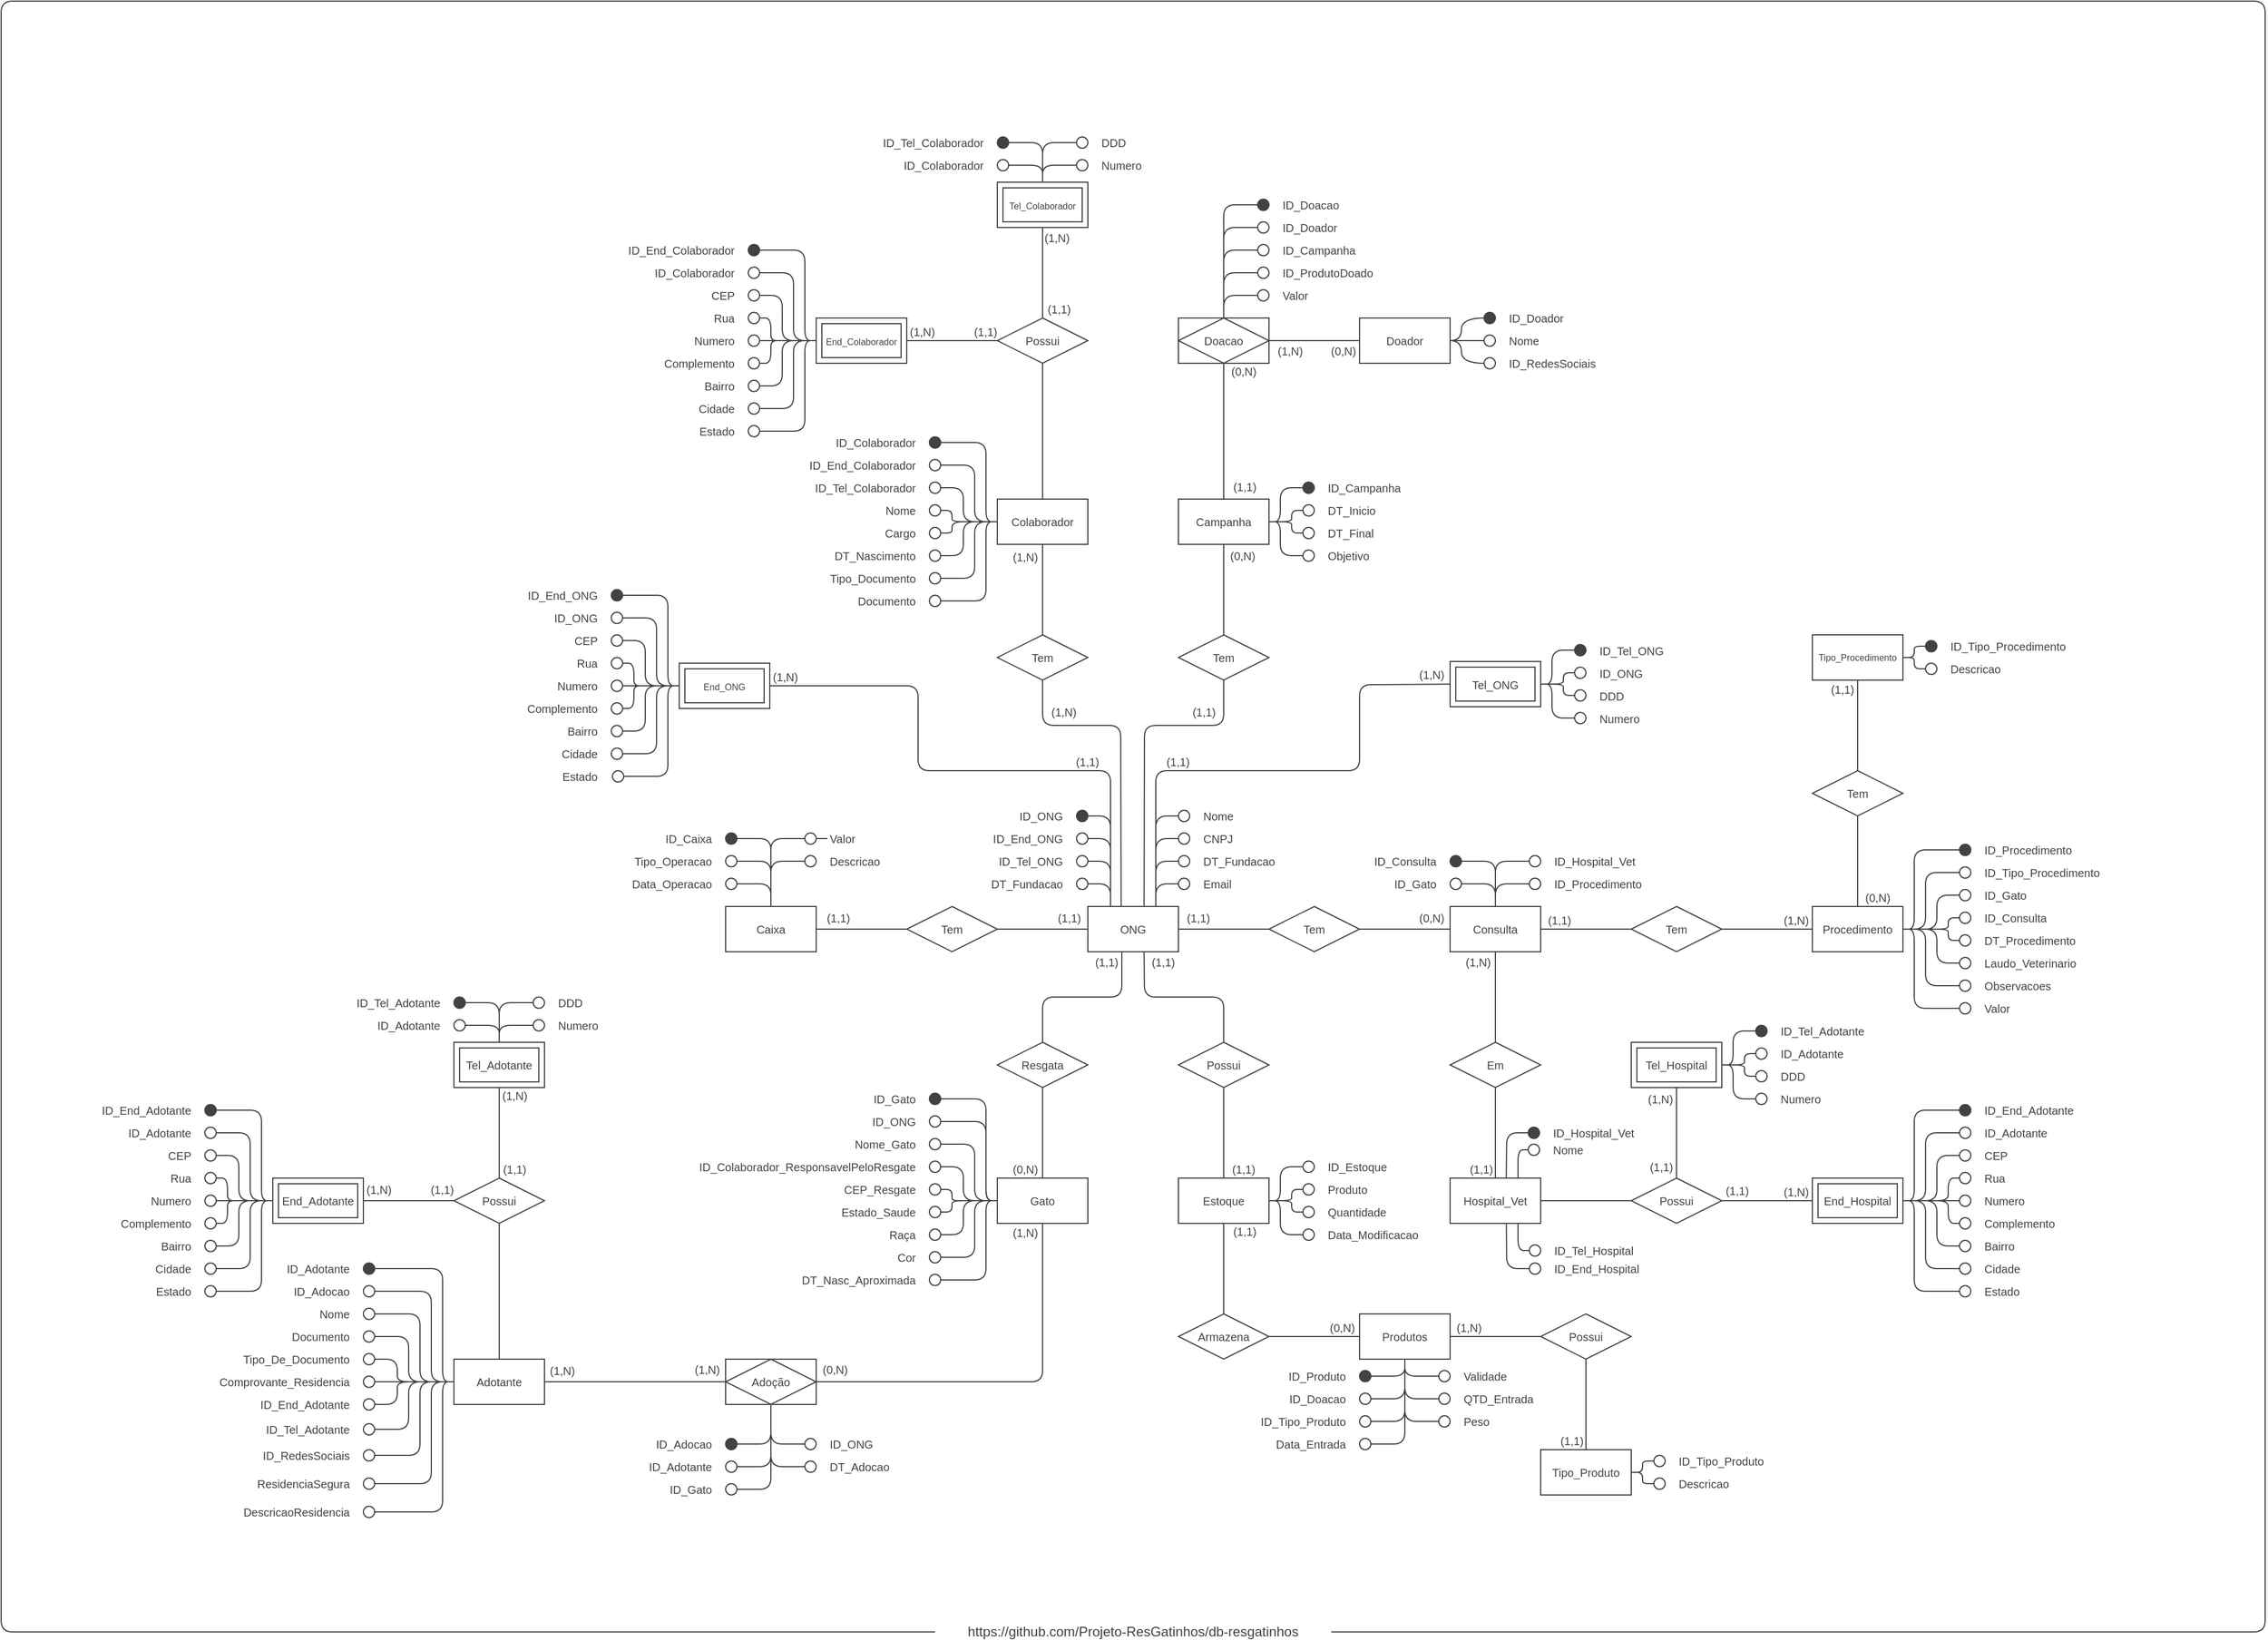 <mxfile>
    <diagram id="1eXwbO7XMWIGn_1errnK" name="Página-1">
        <mxGraphModel dx="2273" dy="1295" grid="1" gridSize="10" guides="1" tooltips="1" connect="1" arrows="1" fold="1" page="1" pageScale="1" pageWidth="1600" pageHeight="900" background="#ffffff" math="0" shadow="0">
            <root>
                <object label="" id="0">
                    <mxCell/>
                </object>
                <mxCell id="1" parent="0"/>
                <mxCell id="35" style="edgeStyle=none;html=1;exitX=0;exitY=0.5;exitDx=0;exitDy=0;entryX=1;entryY=0.5;entryDx=0;entryDy=0;strokeColor=#424242;fontFamily=Helvetica;fontSize=10;fontColor=#424242;endArrow=none;endFill=0;" parent="1" source="3" target="33" edge="1">
                    <mxGeometry relative="1" as="geometry"/>
                </mxCell>
                <mxCell id="39" style="edgeStyle=none;html=1;exitX=0.367;exitY=-0.012;exitDx=0;exitDy=0;entryX=0.5;entryY=1;entryDx=0;entryDy=0;strokeColor=#424242;fontFamily=Helvetica;fontSize=10;fontColor=#424242;endArrow=none;endFill=0;exitPerimeter=0;" parent="1" source="3" target="37" edge="1">
                    <mxGeometry relative="1" as="geometry">
                        <Array as="points">
                            <mxPoint x="829" y="-200"/>
                            <mxPoint x="760" y="-200"/>
                        </Array>
                    </mxGeometry>
                </mxCell>
                <mxCell id="43" style="edgeStyle=none;html=1;exitX=0.621;exitY=-0.012;exitDx=0;exitDy=0;entryX=0.5;entryY=1;entryDx=0;entryDy=0;strokeColor=#424242;fontFamily=Helvetica;fontSize=10;fontColor=#424242;endArrow=none;endFill=0;exitPerimeter=0;" parent="1" source="3" target="41" edge="1">
                    <mxGeometry relative="1" as="geometry">
                        <Array as="points">
                            <mxPoint x="850" y="-200"/>
                            <mxPoint x="920" y="-200"/>
                        </Array>
                    </mxGeometry>
                </mxCell>
                <mxCell id="48" style="edgeStyle=none;html=1;exitX=1;exitY=0.5;exitDx=0;exitDy=0;entryX=0;entryY=0.5;entryDx=0;entryDy=0;strokeColor=#424242;fontFamily=Helvetica;fontSize=10;fontColor=#424242;endArrow=none;endFill=0;" parent="1" source="3" target="46" edge="1">
                    <mxGeometry relative="1" as="geometry"/>
                </mxCell>
                <mxCell id="3" value="ONG" style="whiteSpace=wrap;html=1;align=center;strokeColor=#424242;fillColor=#FFFFFF;fontColor=#424242;horizontal=1;fontFamily=Helvetica;fontSize=10;" parent="1" vertex="1">
                    <mxGeometry x="800" y="-40" width="80" height="40" as="geometry"/>
                </mxCell>
                <mxCell id="7" style="edgeStyle=none;html=1;exitX=0.5;exitY=0;exitDx=0;exitDy=0;strokeColor=#424242;fontFamily=Helvetica;fontSize=10;fontColor=#424242;endArrow=none;endFill=0;" parent="1" source="4" edge="1">
                    <mxGeometry relative="1" as="geometry">
                        <mxPoint x="830" as="targetPoint"/>
                        <Array as="points">
                            <mxPoint x="760" y="40"/>
                            <mxPoint x="830" y="40"/>
                        </Array>
                    </mxGeometry>
                </mxCell>
                <mxCell id="4" value="Resgata" style="shape=rhombus;perimeter=rhombusPerimeter;whiteSpace=wrap;html=1;align=center;strokeColor=#424242;fontFamily=Helvetica;fontColor=#424242;fillColor=#FFFFFF;fontSize=10;" parent="1" vertex="1">
                    <mxGeometry x="720" y="80" width="80" height="40" as="geometry"/>
                </mxCell>
                <mxCell id="11" style="edgeStyle=none;html=1;exitX=0.5;exitY=0;exitDx=0;exitDy=0;entryX=0.5;entryY=1;entryDx=0;entryDy=0;strokeColor=#424242;fontFamily=Helvetica;fontSize=10;fontColor=#424242;endArrow=none;endFill=0;" parent="1" source="9" target="4" edge="1">
                    <mxGeometry relative="1" as="geometry"/>
                </mxCell>
                <mxCell id="248" style="edgeStyle=none;html=1;exitX=0.5;exitY=1;exitDx=0;exitDy=0;entryX=1;entryY=0.5;entryDx=0;entryDy=0;strokeColor=#424242;fontFamily=Helvetica;fontSize=10;fontColor=#424242;endArrow=none;endFill=0;" parent="1" source="9" target="247" edge="1">
                    <mxGeometry relative="1" as="geometry">
                        <Array as="points">
                            <mxPoint x="760" y="380"/>
                        </Array>
                    </mxGeometry>
                </mxCell>
                <mxCell id="9" value="Gato" style="whiteSpace=wrap;html=1;align=center;strokeColor=#424242;fillColor=#FFFFFF;fontColor=#424242;horizontal=1;fontFamily=Helvetica;fontSize=10;" parent="1" vertex="1">
                    <mxGeometry x="720" y="200" width="80" height="40" as="geometry"/>
                </mxCell>
                <mxCell id="12" value="(0,N)" style="resizable=0;html=1;align=right;verticalAlign=bottom;strokeColor=#424242;fontFamily=Helvetica;fontSize=10;fontColor=#424242;fillColor=#FFFFFF;" parent="1" connectable="0" vertex="1">
                    <mxGeometry x="756" y="200" as="geometry"/>
                </mxCell>
                <mxCell id="174" style="edgeStyle=none;html=1;exitX=0.5;exitY=0;exitDx=0;exitDy=0;entryX=0.5;entryY=1;entryDx=0;entryDy=0;strokeColor=#424242;fontFamily=Helvetica;fontSize=10;fontColor=#424242;endArrow=none;endFill=0;" parent="1" source="19" target="172" edge="1">
                    <mxGeometry relative="1" as="geometry"/>
                </mxCell>
                <mxCell id="19" value="Adotante" style="whiteSpace=wrap;html=1;align=center;strokeColor=#424242;fillColor=#FFFFFF;fontColor=#424242;horizontal=1;fontFamily=Helvetica;fontSize=10;" parent="1" vertex="1">
                    <mxGeometry x="240" y="360" width="80" height="40" as="geometry"/>
                </mxCell>
                <mxCell id="26" style="edgeStyle=none;html=1;exitX=0.5;exitY=0;exitDx=0;exitDy=0;entryX=0.621;entryY=1.004;entryDx=0;entryDy=0;strokeColor=#424242;fontFamily=Helvetica;fontSize=10;fontColor=#424242;endArrow=none;endFill=0;entryPerimeter=0;" parent="1" source="24" target="3" edge="1">
                    <mxGeometry relative="1" as="geometry">
                        <Array as="points">
                            <mxPoint x="920" y="40"/>
                            <mxPoint x="850" y="40"/>
                        </Array>
                    </mxGeometry>
                </mxCell>
                <mxCell id="24" value="Possui" style="shape=rhombus;perimeter=rhombusPerimeter;whiteSpace=wrap;html=1;align=center;strokeColor=#424242;fontFamily=Helvetica;fontColor=#424242;fillColor=#FFFFFF;fontSize=10;" parent="1" vertex="1">
                    <mxGeometry x="880" y="80" width="80" height="40" as="geometry"/>
                </mxCell>
                <mxCell id="32" style="edgeStyle=none;html=1;exitX=0.5;exitY=0;exitDx=0;exitDy=0;entryX=0.5;entryY=1;entryDx=0;entryDy=0;strokeColor=#424242;fontFamily=Helvetica;fontSize=10;fontColor=#424242;endArrow=none;endFill=0;" parent="1" source="25" target="24" edge="1">
                    <mxGeometry relative="1" as="geometry"/>
                </mxCell>
                <mxCell id="111" style="edgeStyle=none;html=1;exitX=1;exitY=0.5;exitDx=0;exitDy=0;entryX=0;entryY=0.5;entryDx=0;entryDy=0;strokeColor=#424242;fontFamily=Helvetica;fontSize=10;fontColor=#424242;endArrow=none;endFill=0;" parent="1" source="25" target="103" edge="1">
                    <mxGeometry relative="1" as="geometry">
                        <Array as="points">
                            <mxPoint x="970" y="220"/>
                            <mxPoint x="970" y="190"/>
                        </Array>
                    </mxGeometry>
                </mxCell>
                <mxCell id="25" value="Estoque" style="whiteSpace=wrap;html=1;align=center;strokeColor=#424242;fillColor=#FFFFFF;fontColor=#424242;horizontal=1;fontFamily=Helvetica;fontSize=10;" parent="1" vertex="1">
                    <mxGeometry x="880" y="200" width="80" height="40" as="geometry"/>
                </mxCell>
                <mxCell id="31" style="edgeStyle=none;html=1;exitX=0.5;exitY=0;exitDx=0;exitDy=0;entryX=0.5;entryY=1;entryDx=0;entryDy=0;strokeColor=#424242;fontFamily=Helvetica;fontSize=10;fontColor=#424242;endArrow=none;endFill=0;" parent="1" source="28" target="25" edge="1">
                    <mxGeometry relative="1" as="geometry"/>
                </mxCell>
                <mxCell id="28" value="Armazena" style="shape=rhombus;perimeter=rhombusPerimeter;whiteSpace=wrap;html=1;align=center;strokeColor=#424242;fontFamily=Helvetica;fontColor=#424242;fillColor=#FFFFFF;fontSize=10;" parent="1" vertex="1">
                    <mxGeometry x="880" y="320" width="80" height="40" as="geometry"/>
                </mxCell>
                <mxCell id="30" style="edgeStyle=none;html=1;exitX=0;exitY=0.5;exitDx=0;exitDy=0;entryX=1;entryY=0.5;entryDx=0;entryDy=0;strokeColor=#424242;fontFamily=Helvetica;fontSize=10;fontColor=#424242;endArrow=none;endFill=0;" parent="1" source="29" target="28" edge="1">
                    <mxGeometry relative="1" as="geometry"/>
                </mxCell>
                <mxCell id="130" style="edgeStyle=none;html=1;exitX=0.5;exitY=1;exitDx=0;exitDy=0;entryX=1;entryY=0.5;entryDx=0;entryDy=0;strokeColor=#424242;fontFamily=Helvetica;fontSize=10;fontColor=#424242;endArrow=none;endFill=0;" parent="1" source="29" target="121" edge="1">
                    <mxGeometry relative="1" as="geometry">
                        <Array as="points">
                            <mxPoint x="1080" y="395"/>
                        </Array>
                    </mxGeometry>
                </mxCell>
                <mxCell id="29" value="Produtos" style="whiteSpace=wrap;html=1;align=center;strokeColor=#424242;fillColor=#FFFFFF;fontColor=#424242;horizontal=1;fontFamily=Helvetica;fontSize=10;" parent="1" vertex="1">
                    <mxGeometry x="1040" y="320" width="80" height="40" as="geometry"/>
                </mxCell>
                <mxCell id="36" style="edgeStyle=none;html=1;exitX=0;exitY=0.5;exitDx=0;exitDy=0;entryX=1;entryY=0.5;entryDx=0;entryDy=0;strokeColor=#424242;fontFamily=Helvetica;fontSize=10;fontColor=#424242;endArrow=none;endFill=0;" parent="1" source="33" target="34" edge="1">
                    <mxGeometry relative="1" as="geometry"/>
                </mxCell>
                <mxCell id="33" value="Tem" style="shape=rhombus;perimeter=rhombusPerimeter;whiteSpace=wrap;html=1;align=center;strokeColor=#424242;fontFamily=Helvetica;fontColor=#424242;fillColor=#FFFFFF;fontSize=10;" parent="1" vertex="1">
                    <mxGeometry x="640" y="-40" width="80" height="40" as="geometry"/>
                </mxCell>
                <mxCell id="270" style="edgeStyle=none;html=1;exitX=0.5;exitY=0;exitDx=0;exitDy=0;entryX=1;entryY=0.5;entryDx=0;entryDy=0;strokeColor=#424242;fontFamily=Helvetica;fontSize=10;fontColor=#424242;endArrow=none;endFill=0;" parent="1" source="34" target="258" edge="1">
                    <mxGeometry relative="1" as="geometry">
                        <Array as="points">
                            <mxPoint x="520" y="-100"/>
                        </Array>
                    </mxGeometry>
                </mxCell>
                <mxCell id="271" style="edgeStyle=none;html=1;exitX=0.5;exitY=0;exitDx=0;exitDy=0;entryX=0;entryY=0.5;entryDx=0;entryDy=0;strokeColor=#424242;fontFamily=Helvetica;fontSize=10;fontColor=#424242;endArrow=none;endFill=0;" parent="1" source="34" target="266" edge="1">
                    <mxGeometry relative="1" as="geometry">
                        <Array as="points">
                            <mxPoint x="520" y="-100"/>
                        </Array>
                    </mxGeometry>
                </mxCell>
                <mxCell id="34" value="Caixa" style="whiteSpace=wrap;html=1;align=center;strokeColor=#424242;fillColor=#FFFFFF;fontColor=#424242;horizontal=1;fontFamily=Helvetica;fontSize=10;" parent="1" vertex="1">
                    <mxGeometry x="480" y="-40" width="80" height="40" as="geometry"/>
                </mxCell>
                <mxCell id="40" style="edgeStyle=none;html=1;exitX=0.5;exitY=0;exitDx=0;exitDy=0;entryX=0.5;entryY=1;entryDx=0;entryDy=0;strokeColor=#424242;fontFamily=Helvetica;fontSize=10;fontColor=#424242;endArrow=none;endFill=0;" parent="1" source="37" target="38" edge="1">
                    <mxGeometry relative="1" as="geometry"/>
                </mxCell>
                <mxCell id="37" value="Tem" style="shape=rhombus;perimeter=rhombusPerimeter;whiteSpace=wrap;html=1;align=center;strokeColor=#424242;fontFamily=Helvetica;fontColor=#424242;fillColor=#FFFFFF;fontSize=10;" parent="1" vertex="1">
                    <mxGeometry x="720" y="-280" width="80" height="40" as="geometry"/>
                </mxCell>
                <mxCell id="311" style="edgeStyle=none;html=1;exitX=0;exitY=0.5;exitDx=0;exitDy=0;strokeColor=#424242;fontFamily=Helvetica;fontSize=10;fontColor=#424242;endArrow=none;endFill=0;entryX=1;entryY=0.5;entryDx=0;entryDy=0;" parent="1" source="38" target="293" edge="1">
                    <mxGeometry relative="1" as="geometry">
                        <mxPoint x="670" y="-370" as="targetPoint"/>
                        <Array as="points">
                            <mxPoint x="680" y="-380"/>
                            <mxPoint x="680" y="-370"/>
                        </Array>
                    </mxGeometry>
                </mxCell>
                <mxCell id="367" style="edgeStyle=none;html=1;exitX=0.5;exitY=0;exitDx=0;exitDy=0;entryX=0.5;entryY=1;entryDx=0;entryDy=0;strokeColor=#424242;fontFamily=Helvetica;fontSize=10;fontColor=#424242;endArrow=none;endFill=0;" parent="1" source="38" target="366" edge="1">
                    <mxGeometry relative="1" as="geometry"/>
                </mxCell>
                <mxCell id="38" value="Colaborador" style="whiteSpace=wrap;html=1;align=center;strokeColor=#424242;fillColor=#FFFFFF;fontColor=#424242;horizontal=1;fontFamily=Helvetica;fontSize=10;" parent="1" vertex="1">
                    <mxGeometry x="720" y="-400" width="80" height="40" as="geometry"/>
                </mxCell>
                <mxCell id="44" style="edgeStyle=none;html=1;exitX=0.5;exitY=0;exitDx=0;exitDy=0;entryX=0.5;entryY=1;entryDx=0;entryDy=0;strokeColor=#424242;fontFamily=Helvetica;fontSize=10;fontColor=#424242;endArrow=none;endFill=0;" parent="1" source="41" target="42" edge="1">
                    <mxGeometry relative="1" as="geometry"/>
                </mxCell>
                <mxCell id="41" value="Tem" style="shape=rhombus;perimeter=rhombusPerimeter;whiteSpace=wrap;html=1;align=center;strokeColor=#424242;fontFamily=Helvetica;fontColor=#424242;fillColor=#FFFFFF;fontSize=10;" parent="1" vertex="1">
                    <mxGeometry x="880" y="-280" width="80" height="40" as="geometry"/>
                </mxCell>
                <mxCell id="42" value="Campanha" style="whiteSpace=wrap;html=1;align=center;strokeColor=#424242;fillColor=#FFFFFF;fontColor=#424242;horizontal=1;fontFamily=Helvetica;fontSize=10;" parent="1" vertex="1">
                    <mxGeometry x="880" y="-400" width="80" height="40" as="geometry"/>
                </mxCell>
                <mxCell id="49" style="edgeStyle=none;html=1;exitX=1;exitY=0.5;exitDx=0;exitDy=0;entryX=0;entryY=0.5;entryDx=0;entryDy=0;strokeColor=#424242;fontFamily=Helvetica;fontSize=10;fontColor=#424242;endArrow=none;endFill=0;" parent="1" source="46" target="47" edge="1">
                    <mxGeometry relative="1" as="geometry"/>
                </mxCell>
                <mxCell id="46" value="Tem" style="shape=rhombus;perimeter=rhombusPerimeter;whiteSpace=wrap;html=1;align=center;strokeColor=#424242;fontFamily=Helvetica;fontColor=#424242;fillColor=#FFFFFF;fontSize=10;" parent="1" vertex="1">
                    <mxGeometry x="960" y="-40" width="80" height="40" as="geometry"/>
                </mxCell>
                <mxCell id="558" style="edgeStyle=none;html=1;exitX=0.5;exitY=0;exitDx=0;exitDy=0;entryX=1;entryY=0.5;entryDx=0;entryDy=0;strokeColor=#424242;fontFamily=Helvetica;fontSize=8;fontColor=#424242;endArrow=none;endFill=0;" parent="1" source="47" target="554" edge="1">
                    <mxGeometry relative="1" as="geometry">
                        <Array as="points">
                            <mxPoint x="1160" y="-80"/>
                        </Array>
                    </mxGeometry>
                </mxCell>
                <mxCell id="559" style="edgeStyle=none;html=1;exitX=0.5;exitY=0;exitDx=0;exitDy=0;entryX=1;entryY=0.5;entryDx=0;entryDy=0;strokeColor=#424242;fontFamily=Helvetica;fontSize=8;fontColor=#424242;endArrow=none;endFill=0;" parent="1" source="47" target="557" edge="1">
                    <mxGeometry relative="1" as="geometry">
                        <Array as="points">
                            <mxPoint x="1160" y="-60"/>
                        </Array>
                    </mxGeometry>
                </mxCell>
                <mxCell id="47" value="Consulta" style="whiteSpace=wrap;html=1;align=center;strokeColor=#424242;fillColor=#FFFFFF;fontColor=#424242;horizontal=1;fontFamily=Helvetica;fontSize=10;" parent="1" vertex="1">
                    <mxGeometry x="1120" y="-40" width="80" height="40" as="geometry"/>
                </mxCell>
                <mxCell id="61" style="edgeStyle=none;html=1;exitX=0.5;exitY=0;exitDx=0;exitDy=0;entryX=0.5;entryY=1;entryDx=0;entryDy=0;strokeColor=#424242;fontFamily=Helvetica;fontSize=10;fontColor=#424242;endArrow=none;endFill=0;" parent="1" source="58" target="47" edge="1">
                    <mxGeometry relative="1" as="geometry"/>
                </mxCell>
                <mxCell id="58" value="Em" style="shape=rhombus;perimeter=rhombusPerimeter;whiteSpace=wrap;html=1;align=center;strokeColor=#424242;fontFamily=Helvetica;fontColor=#424242;fillColor=#FFFFFF;fontSize=10;" parent="1" vertex="1">
                    <mxGeometry x="1120" y="80" width="80" height="40" as="geometry"/>
                </mxCell>
                <mxCell id="60" style="edgeStyle=none;html=1;exitX=0.5;exitY=0;exitDx=0;exitDy=0;entryX=0.5;entryY=1;entryDx=0;entryDy=0;strokeColor=#424242;fontFamily=Helvetica;fontSize=10;fontColor=#424242;endArrow=none;endFill=0;" parent="1" source="59" target="58" edge="1">
                    <mxGeometry relative="1" as="geometry"/>
                </mxCell>
                <mxCell id="618" style="edgeStyle=none;html=1;exitX=1;exitY=0.5;exitDx=0;exitDy=0;entryX=0;entryY=0.5;entryDx=0;entryDy=0;strokeColor=#424242;fontFamily=Helvetica;fontSize=8;fontColor=#424242;endArrow=none;endFill=0;" parent="1" source="59" target="604" edge="1">
                    <mxGeometry relative="1" as="geometry"/>
                </mxCell>
                <mxCell id="747" style="edgeStyle=none;html=1;exitX=0.621;exitY=1.001;exitDx=0;exitDy=0;entryX=0;entryY=0.5;entryDx=0;entryDy=0;strokeColor=#424242;endArrow=none;endFill=0;exitPerimeter=0;" edge="1" parent="1" source="59" target="740">
                    <mxGeometry relative="1" as="geometry">
                        <Array as="points">
                            <mxPoint x="1170" y="280"/>
                        </Array>
                    </mxGeometry>
                </mxCell>
                <mxCell id="59" value="Hospital_Vet" style="whiteSpace=wrap;html=1;align=center;strokeColor=#424242;fillColor=#FFFFFF;fontColor=#424242;horizontal=1;fontFamily=Helvetica;fontSize=10;" parent="1" vertex="1">
                    <mxGeometry x="1120" y="200" width="80" height="40" as="geometry"/>
                </mxCell>
                <mxCell id="64" value="Estado_Saude" style="text;html=1;strokeColor=none;fillColor=none;align=right;verticalAlign=middle;whiteSpace=wrap;rounded=0;fontFamily=Helvetica;fontSize=10;fontColor=#424242;" parent="1" vertex="1">
                    <mxGeometry x="590" y="225" width="60" height="10" as="geometry"/>
                </mxCell>
                <mxCell id="86" style="edgeStyle=none;html=1;exitX=1;exitY=0.5;exitDx=0;exitDy=0;entryX=0;entryY=0.5;entryDx=0;entryDy=0;strokeColor=#424242;fontFamily=Helvetica;fontSize=10;fontColor=#424242;endArrow=none;endFill=0;" parent="1" source="65" target="9" edge="1">
                    <mxGeometry relative="1" as="geometry">
                        <Array as="points">
                            <mxPoint x="680" y="230"/>
                            <mxPoint x="680" y="220"/>
                        </Array>
                    </mxGeometry>
                </mxCell>
                <mxCell id="65" value="" style="ellipse;whiteSpace=wrap;html=1;aspect=fixed;strokeColor=#424242;fontFamily=Helvetica;fontSize=10;fontColor=#424242;fillColor=#FFFFFF;" parent="1" vertex="1">
                    <mxGeometry x="660" y="225" width="10" height="10" as="geometry"/>
                </mxCell>
                <mxCell id="66" value="Raça" style="text;html=1;strokeColor=none;fillColor=none;align=right;verticalAlign=middle;whiteSpace=wrap;rounded=0;fontFamily=Helvetica;fontSize=10;fontColor=#424242;" parent="1" vertex="1">
                    <mxGeometry x="590" y="245" width="60" height="10" as="geometry"/>
                </mxCell>
                <mxCell id="84" style="edgeStyle=none;html=1;entryX=0;entryY=0.5;entryDx=0;entryDy=0;strokeColor=#424242;fontFamily=Helvetica;fontSize=10;fontColor=#424242;endArrow=none;endFill=0;exitX=1;exitY=0.5;exitDx=0;exitDy=0;" parent="1" source="67" target="9" edge="1">
                    <mxGeometry relative="1" as="geometry">
                        <Array as="points">
                            <mxPoint x="690" y="250"/>
                            <mxPoint x="690" y="220"/>
                        </Array>
                    </mxGeometry>
                </mxCell>
                <mxCell id="67" value="" style="ellipse;whiteSpace=wrap;html=1;aspect=fixed;strokeColor=#424242;fontFamily=Helvetica;fontSize=10;fontColor=#424242;fillColor=#FFFFFF;" parent="1" vertex="1">
                    <mxGeometry x="660" y="245" width="10" height="10" as="geometry"/>
                </mxCell>
                <mxCell id="83" style="edgeStyle=none;html=1;exitX=1;exitY=0.5;exitDx=0;exitDy=0;strokeColor=#424242;fontFamily=Helvetica;fontSize=10;fontColor=#424242;endArrow=none;endFill=0;" parent="1" source="70" edge="1">
                    <mxGeometry relative="1" as="geometry">
                        <mxPoint x="720.0" y="220.0" as="targetPoint"/>
                        <Array as="points">
                            <mxPoint x="700" y="270"/>
                            <mxPoint x="700" y="250"/>
                            <mxPoint x="700" y="220"/>
                        </Array>
                    </mxGeometry>
                </mxCell>
                <mxCell id="70" value="" style="ellipse;whiteSpace=wrap;html=1;aspect=fixed;strokeColor=#424242;fontFamily=Helvetica;fontSize=10;fontColor=#424242;fillColor=#FFFFFF;" parent="1" vertex="1">
                    <mxGeometry x="660" y="265" width="10" height="10" as="geometry"/>
                </mxCell>
                <mxCell id="71" value="Cor" style="text;html=1;strokeColor=none;fillColor=none;align=right;verticalAlign=middle;whiteSpace=wrap;rounded=0;fontFamily=Helvetica;fontSize=10;fontColor=#424242;" parent="1" vertex="1">
                    <mxGeometry x="590" y="265" width="60" height="10" as="geometry"/>
                </mxCell>
                <mxCell id="74" value="DT_Nasc_Aproximada" style="text;html=1;strokeColor=none;fillColor=none;align=right;verticalAlign=middle;whiteSpace=wrap;rounded=0;fontFamily=Helvetica;fontSize=10;fontColor=#424242;" parent="1" vertex="1">
                    <mxGeometry x="590" y="285" width="60" height="10" as="geometry"/>
                </mxCell>
                <mxCell id="82" style="edgeStyle=none;html=1;exitX=1;exitY=0.5;exitDx=0;exitDy=0;strokeColor=#424242;fontFamily=Helvetica;fontSize=10;fontColor=#424242;endArrow=none;endFill=0;entryX=0;entryY=0.5;entryDx=0;entryDy=0;" parent="1" source="75" target="9" edge="1">
                    <mxGeometry relative="1" as="geometry">
                        <mxPoint x="700" y="270" as="targetPoint"/>
                        <Array as="points">
                            <mxPoint x="710" y="290"/>
                            <mxPoint x="710" y="220"/>
                        </Array>
                    </mxGeometry>
                </mxCell>
                <mxCell id="75" value="" style="ellipse;whiteSpace=wrap;html=1;aspect=fixed;strokeColor=#424242;fontFamily=Helvetica;fontSize=10;fontColor=#424242;fillColor=#FFFFFF;" parent="1" vertex="1">
                    <mxGeometry x="660" y="285" width="10" height="10" as="geometry"/>
                </mxCell>
                <mxCell id="95" style="edgeStyle=none;html=1;exitX=1;exitY=0.5;exitDx=0;exitDy=0;entryX=0;entryY=0.5;entryDx=0;entryDy=0;strokeColor=#424242;fontFamily=Helvetica;fontSize=10;fontColor=#424242;endArrow=none;endFill=0;" parent="1" source="87" target="9" edge="1">
                    <mxGeometry relative="1" as="geometry">
                        <Array as="points">
                            <mxPoint x="710" y="150"/>
                            <mxPoint x="710" y="220"/>
                        </Array>
                    </mxGeometry>
                </mxCell>
                <mxCell id="87" value="" style="ellipse;whiteSpace=wrap;html=1;aspect=fixed;strokeColor=#424242;fontFamily=Helvetica;fontSize=10;fontColor=#424242;fillColor=none;" parent="1" vertex="1">
                    <mxGeometry x="660" y="145" width="10" height="10" as="geometry"/>
                </mxCell>
                <mxCell id="98" style="edgeStyle=none;html=1;exitX=1;exitY=0.5;exitDx=0;exitDy=0;entryX=0;entryY=0.5;entryDx=0;entryDy=0;strokeColor=#424242;fontFamily=Helvetica;fontSize=10;fontColor=#424242;endArrow=none;endFill=0;" parent="1" source="88" target="9" edge="1">
                    <mxGeometry relative="1" as="geometry">
                        <Array as="points">
                            <mxPoint x="700" y="170"/>
                            <mxPoint x="700" y="220"/>
                        </Array>
                    </mxGeometry>
                </mxCell>
                <mxCell id="88" value="" style="ellipse;whiteSpace=wrap;html=1;aspect=fixed;strokeColor=#424242;fontFamily=Helvetica;fontSize=10;fontColor=#424242;fillColor=#FFFFFF;" parent="1" vertex="1">
                    <mxGeometry x="660" y="165" width="10" height="10" as="geometry"/>
                </mxCell>
                <mxCell id="97" style="edgeStyle=none;html=1;exitX=1;exitY=0.5;exitDx=0;exitDy=0;entryX=0;entryY=0.5;entryDx=0;entryDy=0;strokeColor=#424242;fontFamily=Helvetica;fontSize=10;fontColor=#424242;endArrow=none;endFill=0;" parent="1" source="89" target="9" edge="1">
                    <mxGeometry relative="1" as="geometry">
                        <Array as="points">
                            <mxPoint x="690" y="190"/>
                            <mxPoint x="690" y="220"/>
                        </Array>
                    </mxGeometry>
                </mxCell>
                <mxCell id="89" value="" style="ellipse;whiteSpace=wrap;html=1;aspect=fixed;strokeColor=#424242;fontFamily=Helvetica;fontSize=10;fontColor=#424242;fillColor=#FFFFFF;" parent="1" vertex="1">
                    <mxGeometry x="660" y="185" width="10" height="10" as="geometry"/>
                </mxCell>
                <mxCell id="96" style="edgeStyle=none;html=1;exitX=1;exitY=0.5;exitDx=0;exitDy=0;entryX=0;entryY=0.5;entryDx=0;entryDy=0;strokeColor=#424242;fontFamily=Helvetica;fontSize=10;fontColor=#424242;endArrow=none;endFill=0;" parent="1" source="90" target="9" edge="1">
                    <mxGeometry relative="1" as="geometry">
                        <Array as="points">
                            <mxPoint x="680" y="210"/>
                            <mxPoint x="680" y="220"/>
                            <mxPoint x="690" y="220"/>
                        </Array>
                    </mxGeometry>
                </mxCell>
                <mxCell id="90" value="" style="ellipse;whiteSpace=wrap;html=1;aspect=fixed;strokeColor=#424242;fontFamily=Helvetica;fontSize=10;fontColor=#424242;fillColor=#FFFFFF;" parent="1" vertex="1">
                    <mxGeometry x="660" y="205" width="10" height="10" as="geometry"/>
                </mxCell>
                <mxCell id="91" value="CEP_Resgate" style="text;html=1;strokeColor=none;fillColor=none;align=right;verticalAlign=middle;whiteSpace=wrap;rounded=0;fontFamily=Helvetica;fontSize=10;fontColor=#424242;" parent="1" vertex="1">
                    <mxGeometry x="590" y="205" width="60" height="10" as="geometry"/>
                </mxCell>
                <mxCell id="92" value="ID_Colaborador_ResponsavelPeloResgate" style="text;html=1;strokeColor=none;fillColor=none;align=right;verticalAlign=middle;whiteSpace=wrap;rounded=0;fontFamily=Helvetica;fontSize=10;fontColor=#424242;" parent="1" vertex="1">
                    <mxGeometry x="590" y="185" width="60" height="10" as="geometry"/>
                </mxCell>
                <mxCell id="93" value="Nome_Gato" style="text;html=1;strokeColor=none;fillColor=none;align=right;verticalAlign=middle;whiteSpace=wrap;rounded=0;fontFamily=Helvetica;fontSize=10;fontColor=#424242;" parent="1" vertex="1">
                    <mxGeometry x="590" y="165" width="60" height="10" as="geometry"/>
                </mxCell>
                <mxCell id="94" value="ID_ONG" style="text;html=1;strokeColor=none;fillColor=none;align=right;verticalAlign=middle;whiteSpace=wrap;rounded=0;fontFamily=Helvetica;fontSize=10;fontColor=#424242;" parent="1" vertex="1">
                    <mxGeometry x="590" y="145" width="60" height="10" as="geometry"/>
                </mxCell>
                <mxCell id="99" value="" style="ellipse;whiteSpace=wrap;html=1;aspect=fixed;strokeColor=#424242;fontFamily=Helvetica;fontSize=10;fontColor=#424242;fillColor=#FFFFFF;" parent="1" vertex="1">
                    <mxGeometry x="990" y="225" width="10" height="10" as="geometry"/>
                </mxCell>
                <mxCell id="108" style="edgeStyle=none;html=1;strokeColor=#424242;fontFamily=Helvetica;fontSize=10;fontColor=#424242;endArrow=none;endFill=0;" parent="1" edge="1">
                    <mxGeometry relative="1" as="geometry">
                        <mxPoint x="960" y="220" as="targetPoint"/>
                        <mxPoint x="990" y="230" as="sourcePoint"/>
                        <Array as="points">
                            <mxPoint x="980" y="230"/>
                            <mxPoint x="980" y="220"/>
                        </Array>
                    </mxGeometry>
                </mxCell>
                <mxCell id="100" value="Quantidade" style="text;html=1;strokeColor=none;fillColor=none;align=left;verticalAlign=middle;whiteSpace=wrap;rounded=0;fontFamily=Helvetica;fontSize=10;fontColor=#424242;" parent="1" vertex="1">
                    <mxGeometry x="1010" y="225" width="60" height="10" as="geometry"/>
                </mxCell>
                <mxCell id="109" style="edgeStyle=none;html=1;exitX=0;exitY=0.5;exitDx=0;exitDy=0;entryX=1;entryY=0.5;entryDx=0;entryDy=0;strokeColor=#424242;fontFamily=Helvetica;fontSize=10;fontColor=#424242;endArrow=none;endFill=0;" parent="1" source="104" target="25" edge="1">
                    <mxGeometry relative="1" as="geometry">
                        <Array as="points">
                            <mxPoint x="980" y="210"/>
                            <mxPoint x="980" y="220"/>
                        </Array>
                    </mxGeometry>
                </mxCell>
                <mxCell id="101" value="Produto" style="text;html=1;strokeColor=none;fillColor=none;align=left;verticalAlign=middle;whiteSpace=wrap;rounded=0;fontFamily=Helvetica;fontSize=10;fontColor=#424242;" parent="1" vertex="1">
                    <mxGeometry x="1010" y="205" width="60" height="10" as="geometry"/>
                </mxCell>
                <mxCell id="102" value="ID_Estoque" style="text;html=1;strokeColor=none;fillColor=none;align=left;verticalAlign=middle;whiteSpace=wrap;rounded=0;fontFamily=Helvetica;fontSize=10;fontColor=#424242;" parent="1" vertex="1">
                    <mxGeometry x="1010" y="185" width="60" height="10" as="geometry"/>
                </mxCell>
                <mxCell id="103" value="" style="ellipse;whiteSpace=wrap;html=1;aspect=fixed;strokeColor=#424242;fontFamily=Helvetica;fontSize=10;fontColor=#424242;fillColor=#FFFFFF;" parent="1" vertex="1">
                    <mxGeometry x="990" y="185" width="10" height="10" as="geometry"/>
                </mxCell>
                <mxCell id="104" value="" style="ellipse;whiteSpace=wrap;html=1;aspect=fixed;strokeColor=#424242;fontFamily=Helvetica;fontSize=10;fontColor=#424242;fillColor=#FFFFFF;" parent="1" vertex="1">
                    <mxGeometry x="990" y="205" width="10" height="10" as="geometry"/>
                </mxCell>
                <mxCell id="105" value="Data_Modificacao" style="text;html=1;strokeColor=none;fillColor=none;align=left;verticalAlign=middle;whiteSpace=wrap;rounded=0;fontFamily=Helvetica;fontSize=10;fontColor=#424242;" parent="1" vertex="1">
                    <mxGeometry x="1010" y="245" width="60" height="10" as="geometry"/>
                </mxCell>
                <mxCell id="110" style="edgeStyle=none;html=1;exitX=0;exitY=0.5;exitDx=0;exitDy=0;entryX=1;entryY=0.5;entryDx=0;entryDy=0;strokeColor=#424242;fontFamily=Helvetica;fontSize=10;fontColor=#424242;endArrow=none;endFill=0;" parent="1" source="106" target="25" edge="1">
                    <mxGeometry relative="1" as="geometry">
                        <Array as="points">
                            <mxPoint x="970" y="250"/>
                            <mxPoint x="970" y="220"/>
                        </Array>
                    </mxGeometry>
                </mxCell>
                <mxCell id="106" value="" style="ellipse;whiteSpace=wrap;html=1;aspect=fixed;strokeColor=#424242;fontFamily=Helvetica;fontSize=10;fontColor=#424242;fillColor=#FFFFFF;" parent="1" vertex="1">
                    <mxGeometry x="990" y="245" width="10" height="10" as="geometry"/>
                </mxCell>
                <mxCell id="133" style="edgeStyle=none;html=1;exitX=0;exitY=0.5;exitDx=0;exitDy=0;entryX=0.5;entryY=1;entryDx=0;entryDy=0;strokeColor=#424242;fontFamily=Helvetica;fontSize=10;fontColor=#424242;endArrow=none;endFill=0;" parent="1" source="112" target="29" edge="1">
                    <mxGeometry relative="1" as="geometry">
                        <Array as="points">
                            <mxPoint x="1080" y="415"/>
                        </Array>
                    </mxGeometry>
                </mxCell>
                <mxCell id="112" value="" style="ellipse;whiteSpace=wrap;html=1;aspect=fixed;strokeColor=#424242;fontFamily=Helvetica;fontSize=10;fontColor=#424242;fillColor=#FFFFFF;" parent="1" vertex="1">
                    <mxGeometry x="1110" y="410" width="10" height="10" as="geometry"/>
                </mxCell>
                <mxCell id="129" style="edgeStyle=none;html=1;exitX=0;exitY=0.5;exitDx=0;exitDy=0;entryX=0.5;entryY=1;entryDx=0;entryDy=0;strokeColor=#424242;fontFamily=Helvetica;fontSize=10;fontColor=#424242;endArrow=none;endFill=0;" parent="1" source="113" target="29" edge="1">
                    <mxGeometry relative="1" as="geometry">
                        <Array as="points">
                            <mxPoint x="1080" y="375"/>
                        </Array>
                    </mxGeometry>
                </mxCell>
                <mxCell id="113" value="" style="ellipse;whiteSpace=wrap;html=1;aspect=fixed;strokeColor=#424242;fontFamily=Helvetica;fontSize=10;fontColor=#424242;fillColor=#FFFFFF;" parent="1" vertex="1">
                    <mxGeometry x="1110" y="370" width="10" height="10" as="geometry"/>
                </mxCell>
                <mxCell id="131" style="edgeStyle=none;html=1;exitX=0;exitY=0.5;exitDx=0;exitDy=0;entryX=0.5;entryY=1;entryDx=0;entryDy=0;strokeColor=#424242;fontFamily=Helvetica;fontSize=10;fontColor=#424242;endArrow=none;endFill=0;" parent="1" source="114" target="29" edge="1">
                    <mxGeometry relative="1" as="geometry">
                        <Array as="points">
                            <mxPoint x="1080" y="395"/>
                        </Array>
                    </mxGeometry>
                </mxCell>
                <mxCell id="114" value="" style="ellipse;whiteSpace=wrap;html=1;aspect=fixed;strokeColor=#424242;fontFamily=Helvetica;fontSize=10;fontColor=#424242;fillColor=#FFFFFF;" parent="1" vertex="1">
                    <mxGeometry x="1110" y="390" width="10" height="10" as="geometry"/>
                </mxCell>
                <mxCell id="117" value="Peso" style="text;html=1;strokeColor=none;fillColor=none;align=left;verticalAlign=middle;whiteSpace=wrap;rounded=0;fontFamily=Helvetica;fontSize=10;fontColor=#424242;" parent="1" vertex="1">
                    <mxGeometry x="1130" y="410" width="60" height="10" as="geometry"/>
                </mxCell>
                <mxCell id="118" value="QTD_Entrada" style="text;html=1;strokeColor=none;fillColor=none;align=left;verticalAlign=middle;whiteSpace=wrap;rounded=0;fontFamily=Helvetica;fontSize=10;fontColor=#424242;" parent="1" vertex="1">
                    <mxGeometry x="1130" y="390" width="60" height="10" as="geometry"/>
                </mxCell>
                <mxCell id="119" value="Validade" style="text;html=1;strokeColor=none;fillColor=none;align=left;verticalAlign=middle;whiteSpace=wrap;rounded=0;fontFamily=Helvetica;fontSize=10;fontColor=#424242;" parent="1" vertex="1">
                    <mxGeometry x="1130" y="370" width="60" height="10" as="geometry"/>
                </mxCell>
                <mxCell id="128" style="edgeStyle=none;html=1;exitX=1;exitY=0.5;exitDx=0;exitDy=0;entryX=0.5;entryY=1;entryDx=0;entryDy=0;strokeColor=#424242;fontFamily=Helvetica;fontSize=10;fontColor=#424242;endArrow=none;endFill=0;" parent="1" source="120" target="29" edge="1">
                    <mxGeometry relative="1" as="geometry">
                        <Array as="points">
                            <mxPoint x="1080" y="375"/>
                        </Array>
                    </mxGeometry>
                </mxCell>
                <mxCell id="120" value="" style="ellipse;whiteSpace=wrap;html=1;aspect=fixed;strokeColor=#424242;fontFamily=Helvetica;fontSize=10;fontColor=#424242;fillColor=#424242;" parent="1" vertex="1">
                    <mxGeometry x="1040" y="370" width="10" height="10" as="geometry"/>
                </mxCell>
                <mxCell id="121" value="" style="ellipse;whiteSpace=wrap;html=1;aspect=fixed;strokeColor=#424242;fontFamily=Helvetica;fontSize=10;fontColor=#424242;fillColor=#FFFFFF;" parent="1" vertex="1">
                    <mxGeometry x="1040" y="390" width="10" height="10" as="geometry"/>
                </mxCell>
                <mxCell id="132" style="edgeStyle=none;html=1;exitX=1;exitY=0.5;exitDx=0;exitDy=0;entryX=0.5;entryY=1;entryDx=0;entryDy=0;strokeColor=#424242;fontFamily=Helvetica;fontSize=10;fontColor=#424242;endArrow=none;endFill=0;" parent="1" source="122" target="29" edge="1">
                    <mxGeometry relative="1" as="geometry">
                        <Array as="points">
                            <mxPoint x="1080" y="415"/>
                        </Array>
                    </mxGeometry>
                </mxCell>
                <mxCell id="122" value="" style="ellipse;whiteSpace=wrap;html=1;aspect=fixed;strokeColor=#424242;fontFamily=Helvetica;fontSize=10;fontColor=#424242;fillColor=#FFFFFF;" parent="1" vertex="1">
                    <mxGeometry x="1040" y="410" width="10" height="10" as="geometry"/>
                </mxCell>
                <mxCell id="134" style="edgeStyle=none;html=1;exitX=1;exitY=0.5;exitDx=0;exitDy=0;entryX=0.5;entryY=1;entryDx=0;entryDy=0;strokeColor=#424242;fontFamily=Helvetica;fontSize=10;fontColor=#424242;endArrow=none;endFill=0;" parent="1" source="123" target="29" edge="1">
                    <mxGeometry relative="1" as="geometry">
                        <Array as="points">
                            <mxPoint x="1080" y="435"/>
                        </Array>
                    </mxGeometry>
                </mxCell>
                <mxCell id="123" value="" style="ellipse;whiteSpace=wrap;html=1;aspect=fixed;strokeColor=#424242;fontFamily=Helvetica;fontSize=10;fontColor=#424242;fillColor=#FFFFFF;" parent="1" vertex="1">
                    <mxGeometry x="1040" y="430" width="10" height="10" as="geometry"/>
                </mxCell>
                <mxCell id="124" value="Data_Entrada" style="text;html=1;strokeColor=none;fillColor=none;align=right;verticalAlign=middle;whiteSpace=wrap;rounded=0;fontFamily=Helvetica;fontSize=10;fontColor=#424242;" parent="1" vertex="1">
                    <mxGeometry x="970" y="430" width="60" height="10" as="geometry"/>
                </mxCell>
                <mxCell id="125" value="ID_Tipo_Produto" style="text;html=1;strokeColor=none;fillColor=none;align=right;verticalAlign=middle;whiteSpace=wrap;rounded=0;fontFamily=Helvetica;fontSize=10;fontColor=#424242;" parent="1" vertex="1">
                    <mxGeometry x="970" y="410" width="60" height="10" as="geometry"/>
                </mxCell>
                <mxCell id="126" value="ID_Doacao" style="text;html=1;strokeColor=none;fillColor=none;align=right;verticalAlign=middle;whiteSpace=wrap;rounded=0;fontFamily=Helvetica;fontSize=10;fontColor=#424242;" parent="1" vertex="1">
                    <mxGeometry x="970" y="390" width="60" height="10" as="geometry"/>
                </mxCell>
                <mxCell id="127" value="ID_Produto" style="text;html=1;strokeColor=none;fillColor=none;align=right;verticalAlign=middle;whiteSpace=wrap;rounded=0;fontFamily=Helvetica;fontSize=10;fontColor=#424242;" parent="1" vertex="1">
                    <mxGeometry x="970" y="370" width="60" height="10" as="geometry"/>
                </mxCell>
                <mxCell id="6gZBVYLtisoLSwWlhlkZ-701" style="edgeStyle=orthogonalEdgeStyle;shape=connector;rounded=1;orthogonalLoop=1;jettySize=auto;html=1;entryX=0.5;entryY=1;entryDx=0;entryDy=0;strokeColor=#424242;align=center;verticalAlign=middle;fontFamily=Helvetica;fontSize=11;fontColor=default;labelBackgroundColor=default;endArrow=none;endFill=0;" parent="1" source="136" target="247" edge="1">
                    <mxGeometry relative="1" as="geometry">
                        <Array as="points">
                            <mxPoint x="520" y="435"/>
                        </Array>
                    </mxGeometry>
                </mxCell>
                <mxCell id="136" value="" style="ellipse;whiteSpace=wrap;html=1;aspect=fixed;strokeColor=#424242;fontFamily=Helvetica;fontSize=10;fontColor=#424242;fillColor=#FFFFFF;" parent="1" vertex="1">
                    <mxGeometry x="550" y="430" width="10" height="10" as="geometry"/>
                </mxCell>
                <mxCell id="151" style="edgeStyle=none;html=1;exitX=0;exitY=0.5;exitDx=0;exitDy=0;entryX=0.5;entryY=1;entryDx=0;entryDy=0;strokeColor=#424242;fontFamily=Helvetica;fontSize=10;fontColor=#424242;endArrow=none;endFill=0;" parent="1" source="247" edge="1">
                    <mxGeometry relative="1" as="geometry">
                        <mxPoint x="520" y="360" as="targetPoint"/>
                        <Array as="points"/>
                    </mxGeometry>
                </mxCell>
                <mxCell id="6gZBVYLtisoLSwWlhlkZ-703" style="edgeStyle=orthogonalEdgeStyle;shape=connector;rounded=1;orthogonalLoop=1;jettySize=auto;html=1;entryX=0.5;entryY=1;entryDx=0;entryDy=0;strokeColor=#424242;align=center;verticalAlign=middle;fontFamily=Helvetica;fontSize=11;fontColor=default;labelBackgroundColor=default;endArrow=none;endFill=0;" parent="1" source="137" target="247" edge="1">
                    <mxGeometry relative="1" as="geometry">
                        <Array as="points">
                            <mxPoint x="520" y="455"/>
                        </Array>
                    </mxGeometry>
                </mxCell>
                <mxCell id="137" value="" style="ellipse;whiteSpace=wrap;html=1;aspect=fixed;strokeColor=#424242;fontFamily=Helvetica;fontSize=10;fontColor=#424242;fillColor=#FFFFFF;" parent="1" vertex="1">
                    <mxGeometry x="550" y="450" width="10" height="10" as="geometry"/>
                </mxCell>
                <mxCell id="139" value="DT_Adocao" style="text;html=1;strokeColor=none;fillColor=none;align=left;verticalAlign=middle;whiteSpace=wrap;rounded=0;fontFamily=Helvetica;fontSize=10;fontColor=#424242;" parent="1" vertex="1">
                    <mxGeometry x="570" y="450" width="60" height="10" as="geometry"/>
                </mxCell>
                <mxCell id="140" value="ID_ONG" style="text;html=1;strokeColor=none;fillColor=none;align=left;verticalAlign=middle;whiteSpace=wrap;rounded=0;fontFamily=Helvetica;fontSize=10;fontColor=#424242;" parent="1" vertex="1">
                    <mxGeometry x="570" y="430" width="60" height="10" as="geometry"/>
                </mxCell>
                <mxCell id="6gZBVYLtisoLSwWlhlkZ-700" style="edgeStyle=orthogonalEdgeStyle;shape=connector;rounded=1;orthogonalLoop=1;jettySize=auto;html=1;entryX=0.5;entryY=1;entryDx=0;entryDy=0;strokeColor=#424242;align=center;verticalAlign=middle;fontFamily=Helvetica;fontSize=11;fontColor=default;labelBackgroundColor=default;endArrow=none;endFill=0;" parent="1" source="141" target="247" edge="1">
                    <mxGeometry relative="1" as="geometry">
                        <Array as="points">
                            <mxPoint x="520" y="435"/>
                        </Array>
                    </mxGeometry>
                </mxCell>
                <mxCell id="141" value="" style="ellipse;whiteSpace=wrap;html=1;aspect=fixed;strokeColor=#424242;fontFamily=Helvetica;fontSize=10;fontColor=#424242;fillColor=#424242;" parent="1" vertex="1">
                    <mxGeometry x="480" y="430" width="10" height="10" as="geometry"/>
                </mxCell>
                <mxCell id="6gZBVYLtisoLSwWlhlkZ-702" style="edgeStyle=orthogonalEdgeStyle;shape=connector;rounded=1;orthogonalLoop=1;jettySize=auto;html=1;entryX=0.5;entryY=1;entryDx=0;entryDy=0;strokeColor=#424242;align=center;verticalAlign=middle;fontFamily=Helvetica;fontSize=11;fontColor=default;labelBackgroundColor=default;endArrow=none;endFill=0;" parent="1" source="142" target="247" edge="1">
                    <mxGeometry relative="1" as="geometry">
                        <Array as="points">
                            <mxPoint x="520" y="455"/>
                        </Array>
                    </mxGeometry>
                </mxCell>
                <mxCell id="142" value="" style="ellipse;whiteSpace=wrap;html=1;aspect=fixed;strokeColor=#424242;fontFamily=Helvetica;fontSize=10;fontColor=#424242;fillColor=#FFFFFF;" parent="1" vertex="1">
                    <mxGeometry x="480" y="450" width="10" height="10" as="geometry"/>
                </mxCell>
                <mxCell id="6gZBVYLtisoLSwWlhlkZ-704" style="edgeStyle=orthogonalEdgeStyle;shape=connector;rounded=1;orthogonalLoop=1;jettySize=auto;html=1;entryX=0.5;entryY=1;entryDx=0;entryDy=0;strokeColor=#424242;align=center;verticalAlign=middle;fontFamily=Helvetica;fontSize=11;fontColor=default;labelBackgroundColor=default;endArrow=none;endFill=0;" parent="1" source="143" target="247" edge="1">
                    <mxGeometry relative="1" as="geometry">
                        <Array as="points">
                            <mxPoint x="520" y="475"/>
                        </Array>
                    </mxGeometry>
                </mxCell>
                <mxCell id="143" value="" style="ellipse;whiteSpace=wrap;html=1;aspect=fixed;strokeColor=#424242;fontFamily=Helvetica;fontSize=10;fontColor=#424242;fillColor=#FFFFFF;" parent="1" vertex="1">
                    <mxGeometry x="480" y="470" width="10" height="10" as="geometry"/>
                </mxCell>
                <mxCell id="144" value="ID_Gato" style="text;html=1;strokeColor=none;fillColor=none;align=right;verticalAlign=middle;whiteSpace=wrap;rounded=0;fontFamily=Helvetica;fontSize=10;fontColor=#424242;" parent="1" vertex="1">
                    <mxGeometry x="410" y="470" width="60" height="10" as="geometry"/>
                </mxCell>
                <mxCell id="145" value="ID_Adotante" style="text;html=1;strokeColor=none;fillColor=none;align=right;verticalAlign=middle;whiteSpace=wrap;rounded=0;fontFamily=Helvetica;fontSize=10;fontColor=#424242;" parent="1" vertex="1">
                    <mxGeometry x="410" y="450" width="60" height="10" as="geometry"/>
                </mxCell>
                <mxCell id="146" value="ID_Adocao" style="text;html=1;strokeColor=none;fillColor=none;align=right;verticalAlign=middle;whiteSpace=wrap;rounded=0;fontFamily=Helvetica;fontSize=10;fontColor=#424242;" parent="1" vertex="1">
                    <mxGeometry x="410" y="430" width="60" height="10" as="geometry"/>
                </mxCell>
                <mxCell id="153" value="Nome" style="text;html=1;strokeColor=none;fillColor=none;align=right;verticalAlign=middle;whiteSpace=wrap;rounded=0;fontFamily=Helvetica;fontSize=10;fontColor=#424242;" parent="1" vertex="1">
                    <mxGeometry x="90" y="315" width="60" height="10" as="geometry"/>
                </mxCell>
                <mxCell id="6gZBVYLtisoLSwWlhlkZ-723" style="edgeStyle=orthogonalEdgeStyle;shape=connector;curved=0;rounded=1;orthogonalLoop=1;jettySize=auto;html=1;strokeColor=#424242;align=center;verticalAlign=middle;fontFamily=Helvetica;fontSize=11;fontColor=default;labelBackgroundColor=default;endArrow=none;endFill=0;" parent="1" source="154" edge="1">
                    <mxGeometry relative="1" as="geometry">
                        <mxPoint x="240" y="380.0" as="targetPoint"/>
                        <Array as="points">
                            <mxPoint x="190" y="360"/>
                            <mxPoint x="190" y="380"/>
                        </Array>
                    </mxGeometry>
                </mxCell>
                <mxCell id="154" value="" style="ellipse;whiteSpace=wrap;html=1;aspect=fixed;strokeColor=#424242;fontFamily=Helvetica;fontSize=10;fontColor=#424242;fillColor=#FFFFFF;" parent="1" vertex="1">
                    <mxGeometry x="160" y="355" width="10" height="10" as="geometry"/>
                </mxCell>
                <mxCell id="6gZBVYLtisoLSwWlhlkZ-728" style="edgeStyle=orthogonalEdgeStyle;shape=connector;curved=0;rounded=1;orthogonalLoop=1;jettySize=auto;html=1;entryX=0;entryY=0.5;entryDx=0;entryDy=0;strokeColor=#424242;align=center;verticalAlign=middle;fontFamily=Helvetica;fontSize=11;fontColor=default;labelBackgroundColor=default;endArrow=none;endFill=0;" parent="1" source="155" target="19" edge="1">
                    <mxGeometry relative="1" as="geometry">
                        <Array as="points">
                            <mxPoint x="230" y="280"/>
                            <mxPoint x="230" y="380"/>
                        </Array>
                    </mxGeometry>
                </mxCell>
                <mxCell id="155" value="" style="ellipse;whiteSpace=wrap;html=1;aspect=fixed;strokeColor=#424242;fontFamily=Helvetica;fontSize=10;fontColor=#424242;fillColor=#424242;" parent="1" vertex="1">
                    <mxGeometry x="160" y="275" width="10" height="10" as="geometry"/>
                </mxCell>
                <mxCell id="6gZBVYLtisoLSwWlhlkZ-727" style="edgeStyle=orthogonalEdgeStyle;shape=connector;curved=0;rounded=1;orthogonalLoop=1;jettySize=auto;html=1;entryX=0;entryY=0.5;entryDx=0;entryDy=0;strokeColor=#424242;align=center;verticalAlign=middle;fontFamily=Helvetica;fontSize=11;fontColor=default;labelBackgroundColor=default;endArrow=none;endFill=0;" parent="1" source="156" target="19" edge="1">
                    <mxGeometry relative="1" as="geometry">
                        <Array as="points">
                            <mxPoint x="220" y="300"/>
                            <mxPoint x="220" y="380"/>
                        </Array>
                    </mxGeometry>
                </mxCell>
                <mxCell id="156" value="" style="ellipse;whiteSpace=wrap;html=1;aspect=fixed;strokeColor=#424242;fontFamily=Helvetica;fontSize=10;fontColor=#424242;fillColor=#FFFFFF;" parent="1" vertex="1">
                    <mxGeometry x="160" y="295" width="10" height="10" as="geometry"/>
                </mxCell>
                <mxCell id="6gZBVYLtisoLSwWlhlkZ-726" style="edgeStyle=orthogonalEdgeStyle;shape=connector;curved=0;rounded=1;orthogonalLoop=1;jettySize=auto;html=1;entryX=0;entryY=0.5;entryDx=0;entryDy=0;strokeColor=#424242;align=center;verticalAlign=middle;fontFamily=Helvetica;fontSize=11;fontColor=default;labelBackgroundColor=default;endArrow=none;endFill=0;" parent="1" source="157" target="19" edge="1">
                    <mxGeometry relative="1" as="geometry">
                        <Array as="points">
                            <mxPoint x="210" y="320"/>
                            <mxPoint x="210" y="380"/>
                        </Array>
                    </mxGeometry>
                </mxCell>
                <mxCell id="157" value="" style="ellipse;whiteSpace=wrap;html=1;aspect=fixed;strokeColor=#424242;fontFamily=Helvetica;fontSize=10;fontColor=#424242;fillColor=#FFFFFF;" parent="1" vertex="1">
                    <mxGeometry x="160" y="315" width="10" height="10" as="geometry"/>
                </mxCell>
                <mxCell id="6gZBVYLtisoLSwWlhlkZ-725" style="edgeStyle=orthogonalEdgeStyle;shape=connector;curved=0;rounded=1;orthogonalLoop=1;jettySize=auto;html=1;entryX=0;entryY=0.5;entryDx=0;entryDy=0;strokeColor=#424242;align=center;verticalAlign=middle;fontFamily=Helvetica;fontSize=11;fontColor=default;labelBackgroundColor=default;endArrow=none;endFill=0;" parent="1" source="158" target="19" edge="1">
                    <mxGeometry relative="1" as="geometry">
                        <Array as="points">
                            <mxPoint x="200" y="340"/>
                            <mxPoint x="200" y="380"/>
                        </Array>
                    </mxGeometry>
                </mxCell>
                <mxCell id="158" value="" style="ellipse;whiteSpace=wrap;html=1;aspect=fixed;strokeColor=#424242;fontFamily=Helvetica;fontSize=10;fontColor=#424242;fillColor=#FFFFFF;" parent="1" vertex="1">
                    <mxGeometry x="160" y="335" width="10" height="10" as="geometry"/>
                </mxCell>
                <mxCell id="159" value="ID_Tel_Adotante" style="text;html=1;strokeColor=none;fillColor=none;align=right;verticalAlign=middle;whiteSpace=wrap;rounded=0;fontFamily=Helvetica;fontSize=10;fontColor=#424242;" parent="1" vertex="1">
                    <mxGeometry x="90" y="417" width="60" height="10" as="geometry"/>
                </mxCell>
                <mxCell id="160" value="ID_End_Adotante" style="text;html=1;strokeColor=none;fillColor=none;align=right;verticalAlign=middle;whiteSpace=wrap;rounded=0;fontFamily=Helvetica;fontSize=10;fontColor=#424242;" parent="1" vertex="1">
                    <mxGeometry x="90" y="395" width="60" height="10" as="geometry"/>
                </mxCell>
                <mxCell id="161" value="ID_Adocao" style="text;html=1;strokeColor=none;fillColor=none;align=right;verticalAlign=middle;whiteSpace=wrap;rounded=0;fontFamily=Helvetica;fontSize=10;fontColor=#424242;" parent="1" vertex="1">
                    <mxGeometry x="90" y="295" width="60" height="10" as="geometry"/>
                </mxCell>
                <mxCell id="162" value="ID_Adotante" style="text;html=1;strokeColor=none;fillColor=none;align=right;verticalAlign=middle;whiteSpace=wrap;rounded=0;fontFamily=Helvetica;fontSize=10;fontColor=#424242;" parent="1" vertex="1">
                    <mxGeometry x="90" y="275" width="60" height="10" as="geometry"/>
                </mxCell>
                <mxCell id="175" style="edgeStyle=none;html=1;exitX=0;exitY=0.5;exitDx=0;exitDy=0;entryX=1;entryY=0.5;entryDx=0;entryDy=0;strokeColor=#424242;fontFamily=Helvetica;fontSize=10;fontColor=#424242;endArrow=none;endFill=0;" parent="1" source="172" target="173" edge="1">
                    <mxGeometry relative="1" as="geometry"/>
                </mxCell>
                <mxCell id="190" style="edgeStyle=none;html=1;exitX=0.5;exitY=0;exitDx=0;exitDy=0;entryX=0.5;entryY=1;entryDx=0;entryDy=0;strokeColor=#424242;fontFamily=Helvetica;fontSize=10;fontColor=#424242;endArrow=none;endFill=0;" parent="1" source="172" target="176" edge="1">
                    <mxGeometry relative="1" as="geometry"/>
                </mxCell>
                <mxCell id="172" value="Possui" style="shape=rhombus;perimeter=rhombusPerimeter;whiteSpace=wrap;html=1;align=center;strokeColor=#424242;fontFamily=Helvetica;fontColor=#424242;fillColor=#FFFFFF;fontSize=10;" parent="1" vertex="1">
                    <mxGeometry x="240" y="200" width="80" height="40" as="geometry"/>
                </mxCell>
                <mxCell id="173" value="&lt;font style=&quot;font-size: 10px;&quot;&gt;End_Adotante&lt;/font&gt;" style="shape=ext;margin=3;double=1;whiteSpace=wrap;html=1;align=center;strokeColor=#424242;fontColor=#424242;fillColor=#FFFFFF;" parent="1" vertex="1">
                    <mxGeometry x="80" y="200" width="80" height="40" as="geometry"/>
                </mxCell>
                <mxCell id="176" value="Tel_Adotante" style="shape=ext;margin=3;double=1;whiteSpace=wrap;html=1;align=center;strokeColor=#424242;fontColor=#424242;=Helvetica;fontSize=10;fillColor=#FFFFFF;" parent="1" vertex="1">
                    <mxGeometry x="240" y="80" width="80" height="40" as="geometry"/>
                </mxCell>
                <mxCell id="178" style="edgeStyle=none;html=1;exitX=0;exitY=0.5;exitDx=0;exitDy=0;strokeColor=#424242;fontFamily=Helvetica;fontSize=10;fontColor=#424242;endArrow=none;endFill=0;" parent="1" source="179" edge="1">
                    <mxGeometry relative="1" as="geometry">
                        <mxPoint x="280" y="80" as="targetPoint"/>
                        <Array as="points">
                            <mxPoint x="280" y="45"/>
                        </Array>
                    </mxGeometry>
                </mxCell>
                <mxCell id="179" value="" style="ellipse;whiteSpace=wrap;html=1;aspect=fixed;strokeColor=#424242;fontFamily=Helvetica;fontSize=10;fontColor=#424242;fillColor=#FFFFFF;" parent="1" vertex="1">
                    <mxGeometry x="310" y="40" width="10" height="10" as="geometry"/>
                </mxCell>
                <mxCell id="183" value="&lt;span style=&quot;text-align: right;&quot;&gt;DDD&lt;/span&gt;" style="text;html=1;strokeColor=none;fillColor=none;align=left;verticalAlign=middle;whiteSpace=wrap;rounded=0;fontFamily=Helvetica;fontSize=10;fontColor=#424242;" parent="1" vertex="1">
                    <mxGeometry x="330" y="40" width="60" height="10" as="geometry"/>
                </mxCell>
                <mxCell id="184" style="edgeStyle=none;html=1;exitX=1;exitY=0.5;exitDx=0;exitDy=0;entryX=0.5;entryY=0;entryDx=0;entryDy=0;strokeColor=#424242;fontFamily=Helvetica;fontSize=10;fontColor=#424242;endArrow=none;endFill=0;" parent="1" source="185" target="176" edge="1">
                    <mxGeometry relative="1" as="geometry">
                        <mxPoint x="280" y="30" as="targetPoint"/>
                        <Array as="points">
                            <mxPoint x="280" y="45"/>
                        </Array>
                    </mxGeometry>
                </mxCell>
                <mxCell id="185" value="" style="ellipse;whiteSpace=wrap;html=1;aspect=fixed;strokeColor=#424242;fontFamily=Helvetica;fontSize=10;fontColor=#424242;fillColor=#424242;" parent="1" vertex="1">
                    <mxGeometry x="240" y="40" width="10" height="10" as="geometry"/>
                </mxCell>
                <mxCell id="186" style="edgeStyle=none;html=1;exitX=1;exitY=0.5;exitDx=0;exitDy=0;entryX=0.5;entryY=0;entryDx=0;entryDy=0;strokeColor=#424242;fontFamily=Helvetica;fontSize=10;fontColor=#424242;endArrow=none;endFill=0;" parent="1" source="187" target="176" edge="1">
                    <mxGeometry relative="1" as="geometry">
                        <mxPoint x="280" y="30" as="targetPoint"/>
                        <Array as="points">
                            <mxPoint x="280" y="65"/>
                        </Array>
                    </mxGeometry>
                </mxCell>
                <mxCell id="187" value="" style="ellipse;whiteSpace=wrap;html=1;aspect=fixed;strokeColor=#424242;fontFamily=Helvetica;fontSize=10;fontColor=#424242;fillColor=#FFFFFF;" parent="1" vertex="1">
                    <mxGeometry x="240" y="60" width="10" height="10" as="geometry"/>
                </mxCell>
                <mxCell id="188" value="ID_Adotante" style="text;html=1;strokeColor=none;fillColor=none;align=right;verticalAlign=middle;whiteSpace=wrap;rounded=0;fontFamily=Helvetica;fontSize=10;fontColor=#424242;" parent="1" vertex="1">
                    <mxGeometry x="170" y="60" width="60" height="10" as="geometry"/>
                </mxCell>
                <mxCell id="189" value="ID_Tel_Adotante" style="text;html=1;strokeColor=none;fillColor=none;align=right;verticalAlign=middle;whiteSpace=wrap;rounded=0;fontFamily=Helvetica;fontSize=10;fontColor=#424242;" parent="1" vertex="1">
                    <mxGeometry x="170" y="40" width="60" height="10" as="geometry"/>
                </mxCell>
                <mxCell id="191" value="Numero" style="text;html=1;strokeColor=none;fillColor=none;align=right;verticalAlign=middle;whiteSpace=wrap;rounded=0;fontFamily=Helvetica;fontSize=10;fontColor=#424242;" parent="1" vertex="1">
                    <mxGeometry x="-50" y="215" width="60" height="10" as="geometry"/>
                </mxCell>
                <mxCell id="224" style="edgeStyle=none;html=1;exitX=1;exitY=0.5;exitDx=0;exitDy=0;entryX=0;entryY=0.5;entryDx=0;entryDy=0;strokeColor=#424242;fontFamily=Helvetica;fontSize=10;fontColor=#424242;endArrow=none;endFill=0;" parent="1" source="193" target="173" edge="1">
                    <mxGeometry relative="1" as="geometry"/>
                </mxCell>
                <mxCell id="193" value="" style="ellipse;whiteSpace=wrap;html=1;aspect=fixed;strokeColor=#424242;fontFamily=Helvetica;fontSize=10;fontColor=#424242;fillColor=#FFFFFF;" parent="1" vertex="1">
                    <mxGeometry x="20" y="215" width="10" height="10" as="geometry"/>
                </mxCell>
                <mxCell id="194" value="Complemento" style="text;html=1;strokeColor=none;fillColor=none;align=right;verticalAlign=middle;whiteSpace=wrap;rounded=0;fontFamily=Helvetica;fontSize=10;fontColor=#424242;" parent="1" vertex="1">
                    <mxGeometry x="-50" y="235" width="60" height="10" as="geometry"/>
                </mxCell>
                <mxCell id="195" style="edgeStyle=none;html=1;entryX=0;entryY=0.5;entryDx=0;entryDy=0;strokeColor=#424242;fontFamily=Helvetica;fontSize=10;fontColor=#424242;endArrow=none;endFill=0;exitX=1;exitY=0.5;exitDx=0;exitDy=0;" parent="1" source="196" edge="1">
                    <mxGeometry relative="1" as="geometry">
                        <mxPoint x="80" y="220.0" as="targetPoint"/>
                        <Array as="points">
                            <mxPoint x="30" y="240"/>
                            <mxPoint x="40" y="240"/>
                            <mxPoint x="40" y="220"/>
                            <mxPoint x="50" y="220"/>
                        </Array>
                    </mxGeometry>
                </mxCell>
                <mxCell id="196" value="" style="ellipse;whiteSpace=wrap;html=1;aspect=fixed;strokeColor=#424242;fontFamily=Helvetica;fontSize=10;fontColor=#424242;fillColor=#FFFFFF;" parent="1" vertex="1">
                    <mxGeometry x="20" y="235" width="10" height="10" as="geometry"/>
                </mxCell>
                <mxCell id="225" style="edgeStyle=none;html=1;exitX=1;exitY=0.5;exitDx=0;exitDy=0;entryX=0;entryY=0.5;entryDx=0;entryDy=0;strokeColor=#424242;fontFamily=Helvetica;fontSize=10;fontColor=#424242;endArrow=none;endFill=0;" parent="1" source="198" target="173" edge="1">
                    <mxGeometry relative="1" as="geometry">
                        <Array as="points">
                            <mxPoint x="50" y="260"/>
                            <mxPoint x="50" y="220"/>
                        </Array>
                    </mxGeometry>
                </mxCell>
                <mxCell id="198" value="" style="ellipse;whiteSpace=wrap;html=1;aspect=fixed;strokeColor=#424242;fontFamily=Helvetica;fontSize=10;fontColor=#424242;fillColor=#FFFFFF;" parent="1" vertex="1">
                    <mxGeometry x="20" y="255" width="10" height="10" as="geometry"/>
                </mxCell>
                <mxCell id="199" value="Bairro" style="text;html=1;strokeColor=none;fillColor=none;align=right;verticalAlign=middle;whiteSpace=wrap;rounded=0;fontFamily=Helvetica;fontSize=10;fontColor=#424242;" parent="1" vertex="1">
                    <mxGeometry x="-50" y="255" width="60" height="10" as="geometry"/>
                </mxCell>
                <mxCell id="200" value="Cidade" style="text;html=1;strokeColor=none;fillColor=none;align=right;verticalAlign=middle;whiteSpace=wrap;rounded=0;fontFamily=Helvetica;fontSize=10;fontColor=#424242;" parent="1" vertex="1">
                    <mxGeometry x="-50" y="275" width="60" height="10" as="geometry"/>
                </mxCell>
                <mxCell id="227" style="edgeStyle=none;html=1;exitX=1;exitY=0.5;exitDx=0;exitDy=0;entryX=0;entryY=0.5;entryDx=0;entryDy=0;strokeColor=#424242;fontFamily=Helvetica;fontSize=10;fontColor=#424242;endArrow=none;endFill=0;" parent="1" source="202" target="173" edge="1">
                    <mxGeometry relative="1" as="geometry">
                        <Array as="points">
                            <mxPoint x="60" y="280"/>
                            <mxPoint x="60" y="220"/>
                        </Array>
                    </mxGeometry>
                </mxCell>
                <mxCell id="202" value="" style="ellipse;whiteSpace=wrap;html=1;aspect=fixed;strokeColor=#424242;fontFamily=Helvetica;fontSize=10;fontColor=#424242;fillColor=#FFFFFF;" parent="1" vertex="1">
                    <mxGeometry x="20" y="275" width="10" height="10" as="geometry"/>
                </mxCell>
                <mxCell id="203" style="edgeStyle=none;html=1;exitX=1;exitY=0.5;exitDx=0;exitDy=0;entryX=0;entryY=0.5;entryDx=0;entryDy=0;strokeColor=#424242;fontFamily=Helvetica;fontSize=10;fontColor=#424242;endArrow=none;endFill=0;" parent="1" source="204" edge="1">
                    <mxGeometry relative="1" as="geometry">
                        <mxPoint x="80" y="220.0" as="targetPoint"/>
                        <Array as="points">
                            <mxPoint x="70" y="140"/>
                            <mxPoint x="70" y="220"/>
                        </Array>
                    </mxGeometry>
                </mxCell>
                <mxCell id="204" value="" style="ellipse;whiteSpace=wrap;html=1;aspect=fixed;strokeColor=#424242;fontFamily=Helvetica;fontSize=10;fontColor=#424242;fillColor=#424242;" parent="1" vertex="1">
                    <mxGeometry x="20" y="135" width="10" height="10" as="geometry"/>
                </mxCell>
                <mxCell id="228" style="edgeStyle=none;html=1;exitX=1;exitY=0.5;exitDx=0;exitDy=0;entryX=0;entryY=0.5;entryDx=0;entryDy=0;strokeColor=#424242;fontFamily=Helvetica;fontSize=10;fontColor=#424242;endArrow=none;endFill=0;" parent="1" source="206" target="173" edge="1">
                    <mxGeometry relative="1" as="geometry">
                        <Array as="points">
                            <mxPoint x="60" y="160"/>
                            <mxPoint x="60" y="220"/>
                        </Array>
                    </mxGeometry>
                </mxCell>
                <mxCell id="206" value="" style="ellipse;whiteSpace=wrap;html=1;aspect=fixed;strokeColor=#424242;fontFamily=Helvetica;fontSize=10;fontColor=#424242;fillColor=#FFFFFF;" parent="1" vertex="1">
                    <mxGeometry x="20" y="155" width="10" height="10" as="geometry"/>
                </mxCell>
                <mxCell id="226" style="edgeStyle=none;html=1;exitX=1;exitY=0.5;exitDx=0;exitDy=0;entryX=0;entryY=0.5;entryDx=0;entryDy=0;strokeColor=#424242;fontFamily=Helvetica;fontSize=10;fontColor=#424242;endArrow=none;endFill=0;" parent="1" source="208" target="173" edge="1">
                    <mxGeometry relative="1" as="geometry">
                        <Array as="points">
                            <mxPoint x="50" y="180"/>
                            <mxPoint x="50" y="220"/>
                        </Array>
                    </mxGeometry>
                </mxCell>
                <mxCell id="208" value="" style="ellipse;whiteSpace=wrap;html=1;aspect=fixed;strokeColor=#424242;fontFamily=Helvetica;fontSize=10;fontColor=#424242;fillColor=#FFFFFF;" parent="1" vertex="1">
                    <mxGeometry x="20" y="175" width="10" height="10" as="geometry"/>
                </mxCell>
                <mxCell id="209" style="edgeStyle=none;html=1;exitX=1;exitY=0.5;exitDx=0;exitDy=0;entryX=0;entryY=0.5;entryDx=0;entryDy=0;strokeColor=#424242;fontFamily=Helvetica;fontSize=10;fontColor=#424242;endArrow=none;endFill=0;" parent="1" source="210" edge="1">
                    <mxGeometry relative="1" as="geometry">
                        <mxPoint x="80" y="220.0" as="targetPoint"/>
                        <Array as="points">
                            <mxPoint x="30" y="200"/>
                            <mxPoint x="40" y="200"/>
                            <mxPoint x="40" y="220"/>
                            <mxPoint x="50" y="220"/>
                        </Array>
                    </mxGeometry>
                </mxCell>
                <mxCell id="210" value="" style="ellipse;whiteSpace=wrap;html=1;aspect=fixed;strokeColor=#424242;fontFamily=Helvetica;fontSize=10;fontColor=#424242;fillColor=#FFFFFF;" parent="1" vertex="1">
                    <mxGeometry x="20" y="195" width="10" height="10" as="geometry"/>
                </mxCell>
                <mxCell id="211" value="Rua" style="text;html=1;strokeColor=none;fillColor=none;align=right;verticalAlign=middle;whiteSpace=wrap;rounded=0;fontFamily=Helvetica;fontSize=10;fontColor=#424242;" parent="1" vertex="1">
                    <mxGeometry x="-50" y="195" width="60" height="10" as="geometry"/>
                </mxCell>
                <mxCell id="212" value="CEP" style="text;html=1;strokeColor=none;fillColor=none;align=right;verticalAlign=middle;whiteSpace=wrap;rounded=0;fontFamily=Helvetica;fontSize=10;fontColor=#424242;" parent="1" vertex="1">
                    <mxGeometry x="-50" y="175" width="60" height="10" as="geometry"/>
                </mxCell>
                <mxCell id="213" value="ID_Adotante" style="text;html=1;strokeColor=none;fillColor=none;align=right;verticalAlign=middle;whiteSpace=wrap;rounded=0;fontFamily=Helvetica;fontSize=10;fontColor=#424242;" parent="1" vertex="1">
                    <mxGeometry x="-50" y="155" width="60" height="10" as="geometry"/>
                </mxCell>
                <mxCell id="214" value="ID_End_Adotante" style="text;html=1;strokeColor=none;fillColor=none;align=right;verticalAlign=middle;whiteSpace=wrap;rounded=0;fontFamily=Helvetica;fontSize=10;fontColor=#424242;" parent="1" vertex="1">
                    <mxGeometry x="-50" y="135" width="60" height="10" as="geometry"/>
                </mxCell>
                <mxCell id="218" value="&lt;span style=&quot;text-align: right;&quot;&gt;Numero&lt;/span&gt;" style="text;html=1;strokeColor=none;fillColor=none;align=left;verticalAlign=middle;whiteSpace=wrap;rounded=0;fontFamily=Helvetica;fontSize=10;fontColor=#424242;" parent="1" vertex="1">
                    <mxGeometry x="330" y="60" width="60" height="10" as="geometry"/>
                </mxCell>
                <mxCell id="220" style="edgeStyle=none;html=1;exitX=0;exitY=0.5;exitDx=0;exitDy=0;entryX=0.5;entryY=0;entryDx=0;entryDy=0;strokeColor=#424242;fontFamily=Helvetica;fontSize=10;fontColor=#424242;endArrow=none;endFill=0;" parent="1" source="219" target="176" edge="1">
                    <mxGeometry relative="1" as="geometry">
                        <Array as="points">
                            <mxPoint x="280" y="65"/>
                        </Array>
                    </mxGeometry>
                </mxCell>
                <mxCell id="219" value="" style="ellipse;whiteSpace=wrap;html=1;aspect=fixed;strokeColor=#424242;fontFamily=Helvetica;fontSize=10;fontColor=#424242;fillColor=#FFFFFF;" parent="1" vertex="1">
                    <mxGeometry x="310" y="60" width="10" height="10" as="geometry"/>
                </mxCell>
                <mxCell id="221" value="Estado" style="text;html=1;strokeColor=none;fillColor=none;align=right;verticalAlign=middle;whiteSpace=wrap;rounded=0;fontFamily=Helvetica;fontSize=10;fontColor=#424242;" parent="1" vertex="1">
                    <mxGeometry x="-50" y="295" width="60" height="10" as="geometry"/>
                </mxCell>
                <mxCell id="223" style="edgeStyle=none;html=1;exitX=1;exitY=0.5;exitDx=0;exitDy=0;entryX=0;entryY=0.5;entryDx=0;entryDy=0;strokeColor=#424242;fontFamily=Helvetica;fontSize=10;fontColor=#424242;endArrow=none;endFill=0;" parent="1" source="222" target="173" edge="1">
                    <mxGeometry relative="1" as="geometry">
                        <Array as="points">
                            <mxPoint x="70" y="300"/>
                            <mxPoint x="70" y="220"/>
                        </Array>
                    </mxGeometry>
                </mxCell>
                <mxCell id="222" value="" style="ellipse;whiteSpace=wrap;html=1;aspect=fixed;strokeColor=#424242;fontFamily=Helvetica;fontSize=10;fontColor=#424242;fillColor=#FFFFFF;" parent="1" vertex="1">
                    <mxGeometry x="20" y="295" width="10" height="10" as="geometry"/>
                </mxCell>
                <mxCell id="249" style="edgeStyle=none;html=1;exitX=0;exitY=0.5;exitDx=0;exitDy=0;entryX=1;entryY=0.5;entryDx=0;entryDy=0;strokeColor=#424242;fontFamily=Helvetica;fontSize=10;fontColor=#424242;endArrow=none;endFill=0;" parent="1" source="247" target="19" edge="1">
                    <mxGeometry relative="1" as="geometry"/>
                </mxCell>
                <mxCell id="250" value="ResidenciaSegura" style="text;html=1;strokeColor=none;fillColor=none;align=right;verticalAlign=middle;whiteSpace=wrap;rounded=0;fontFamily=Helvetica;fontSize=10;fontColor=#424242;" parent="1" vertex="1">
                    <mxGeometry x="90" y="465" width="60" height="10" as="geometry"/>
                </mxCell>
                <mxCell id="6gZBVYLtisoLSwWlhlkZ-720" style="edgeStyle=orthogonalEdgeStyle;shape=connector;curved=0;rounded=1;orthogonalLoop=1;jettySize=auto;html=1;entryX=0;entryY=0.5;entryDx=0;entryDy=0;strokeColor=#424242;align=center;verticalAlign=middle;fontFamily=Helvetica;fontSize=11;fontColor=default;labelBackgroundColor=default;endArrow=none;endFill=0;" parent="1" source="251" target="19" edge="1">
                    <mxGeometry relative="1" as="geometry"/>
                </mxCell>
                <mxCell id="251" value="" style="ellipse;whiteSpace=wrap;html=1;aspect=fixed;strokeColor=#424242;fontFamily=Helvetica;fontSize=10;fontColor=#424242;fillColor=#FFFFFF;" parent="1" vertex="1">
                    <mxGeometry x="160" y="375" width="10" height="10" as="geometry"/>
                </mxCell>
                <mxCell id="258" value="" style="ellipse;whiteSpace=wrap;html=1;aspect=fixed;strokeColor=#424242;fontFamily=Helvetica;fontSize=10;fontColor=#424242;fillColor=#424242;" parent="1" vertex="1">
                    <mxGeometry x="480" y="-105" width="10" height="10" as="geometry"/>
                </mxCell>
                <mxCell id="273" style="edgeStyle=none;html=1;exitX=1;exitY=0.5;exitDx=0;exitDy=0;entryX=0.5;entryY=0;entryDx=0;entryDy=0;strokeColor=#424242;fontFamily=Helvetica;fontSize=10;fontColor=#424242;endArrow=none;endFill=0;" parent="1" source="259" target="34" edge="1">
                    <mxGeometry relative="1" as="geometry">
                        <Array as="points">
                            <mxPoint x="520" y="-80"/>
                        </Array>
                    </mxGeometry>
                </mxCell>
                <mxCell id="259" value="" style="ellipse;whiteSpace=wrap;html=1;aspect=fixed;strokeColor=#424242;fontFamily=Helvetica;fontSize=10;fontColor=#424242;fillColor=#FFFFFF;" parent="1" vertex="1">
                    <mxGeometry x="480" y="-85" width="10" height="10" as="geometry"/>
                </mxCell>
                <mxCell id="274" style="edgeStyle=none;html=1;exitX=1;exitY=0.5;exitDx=0;exitDy=0;entryX=0.5;entryY=0;entryDx=0;entryDy=0;strokeColor=#424242;fontFamily=Helvetica;fontSize=10;fontColor=#424242;endArrow=none;endFill=0;" parent="1" source="260" target="34" edge="1">
                    <mxGeometry relative="1" as="geometry">
                        <Array as="points">
                            <mxPoint x="520" y="-60"/>
                        </Array>
                    </mxGeometry>
                </mxCell>
                <mxCell id="260" value="" style="ellipse;whiteSpace=wrap;html=1;aspect=fixed;strokeColor=#424242;fontFamily=Helvetica;fontSize=10;fontColor=#424242;fillColor=#FFFFFF;" parent="1" vertex="1">
                    <mxGeometry x="480" y="-65" width="10" height="10" as="geometry"/>
                </mxCell>
                <mxCell id="263" value="Data_Operacao" style="text;html=1;strokeColor=none;fillColor=none;align=right;verticalAlign=middle;whiteSpace=wrap;rounded=0;fontFamily=Helvetica;fontSize=10;fontColor=#424242;" parent="1" vertex="1">
                    <mxGeometry x="410" y="-65" width="60" height="10" as="geometry"/>
                </mxCell>
                <mxCell id="264" value="Tipo_Operacao" style="text;html=1;strokeColor=none;fillColor=none;align=right;verticalAlign=middle;whiteSpace=wrap;rounded=0;fontFamily=Helvetica;fontSize=10;fontColor=#424242;" parent="1" vertex="1">
                    <mxGeometry x="410" y="-85" width="60" height="10" as="geometry"/>
                </mxCell>
                <mxCell id="265" value="ID_Caixa" style="text;html=1;strokeColor=none;fillColor=none;align=right;verticalAlign=middle;whiteSpace=wrap;rounded=0;fontFamily=Helvetica;fontSize=10;fontColor=#424242;" parent="1" vertex="1">
                    <mxGeometry x="410" y="-105" width="60" height="10" as="geometry"/>
                </mxCell>
                <mxCell id="560" value="" style="edgeStyle=none;html=1;strokeColor=#424242;fontFamily=Helvetica;fontSize=8;fontColor=#424242;endArrow=none;endFill=0;" parent="1" source="266" target="269" edge="1">
                    <mxGeometry relative="1" as="geometry"/>
                </mxCell>
                <mxCell id="266" value="" style="ellipse;whiteSpace=wrap;html=1;aspect=fixed;strokeColor=#424242;fontFamily=Helvetica;fontSize=10;fontColor=#424242;fillColor=#FFFFFF;" parent="1" vertex="1">
                    <mxGeometry x="550" y="-105" width="10" height="10" as="geometry"/>
                </mxCell>
                <mxCell id="272" style="edgeStyle=none;html=1;exitX=0;exitY=0.5;exitDx=0;exitDy=0;entryX=0.5;entryY=0;entryDx=0;entryDy=0;strokeColor=#424242;fontFamily=Helvetica;fontSize=10;fontColor=#424242;endArrow=none;endFill=0;" parent="1" source="267" target="34" edge="1">
                    <mxGeometry relative="1" as="geometry">
                        <Array as="points">
                            <mxPoint x="520" y="-80"/>
                        </Array>
                    </mxGeometry>
                </mxCell>
                <mxCell id="267" value="" style="ellipse;whiteSpace=wrap;html=1;aspect=fixed;strokeColor=#424242;fontFamily=Helvetica;fontSize=10;fontColor=#424242;fillColor=#FFFFFF;" parent="1" vertex="1">
                    <mxGeometry x="550" y="-85" width="10" height="10" as="geometry"/>
                </mxCell>
                <mxCell id="268" value="Descricao" style="text;html=1;strokeColor=none;fillColor=none;align=left;verticalAlign=middle;whiteSpace=wrap;rounded=0;fontFamily=Helvetica;fontSize=10;fontColor=#424242;" parent="1" vertex="1">
                    <mxGeometry x="570" y="-85" width="60" height="10" as="geometry"/>
                </mxCell>
                <mxCell id="269" value="Valor" style="text;html=1;strokeColor=none;fillColor=none;align=left;verticalAlign=middle;whiteSpace=wrap;rounded=0;fontFamily=Helvetica;fontSize=10;fontColor=#424242;" parent="1" vertex="1">
                    <mxGeometry x="570" y="-105" width="60" height="10" as="geometry"/>
                </mxCell>
                <mxCell id="292" value="Cargo" style="text;html=1;strokeColor=none;fillColor=none;align=right;verticalAlign=middle;whiteSpace=wrap;rounded=0;fontFamily=Helvetica;fontSize=10;fontColor=#424242;" parent="1" vertex="1">
                    <mxGeometry x="590" y="-375" width="60" height="10" as="geometry"/>
                </mxCell>
                <mxCell id="293" value="" style="ellipse;whiteSpace=wrap;html=1;aspect=fixed;strokeColor=#424242;fontFamily=Helvetica;fontSize=10;fontColor=#424242;fillColor=#FFFFFF;" parent="1" vertex="1">
                    <mxGeometry x="660" y="-375" width="10" height="10" as="geometry"/>
                </mxCell>
                <mxCell id="294" value="DT_Nascimento" style="text;html=1;strokeColor=none;fillColor=none;align=right;verticalAlign=middle;whiteSpace=wrap;rounded=0;fontFamily=Helvetica;fontSize=10;fontColor=#424242;" parent="1" vertex="1">
                    <mxGeometry x="590" y="-355" width="60" height="10" as="geometry"/>
                </mxCell>
                <mxCell id="310" style="edgeStyle=none;html=1;entryX=0;entryY=0.5;entryDx=0;entryDy=0;strokeColor=#424242;fontFamily=Helvetica;fontSize=10;fontColor=#424242;endArrow=none;endFill=0;" parent="1" source="295" target="38" edge="1">
                    <mxGeometry relative="1" as="geometry">
                        <Array as="points">
                            <mxPoint x="690" y="-350"/>
                            <mxPoint x="690" y="-380"/>
                        </Array>
                    </mxGeometry>
                </mxCell>
                <mxCell id="295" value="" style="ellipse;whiteSpace=wrap;html=1;aspect=fixed;strokeColor=#424242;fontFamily=Helvetica;fontSize=10;fontColor=#424242;fillColor=#FFFFFF;" parent="1" vertex="1">
                    <mxGeometry x="660" y="-355" width="10" height="10" as="geometry"/>
                </mxCell>
                <mxCell id="312" style="edgeStyle=none;html=1;exitX=1;exitY=0.5;exitDx=0;exitDy=0;entryX=0;entryY=0.5;entryDx=0;entryDy=0;strokeColor=#424242;fontFamily=Helvetica;fontSize=10;fontColor=#424242;endArrow=none;endFill=0;" parent="1" source="296" target="38" edge="1">
                    <mxGeometry relative="1" as="geometry">
                        <Array as="points">
                            <mxPoint x="700" y="-330"/>
                            <mxPoint x="700" y="-380"/>
                        </Array>
                    </mxGeometry>
                </mxCell>
                <mxCell id="296" value="" style="ellipse;whiteSpace=wrap;html=1;aspect=fixed;strokeColor=#424242;fontFamily=Helvetica;fontSize=10;fontColor=#424242;fillColor=#FFFFFF;" parent="1" vertex="1">
                    <mxGeometry x="660" y="-335" width="10" height="10" as="geometry"/>
                </mxCell>
                <mxCell id="297" value="Tipo_Documento" style="text;html=1;strokeColor=none;fillColor=none;align=right;verticalAlign=middle;whiteSpace=wrap;rounded=0;fontFamily=Helvetica;fontSize=10;fontColor=#424242;" parent="1" vertex="1">
                    <mxGeometry x="590" y="-335" width="60" height="10" as="geometry"/>
                </mxCell>
                <mxCell id="298" value="Documento" style="text;html=1;strokeColor=none;fillColor=none;align=right;verticalAlign=middle;whiteSpace=wrap;rounded=0;fontFamily=Helvetica;fontSize=10;fontColor=#424242;" parent="1" vertex="1">
                    <mxGeometry x="590" y="-315" width="60" height="10" as="geometry"/>
                </mxCell>
                <mxCell id="308" style="edgeStyle=none;html=1;exitX=1;exitY=0.5;exitDx=0;exitDy=0;entryX=0;entryY=0.5;entryDx=0;entryDy=0;strokeColor=#424242;fontFamily=Helvetica;fontSize=10;fontColor=#424242;endArrow=none;endFill=0;" parent="1" source="299" target="38" edge="1">
                    <mxGeometry relative="1" as="geometry">
                        <Array as="points">
                            <mxPoint x="710" y="-310"/>
                            <mxPoint x="710" y="-380"/>
                        </Array>
                    </mxGeometry>
                </mxCell>
                <mxCell id="299" value="" style="ellipse;whiteSpace=wrap;html=1;aspect=fixed;strokeColor=#424242;fontFamily=Helvetica;fontSize=10;fontColor=#424242;fillColor=#FFFFFF;" parent="1" vertex="1">
                    <mxGeometry x="660" y="-315" width="10" height="10" as="geometry"/>
                </mxCell>
                <mxCell id="316" style="edgeStyle=none;html=1;exitX=1;exitY=0.5;exitDx=0;exitDy=0;entryX=0;entryY=0.5;entryDx=0;entryDy=0;strokeColor=#424242;fontFamily=Helvetica;fontSize=10;fontColor=#424242;endArrow=none;endFill=0;" parent="1" source="300" target="38" edge="1">
                    <mxGeometry relative="1" as="geometry">
                        <Array as="points">
                            <mxPoint x="710" y="-450"/>
                            <mxPoint x="710" y="-380"/>
                        </Array>
                    </mxGeometry>
                </mxCell>
                <mxCell id="300" value="" style="ellipse;whiteSpace=wrap;html=1;aspect=fixed;strokeColor=#424242;fontFamily=Helvetica;fontSize=10;fontColor=#424242;fillColor=#424242;" parent="1" vertex="1">
                    <mxGeometry x="660" y="-455" width="10" height="10" as="geometry"/>
                </mxCell>
                <mxCell id="315" style="edgeStyle=none;html=1;exitX=1;exitY=0.5;exitDx=0;exitDy=0;entryX=0;entryY=0.5;entryDx=0;entryDy=0;strokeColor=#424242;fontFamily=Helvetica;fontSize=10;fontColor=#424242;endArrow=none;endFill=0;" parent="1" source="301" target="38" edge="1">
                    <mxGeometry relative="1" as="geometry">
                        <Array as="points">
                            <mxPoint x="700" y="-430"/>
                            <mxPoint x="700" y="-380"/>
                        </Array>
                    </mxGeometry>
                </mxCell>
                <mxCell id="301" value="" style="ellipse;whiteSpace=wrap;html=1;aspect=fixed;strokeColor=#424242;fontFamily=Helvetica;fontSize=10;fontColor=#424242;fillColor=#FFFFFF;" parent="1" vertex="1">
                    <mxGeometry x="660" y="-435" width="10" height="10" as="geometry"/>
                </mxCell>
                <mxCell id="314" style="edgeStyle=none;html=1;exitX=1;exitY=0.5;exitDx=0;exitDy=0;entryX=0;entryY=0.5;entryDx=0;entryDy=0;strokeColor=#424242;fontFamily=Helvetica;fontSize=10;fontColor=#424242;endArrow=none;endFill=0;" parent="1" source="302" target="38" edge="1">
                    <mxGeometry relative="1" as="geometry">
                        <Array as="points">
                            <mxPoint x="690" y="-410"/>
                            <mxPoint x="690" y="-380"/>
                        </Array>
                    </mxGeometry>
                </mxCell>
                <mxCell id="302" value="" style="ellipse;whiteSpace=wrap;html=1;aspect=fixed;strokeColor=#424242;fontFamily=Helvetica;fontSize=10;fontColor=#424242;fillColor=#FFFFFF;" parent="1" vertex="1">
                    <mxGeometry x="660" y="-415" width="10" height="10" as="geometry"/>
                </mxCell>
                <mxCell id="313" style="edgeStyle=none;html=1;exitX=1;exitY=0.5;exitDx=0;exitDy=0;entryX=0;entryY=0.5;entryDx=0;entryDy=0;strokeColor=#424242;fontFamily=Helvetica;fontSize=10;fontColor=#424242;endArrow=none;endFill=0;" parent="1" source="303" target="38" edge="1">
                    <mxGeometry relative="1" as="geometry">
                        <Array as="points">
                            <mxPoint x="680" y="-390"/>
                            <mxPoint x="680" y="-380"/>
                        </Array>
                    </mxGeometry>
                </mxCell>
                <mxCell id="303" value="" style="ellipse;whiteSpace=wrap;html=1;aspect=fixed;strokeColor=#424242;fontFamily=Helvetica;fontSize=10;fontColor=#424242;fillColor=#FFFFFF;" parent="1" vertex="1">
                    <mxGeometry x="660" y="-395" width="10" height="10" as="geometry"/>
                </mxCell>
                <mxCell id="304" value="Nome" style="text;html=1;strokeColor=none;fillColor=none;align=right;verticalAlign=middle;whiteSpace=wrap;rounded=0;fontFamily=Helvetica;fontSize=10;fontColor=#424242;" parent="1" vertex="1">
                    <mxGeometry x="590" y="-395" width="60" height="10" as="geometry"/>
                </mxCell>
                <mxCell id="305" value="ID_Tel_Colaborador" style="text;html=1;strokeColor=none;fillColor=none;align=right;verticalAlign=middle;whiteSpace=wrap;rounded=0;fontFamily=Helvetica;fontSize=10;fontColor=#424242;" parent="1" vertex="1">
                    <mxGeometry x="590" y="-415" width="60" height="10" as="geometry"/>
                </mxCell>
                <mxCell id="306" value="ID_End_Colaborador" style="text;html=1;strokeColor=none;fillColor=none;align=right;verticalAlign=middle;whiteSpace=wrap;rounded=0;fontFamily=Helvetica;fontSize=10;fontColor=#424242;" parent="1" vertex="1">
                    <mxGeometry x="590" y="-435" width="60" height="10" as="geometry"/>
                </mxCell>
                <mxCell id="307" value="ID_Colaborador" style="text;html=1;strokeColor=none;fillColor=none;align=right;verticalAlign=middle;whiteSpace=wrap;rounded=0;fontFamily=Helvetica;fontSize=10;fontColor=#424242;" parent="1" vertex="1">
                    <mxGeometry x="590" y="-455" width="60" height="10" as="geometry"/>
                </mxCell>
                <mxCell id="6gZBVYLtisoLSwWlhlkZ-724" style="edgeStyle=orthogonalEdgeStyle;shape=connector;curved=0;rounded=1;orthogonalLoop=1;jettySize=auto;html=1;entryX=0;entryY=0.5;entryDx=0;entryDy=0;strokeColor=#424242;align=center;verticalAlign=middle;fontFamily=Helvetica;fontSize=11;fontColor=default;labelBackgroundColor=default;endArrow=none;endFill=0;" parent="1" source="317" target="19" edge="1">
                    <mxGeometry relative="1" as="geometry">
                        <Array as="points">
                            <mxPoint x="190" y="400"/>
                            <mxPoint x="190" y="380"/>
                        </Array>
                    </mxGeometry>
                </mxCell>
                <mxCell id="317" value="" style="ellipse;whiteSpace=wrap;html=1;aspect=fixed;strokeColor=#424242;fontFamily=Helvetica;fontSize=10;fontColor=#424242;fillColor=#FFFFFF;" parent="1" vertex="1">
                    <mxGeometry x="160" y="395" width="10" height="10" as="geometry"/>
                </mxCell>
                <mxCell id="318" value="DescricaoResidencia" style="text;html=1;strokeColor=none;fillColor=none;align=right;verticalAlign=middle;whiteSpace=wrap;rounded=0;fontFamily=Helvetica;fontSize=10;fontColor=#424242;" parent="1" vertex="1">
                    <mxGeometry x="90" y="490" width="60" height="10" as="geometry"/>
                </mxCell>
                <mxCell id="368" style="edgeStyle=none;html=1;exitX=1;exitY=0.5;exitDx=0;exitDy=0;entryX=0;entryY=0.5;entryDx=0;entryDy=0;strokeColor=#424242;fontFamily=Helvetica;fontSize=10;fontColor=#424242;endArrow=none;endFill=0;" parent="1" source="325" target="366" edge="1">
                    <mxGeometry relative="1" as="geometry"/>
                </mxCell>
                <mxCell id="6gZBVYLtisoLSwWlhlkZ-675" value="" style="edgeStyle=orthogonalEdgeStyle;rounded=0;orthogonalLoop=1;jettySize=auto;html=1;endArrow=none;endFill=0;strokeColor=#424242;" parent="1" source="325" target="366" edge="1">
                    <mxGeometry relative="1" as="geometry"/>
                </mxCell>
                <mxCell id="325" value="&lt;font style=&quot;font-size: 8px;&quot;&gt;End_Colaborador&lt;/font&gt;" style="shape=ext;margin=3;double=1;whiteSpace=wrap;html=1;align=center;strokeColor=#424242;fontColor=#424242;=Helvetica;fontSize=10;fillColor=#FFFFFF;" parent="1" vertex="1">
                    <mxGeometry x="560" y="-560" width="80" height="40" as="geometry"/>
                </mxCell>
                <mxCell id="326" value="Numero" style="text;html=1;strokeColor=none;fillColor=none;align=right;verticalAlign=middle;whiteSpace=wrap;rounded=0;fontFamily=Helvetica;fontSize=10;fontColor=#424242;" parent="1" vertex="1">
                    <mxGeometry x="430" y="-545" width="60" height="10" as="geometry"/>
                </mxCell>
                <mxCell id="327" style="edgeStyle=none;html=1;exitX=1;exitY=0.5;exitDx=0;exitDy=0;entryX=0;entryY=0.5;entryDx=0;entryDy=0;strokeColor=#424242;fontFamily=Helvetica;fontSize=10;fontColor=#424242;endArrow=none;endFill=0;" parent="1" source="328" target="325" edge="1">
                    <mxGeometry relative="1" as="geometry"/>
                </mxCell>
                <mxCell id="328" value="" style="ellipse;whiteSpace=wrap;html=1;aspect=fixed;strokeColor=#424242;fontFamily=Helvetica;fontSize=10;fontColor=#424242;fillColor=#FFFFFF;" parent="1" vertex="1">
                    <mxGeometry x="500" y="-545" width="10" height="10" as="geometry"/>
                </mxCell>
                <mxCell id="329" value="Complemento" style="text;html=1;strokeColor=none;fillColor=none;align=right;verticalAlign=middle;whiteSpace=wrap;rounded=0;fontFamily=Helvetica;fontSize=10;fontColor=#424242;" parent="1" vertex="1">
                    <mxGeometry x="430" y="-525" width="60" height="10" as="geometry"/>
                </mxCell>
                <mxCell id="330" style="edgeStyle=none;html=1;entryX=0;entryY=0.5;entryDx=0;entryDy=0;strokeColor=#424242;fontFamily=Helvetica;fontSize=10;fontColor=#424242;endArrow=none;endFill=0;exitX=1;exitY=0.5;exitDx=0;exitDy=0;" parent="1" source="331" edge="1">
                    <mxGeometry relative="1" as="geometry">
                        <mxPoint x="560" y="-540.0" as="targetPoint"/>
                        <Array as="points">
                            <mxPoint x="510" y="-520"/>
                            <mxPoint x="520" y="-520"/>
                            <mxPoint x="520" y="-540"/>
                            <mxPoint x="530" y="-540"/>
                        </Array>
                    </mxGeometry>
                </mxCell>
                <mxCell id="331" value="" style="ellipse;whiteSpace=wrap;html=1;aspect=fixed;strokeColor=#424242;fontFamily=Helvetica;fontSize=10;fontColor=#424242;fillColor=#FFFFFF;" parent="1" vertex="1">
                    <mxGeometry x="500" y="-525" width="10" height="10" as="geometry"/>
                </mxCell>
                <mxCell id="332" style="edgeStyle=none;html=1;exitX=1;exitY=0.5;exitDx=0;exitDy=0;entryX=0;entryY=0.5;entryDx=0;entryDy=0;strokeColor=#424242;fontFamily=Helvetica;fontSize=10;fontColor=#424242;endArrow=none;endFill=0;" parent="1" source="333" target="325" edge="1">
                    <mxGeometry relative="1" as="geometry">
                        <Array as="points">
                            <mxPoint x="530" y="-500"/>
                            <mxPoint x="530" y="-540"/>
                        </Array>
                    </mxGeometry>
                </mxCell>
                <mxCell id="333" value="" style="ellipse;whiteSpace=wrap;html=1;aspect=fixed;strokeColor=#424242;fontFamily=Helvetica;fontSize=10;fontColor=#424242;fillColor=#FFFFFF;" parent="1" vertex="1">
                    <mxGeometry x="500" y="-505" width="10" height="10" as="geometry"/>
                </mxCell>
                <mxCell id="334" value="Bairro" style="text;html=1;strokeColor=none;fillColor=none;align=right;verticalAlign=middle;whiteSpace=wrap;rounded=0;fontFamily=Helvetica;fontSize=10;fontColor=#424242;" parent="1" vertex="1">
                    <mxGeometry x="430" y="-505" width="60" height="10" as="geometry"/>
                </mxCell>
                <mxCell id="335" value="Cidade" style="text;html=1;strokeColor=none;fillColor=none;align=right;verticalAlign=middle;whiteSpace=wrap;rounded=0;fontFamily=Helvetica;fontSize=10;fontColor=#424242;" parent="1" vertex="1">
                    <mxGeometry x="430" y="-485" width="60" height="10" as="geometry"/>
                </mxCell>
                <mxCell id="336" style="edgeStyle=none;html=1;exitX=1;exitY=0.5;exitDx=0;exitDy=0;entryX=0;entryY=0.5;entryDx=0;entryDy=0;strokeColor=#424242;fontFamily=Helvetica;fontSize=10;fontColor=#424242;endArrow=none;endFill=0;" parent="1" source="337" target="325" edge="1">
                    <mxGeometry relative="1" as="geometry">
                        <Array as="points">
                            <mxPoint x="540" y="-480"/>
                            <mxPoint x="540" y="-540"/>
                        </Array>
                    </mxGeometry>
                </mxCell>
                <mxCell id="337" value="" style="ellipse;whiteSpace=wrap;html=1;aspect=fixed;strokeColor=#424242;fontFamily=Helvetica;fontSize=10;fontColor=#424242;fillColor=#FFFFFF;" parent="1" vertex="1">
                    <mxGeometry x="500" y="-485" width="10" height="10" as="geometry"/>
                </mxCell>
                <mxCell id="338" style="edgeStyle=none;html=1;exitX=1;exitY=0.5;exitDx=0;exitDy=0;entryX=0;entryY=0.5;entryDx=0;entryDy=0;strokeColor=#424242;fontFamily=Helvetica;fontSize=10;fontColor=#424242;endArrow=none;endFill=0;" parent="1" source="339" edge="1">
                    <mxGeometry relative="1" as="geometry">
                        <mxPoint x="560" y="-540.0" as="targetPoint"/>
                        <Array as="points">
                            <mxPoint x="550" y="-620"/>
                            <mxPoint x="550" y="-540"/>
                        </Array>
                    </mxGeometry>
                </mxCell>
                <mxCell id="339" value="" style="ellipse;whiteSpace=wrap;html=1;aspect=fixed;strokeColor=#424242;fontFamily=Helvetica;fontSize=10;fontColor=#424242;fillColor=#424242;" parent="1" vertex="1">
                    <mxGeometry x="500" y="-625" width="10" height="10" as="geometry"/>
                </mxCell>
                <mxCell id="340" style="edgeStyle=none;html=1;exitX=1;exitY=0.5;exitDx=0;exitDy=0;entryX=0;entryY=0.5;entryDx=0;entryDy=0;strokeColor=#424242;fontFamily=Helvetica;fontSize=10;fontColor=#424242;endArrow=none;endFill=0;" parent="1" source="341" target="325" edge="1">
                    <mxGeometry relative="1" as="geometry">
                        <Array as="points">
                            <mxPoint x="540" y="-600"/>
                            <mxPoint x="540" y="-540"/>
                        </Array>
                    </mxGeometry>
                </mxCell>
                <mxCell id="341" value="" style="ellipse;whiteSpace=wrap;html=1;aspect=fixed;strokeColor=#424242;fontFamily=Helvetica;fontSize=10;fontColor=#424242;fillColor=#FFFFFF;" parent="1" vertex="1">
                    <mxGeometry x="500" y="-605" width="10" height="10" as="geometry"/>
                </mxCell>
                <mxCell id="342" style="edgeStyle=none;html=1;exitX=1;exitY=0.5;exitDx=0;exitDy=0;entryX=0;entryY=0.5;entryDx=0;entryDy=0;strokeColor=#424242;fontFamily=Helvetica;fontSize=10;fontColor=#424242;endArrow=none;endFill=0;" parent="1" source="343" target="325" edge="1">
                    <mxGeometry relative="1" as="geometry">
                        <Array as="points">
                            <mxPoint x="530" y="-580"/>
                            <mxPoint x="530" y="-540"/>
                        </Array>
                    </mxGeometry>
                </mxCell>
                <mxCell id="343" value="" style="ellipse;whiteSpace=wrap;html=1;aspect=fixed;strokeColor=#424242;fontFamily=Helvetica;fontSize=10;fontColor=#424242;fillColor=#FFFFFF;" parent="1" vertex="1">
                    <mxGeometry x="500" y="-585" width="10" height="10" as="geometry"/>
                </mxCell>
                <mxCell id="344" style="edgeStyle=none;html=1;exitX=1;exitY=0.5;exitDx=0;exitDy=0;entryX=0;entryY=0.5;entryDx=0;entryDy=0;strokeColor=#424242;fontFamily=Helvetica;fontSize=10;fontColor=#424242;endArrow=none;endFill=0;" parent="1" source="345" edge="1">
                    <mxGeometry relative="1" as="geometry">
                        <mxPoint x="560" y="-540.0" as="targetPoint"/>
                        <Array as="points">
                            <mxPoint x="510" y="-560"/>
                            <mxPoint x="520" y="-560"/>
                            <mxPoint x="520" y="-540"/>
                            <mxPoint x="530" y="-540"/>
                        </Array>
                    </mxGeometry>
                </mxCell>
                <mxCell id="345" value="" style="ellipse;whiteSpace=wrap;html=1;aspect=fixed;strokeColor=#424242;fontFamily=Helvetica;fontSize=10;fontColor=#424242;fillColor=#FFFFFF;" parent="1" vertex="1">
                    <mxGeometry x="500" y="-565" width="10" height="10" as="geometry"/>
                </mxCell>
                <mxCell id="346" value="Rua" style="text;html=1;strokeColor=none;fillColor=none;align=right;verticalAlign=middle;whiteSpace=wrap;rounded=0;fontFamily=Helvetica;fontSize=10;fontColor=#424242;" parent="1" vertex="1">
                    <mxGeometry x="430" y="-565" width="60" height="10" as="geometry"/>
                </mxCell>
                <mxCell id="347" value="CEP" style="text;html=1;strokeColor=none;fillColor=none;align=right;verticalAlign=middle;whiteSpace=wrap;rounded=0;fontFamily=Helvetica;fontSize=10;fontColor=#424242;" parent="1" vertex="1">
                    <mxGeometry x="430" y="-585" width="60" height="10" as="geometry"/>
                </mxCell>
                <mxCell id="348" value="ID_Colaborador" style="text;html=1;strokeColor=none;fillColor=none;align=right;verticalAlign=middle;whiteSpace=wrap;rounded=0;fontFamily=Helvetica;fontSize=10;fontColor=#424242;" parent="1" vertex="1">
                    <mxGeometry x="430" y="-605" width="60" height="10" as="geometry"/>
                </mxCell>
                <mxCell id="349" value="ID_End_Colaborador" style="text;html=1;strokeColor=none;fillColor=none;align=right;verticalAlign=middle;whiteSpace=wrap;rounded=0;fontFamily=Helvetica;fontSize=10;fontColor=#424242;" parent="1" vertex="1">
                    <mxGeometry x="430" y="-625" width="60" height="10" as="geometry"/>
                </mxCell>
                <mxCell id="350" value="Estado" style="text;html=1;strokeColor=none;fillColor=none;align=right;verticalAlign=middle;whiteSpace=wrap;rounded=0;fontFamily=Helvetica;fontSize=10;fontColor=#424242;" parent="1" vertex="1">
                    <mxGeometry x="430" y="-465" width="60" height="10" as="geometry"/>
                </mxCell>
                <mxCell id="351" style="edgeStyle=none;html=1;exitX=1;exitY=0.5;exitDx=0;exitDy=0;entryX=0;entryY=0.5;entryDx=0;entryDy=0;strokeColor=#424242;fontFamily=Helvetica;fontSize=10;fontColor=#424242;endArrow=none;endFill=0;" parent="1" source="352" target="325" edge="1">
                    <mxGeometry relative="1" as="geometry">
                        <Array as="points">
                            <mxPoint x="550" y="-460"/>
                            <mxPoint x="550" y="-540"/>
                        </Array>
                    </mxGeometry>
                </mxCell>
                <mxCell id="352" value="" style="ellipse;whiteSpace=wrap;html=1;aspect=fixed;strokeColor=#424242;fontFamily=Helvetica;fontSize=10;fontColor=#424242;fillColor=#FFFFFF;" parent="1" vertex="1">
                    <mxGeometry x="500" y="-465" width="10" height="10" as="geometry"/>
                </mxCell>
                <mxCell id="369" style="edgeStyle=none;html=1;exitX=0.5;exitY=1;exitDx=0;exitDy=0;entryX=0.5;entryY=0;entryDx=0;entryDy=0;strokeColor=#424242;fontFamily=Helvetica;fontSize=10;fontColor=#424242;endArrow=none;endFill=0;" parent="1" source="353" target="366" edge="1">
                    <mxGeometry relative="1" as="geometry"/>
                </mxCell>
                <mxCell id="353" value="&lt;font style=&quot;font-size: 8px;&quot;&gt;Tel_Colaborador&lt;/font&gt;" style="shape=ext;margin=3;double=1;whiteSpace=wrap;html=1;align=center;strokeColor=#424242;fontColor=#424242;=Helvetica;fontSize=10;fillColor=#FFFFFF;" parent="1" vertex="1">
                    <mxGeometry x="720" y="-680" width="80" height="40" as="geometry"/>
                </mxCell>
                <mxCell id="354" style="edgeStyle=none;html=1;exitX=0;exitY=0.5;exitDx=0;exitDy=0;strokeColor=#424242;fontFamily=Helvetica;fontSize=10;fontColor=#424242;endArrow=none;endFill=0;" parent="1" source="355" edge="1">
                    <mxGeometry relative="1" as="geometry">
                        <mxPoint x="760" y="-680" as="targetPoint"/>
                        <Array as="points">
                            <mxPoint x="760" y="-715"/>
                        </Array>
                    </mxGeometry>
                </mxCell>
                <mxCell id="355" value="" style="ellipse;whiteSpace=wrap;html=1;aspect=fixed;strokeColor=#424242;fontFamily=Helvetica;fontSize=10;fontColor=#424242;fillColor=#FFFFFF;" parent="1" vertex="1">
                    <mxGeometry x="790" y="-720" width="10" height="10" as="geometry"/>
                </mxCell>
                <mxCell id="356" value="&lt;span style=&quot;text-align: right;&quot;&gt;DDD&lt;/span&gt;" style="text;html=1;strokeColor=none;fillColor=none;align=left;verticalAlign=middle;whiteSpace=wrap;rounded=0;fontFamily=Helvetica;fontSize=10;fontColor=#424242;" parent="1" vertex="1">
                    <mxGeometry x="810" y="-720" width="60" height="10" as="geometry"/>
                </mxCell>
                <mxCell id="357" style="edgeStyle=none;html=1;exitX=1;exitY=0.5;exitDx=0;exitDy=0;entryX=0.5;entryY=0;entryDx=0;entryDy=0;strokeColor=#424242;fontFamily=Helvetica;fontSize=10;fontColor=#424242;endArrow=none;endFill=0;" parent="1" source="358" target="353" edge="1">
                    <mxGeometry relative="1" as="geometry">
                        <mxPoint x="760" y="-730" as="targetPoint"/>
                        <Array as="points">
                            <mxPoint x="760" y="-715"/>
                        </Array>
                    </mxGeometry>
                </mxCell>
                <mxCell id="358" value="" style="ellipse;whiteSpace=wrap;html=1;aspect=fixed;strokeColor=#424242;fontFamily=Helvetica;fontSize=10;fontColor=#424242;fillColor=#424242;" parent="1" vertex="1">
                    <mxGeometry x="720" y="-720" width="10" height="10" as="geometry"/>
                </mxCell>
                <mxCell id="359" style="edgeStyle=none;html=1;exitX=1;exitY=0.5;exitDx=0;exitDy=0;entryX=0.5;entryY=0;entryDx=0;entryDy=0;strokeColor=#424242;fontFamily=Helvetica;fontSize=10;fontColor=#424242;endArrow=none;endFill=0;" parent="1" source="360" target="353" edge="1">
                    <mxGeometry relative="1" as="geometry">
                        <mxPoint x="760" y="-730" as="targetPoint"/>
                        <Array as="points">
                            <mxPoint x="760" y="-695"/>
                        </Array>
                    </mxGeometry>
                </mxCell>
                <mxCell id="360" value="" style="ellipse;whiteSpace=wrap;html=1;aspect=fixed;strokeColor=#424242;fontFamily=Helvetica;fontSize=10;fontColor=#424242;fillColor=#FFFFFF;" parent="1" vertex="1">
                    <mxGeometry x="720" y="-700" width="10" height="10" as="geometry"/>
                </mxCell>
                <mxCell id="361" value="ID_Colaborador" style="text;html=1;strokeColor=none;fillColor=none;align=right;verticalAlign=middle;whiteSpace=wrap;rounded=0;fontFamily=Helvetica;fontSize=10;fontColor=#424242;" parent="1" vertex="1">
                    <mxGeometry x="650" y="-700" width="60" height="10" as="geometry"/>
                </mxCell>
                <mxCell id="362" value="ID_Tel_Colaborador" style="text;html=1;strokeColor=none;fillColor=none;align=right;verticalAlign=middle;whiteSpace=wrap;rounded=0;fontFamily=Helvetica;fontSize=10;fontColor=#424242;" parent="1" vertex="1">
                    <mxGeometry x="650" y="-720" width="60" height="10" as="geometry"/>
                </mxCell>
                <mxCell id="363" value="&lt;span style=&quot;text-align: right;&quot;&gt;Numero&lt;/span&gt;" style="text;html=1;strokeColor=none;fillColor=none;align=left;verticalAlign=middle;whiteSpace=wrap;rounded=0;fontFamily=Helvetica;fontSize=10;fontColor=#424242;" parent="1" vertex="1">
                    <mxGeometry x="810" y="-700" width="60" height="10" as="geometry"/>
                </mxCell>
                <mxCell id="364" style="edgeStyle=none;html=1;exitX=0;exitY=0.5;exitDx=0;exitDy=0;entryX=0.5;entryY=0;entryDx=0;entryDy=0;strokeColor=#424242;fontFamily=Helvetica;fontSize=10;fontColor=#424242;endArrow=none;endFill=0;" parent="1" source="365" target="353" edge="1">
                    <mxGeometry relative="1" as="geometry">
                        <Array as="points">
                            <mxPoint x="760" y="-695"/>
                        </Array>
                    </mxGeometry>
                </mxCell>
                <mxCell id="365" value="" style="ellipse;whiteSpace=wrap;html=1;aspect=fixed;strokeColor=#424242;fontFamily=Helvetica;fontSize=10;fontColor=#424242;fillColor=#FFFFFF;" parent="1" vertex="1">
                    <mxGeometry x="790" y="-700" width="10" height="10" as="geometry"/>
                </mxCell>
                <mxCell id="366" value="Possui" style="shape=rhombus;perimeter=rhombusPerimeter;whiteSpace=wrap;html=1;align=center;strokeColor=#424242;fontFamily=Helvetica;fontColor=#424242;fillColor=#FFFFFF;fontSize=10;" parent="1" vertex="1">
                    <mxGeometry x="720" y="-560" width="80" height="40" as="geometry"/>
                </mxCell>
                <mxCell id="383" style="edgeStyle=none;html=1;exitX=0;exitY=0.5;exitDx=0;exitDy=0;entryX=1;entryY=0.5;entryDx=0;entryDy=0;strokeColor=#424242;fontFamily=Helvetica;fontSize=10;fontColor=#424242;endArrow=none;endFill=0;" parent="1" source="370" target="29" edge="1">
                    <mxGeometry relative="1" as="geometry"/>
                </mxCell>
                <mxCell id="370" value="Possui" style="shape=rhombus;perimeter=rhombusPerimeter;whiteSpace=wrap;html=1;align=center;strokeColor=#424242;fontFamily=Helvetica;fontColor=#424242;fillColor=#FFFFFF;fontSize=10;" parent="1" vertex="1">
                    <mxGeometry x="1200" y="320" width="80" height="40" as="geometry"/>
                </mxCell>
                <mxCell id="380" style="edgeStyle=none;html=1;exitX=1;exitY=0.5;exitDx=0;exitDy=0;entryX=0;entryY=0.5;entryDx=0;entryDy=0;strokeColor=#424242;fontFamily=Helvetica;fontSize=10;fontColor=#424242;endArrow=none;endFill=0;" parent="1" source="371" target="376" edge="1">
                    <mxGeometry relative="1" as="geometry">
                        <Array as="points">
                            <mxPoint x="1290" y="460"/>
                            <mxPoint x="1290" y="450"/>
                        </Array>
                    </mxGeometry>
                </mxCell>
                <mxCell id="381" style="edgeStyle=none;html=1;exitX=1;exitY=0.5;exitDx=0;exitDy=0;entryX=0;entryY=0.5;entryDx=0;entryDy=0;strokeColor=#424242;fontFamily=Helvetica;fontSize=10;fontColor=#424242;endArrow=none;endFill=0;" parent="1" source="371" target="379" edge="1">
                    <mxGeometry relative="1" as="geometry">
                        <Array as="points">
                            <mxPoint x="1290" y="460"/>
                            <mxPoint x="1290" y="470"/>
                        </Array>
                    </mxGeometry>
                </mxCell>
                <mxCell id="382" style="edgeStyle=none;html=1;exitX=0.5;exitY=0;exitDx=0;exitDy=0;entryX=0.5;entryY=1;entryDx=0;entryDy=0;strokeColor=#424242;fontFamily=Helvetica;fontSize=10;fontColor=#424242;endArrow=none;endFill=0;" parent="1" source="371" target="370" edge="1">
                    <mxGeometry relative="1" as="geometry"/>
                </mxCell>
                <mxCell id="371" value="Tipo_Produto" style="whiteSpace=wrap;html=1;align=center;strokeColor=#424242;fillColor=#FFFFFF;fontColor=#424242;horizontal=1;fontFamily=Helvetica;fontSize=10;" parent="1" vertex="1">
                    <mxGeometry x="1200" y="440" width="80" height="40" as="geometry"/>
                </mxCell>
                <mxCell id="376" value="" style="ellipse;whiteSpace=wrap;html=1;aspect=fixed;strokeColor=#424242;fontFamily=Helvetica;fontSize=10;fontColor=#424242;fillColor=#FFFFFF;" parent="1" vertex="1">
                    <mxGeometry x="1300" y="445" width="10" height="10" as="geometry"/>
                </mxCell>
                <mxCell id="377" value="ID_Tipo_Produto" style="text;html=1;strokeColor=none;fillColor=none;align=left;verticalAlign=middle;whiteSpace=wrap;rounded=0;fontFamily=Helvetica;fontSize=10;fontColor=#424242;" parent="1" vertex="1">
                    <mxGeometry x="1320" y="445" width="60" height="10" as="geometry"/>
                </mxCell>
                <mxCell id="378" value="Descricao" style="text;html=1;strokeColor=none;fillColor=none;align=left;verticalAlign=middle;whiteSpace=wrap;rounded=0;fontFamily=Helvetica;fontSize=10;fontColor=#424242;" parent="1" vertex="1">
                    <mxGeometry x="1320" y="465" width="60" height="10" as="geometry"/>
                </mxCell>
                <mxCell id="379" value="" style="ellipse;whiteSpace=wrap;html=1;aspect=fixed;strokeColor=#424242;fontFamily=Helvetica;fontSize=10;fontColor=#424242;fillColor=#FFFFFF;" parent="1" vertex="1">
                    <mxGeometry x="1300" y="465" width="10" height="10" as="geometry"/>
                </mxCell>
                <mxCell id="387" value="Doador" style="whiteSpace=wrap;html=1;align=center;strokeColor=#424242;fillColor=#FFFFFF;fontColor=#424242;horizontal=1;fontFamily=Helvetica;fontSize=10;" parent="1" vertex="1">
                    <mxGeometry x="1040" y="-560" width="80" height="40" as="geometry"/>
                </mxCell>
                <mxCell id="389" style="edgeStyle=none;html=1;exitX=0.5;exitY=1;exitDx=0;exitDy=0;entryX=0.5;entryY=0;entryDx=0;entryDy=0;strokeColor=#424242;fontFamily=Helvetica;fontSize=10;fontColor=#424242;endArrow=none;endFill=0;" parent="1" source="388" target="42" edge="1">
                    <mxGeometry relative="1" as="geometry"/>
                </mxCell>
                <mxCell id="390" style="edgeStyle=none;html=1;exitX=1;exitY=0.5;exitDx=0;exitDy=0;entryX=0;entryY=0.5;entryDx=0;entryDy=0;strokeColor=#424242;fontFamily=Helvetica;fontSize=10;fontColor=#424242;endArrow=none;endFill=0;" parent="1" source="388" target="387" edge="1">
                    <mxGeometry relative="1" as="geometry"/>
                </mxCell>
                <mxCell id="411" style="edgeStyle=none;html=1;exitX=0.5;exitY=0;exitDx=0;exitDy=0;entryX=0;entryY=0.5;entryDx=0;entryDy=0;strokeColor=#424242;fontFamily=Helvetica;fontSize=10;fontColor=#424242;endArrow=none;endFill=0;" parent="1" source="388" target="410" edge="1">
                    <mxGeometry relative="1" as="geometry">
                        <Array as="points">
                            <mxPoint x="920" y="-580"/>
                        </Array>
                    </mxGeometry>
                </mxCell>
                <mxCell id="388" value="Doacao" style="shape=associativeEntity;whiteSpace=wrap;html=1;align=center;strokeColor=#424242;fontFamily=Helvetica;fontSize=10;fontColor=#424242;fillColor=#FFFFFF;" parent="1" vertex="1">
                    <mxGeometry x="880" y="-560" width="80" height="40" as="geometry"/>
                </mxCell>
                <mxCell id="6gZBVYLtisoLSwWlhlkZ-678" style="edgeStyle=orthogonalEdgeStyle;rounded=0;orthogonalLoop=1;jettySize=auto;html=1;entryX=1;entryY=0.5;entryDx=0;entryDy=0;endArrow=none;endFill=0;strokeColor=#424242;" parent="1" source="393" target="387" edge="1">
                    <mxGeometry relative="1" as="geometry"/>
                </mxCell>
                <mxCell id="393" value="" style="ellipse;whiteSpace=wrap;html=1;aspect=fixed;strokeColor=#424242;fontFamily=Helvetica;fontSize=10;fontColor=#424242;fillColor=#FFFFFF;" parent="1" vertex="1">
                    <mxGeometry x="1150" y="-545" width="10" height="10" as="geometry"/>
                </mxCell>
                <mxCell id="394" value="Nome" style="text;html=1;strokeColor=none;fillColor=none;align=left;verticalAlign=middle;whiteSpace=wrap;rounded=0;fontFamily=Helvetica;fontSize=10;fontColor=#424242;" parent="1" vertex="1">
                    <mxGeometry x="1170" y="-545" width="60" height="10" as="geometry"/>
                </mxCell>
                <mxCell id="395" value="ID_Doador" style="text;html=1;strokeColor=none;fillColor=none;align=left;verticalAlign=middle;whiteSpace=wrap;rounded=0;fontFamily=Helvetica;fontSize=10;fontColor=#424242;" parent="1" vertex="1">
                    <mxGeometry x="1170" y="-565" width="60" height="10" as="geometry"/>
                </mxCell>
                <mxCell id="6gZBVYLtisoLSwWlhlkZ-679" style="edgeStyle=orthogonalEdgeStyle;rounded=0;orthogonalLoop=1;jettySize=auto;html=1;entryX=1;entryY=0.5;entryDx=0;entryDy=0;curved=1;endArrow=none;endFill=0;strokeColor=#424242;" parent="1" source="396" target="387" edge="1">
                    <mxGeometry relative="1" as="geometry"/>
                </mxCell>
                <mxCell id="396" value="" style="ellipse;whiteSpace=wrap;html=1;aspect=fixed;strokeColor=#424242;fontFamily=Helvetica;fontSize=10;fontColor=#424242;fillColor=#424242;" parent="1" vertex="1">
                    <mxGeometry x="1150" y="-565" width="10" height="10" as="geometry"/>
                </mxCell>
                <mxCell id="397" value="ID_RedesSociais" style="text;html=1;strokeColor=none;fillColor=none;align=left;verticalAlign=middle;whiteSpace=wrap;rounded=0;fontFamily=Helvetica;fontSize=10;fontColor=#424242;" parent="1" vertex="1">
                    <mxGeometry x="1170" y="-525" width="60" height="10" as="geometry"/>
                </mxCell>
                <mxCell id="6gZBVYLtisoLSwWlhlkZ-680" style="edgeStyle=orthogonalEdgeStyle;rounded=0;orthogonalLoop=1;jettySize=auto;html=1;entryX=1;entryY=0.5;entryDx=0;entryDy=0;curved=1;endArrow=none;endFill=0;strokeColor=#424242;" parent="1" source="399" target="387" edge="1">
                    <mxGeometry relative="1" as="geometry"/>
                </mxCell>
                <mxCell id="399" value="" style="ellipse;whiteSpace=wrap;html=1;aspect=fixed;strokeColor=#424242;fontFamily=Helvetica;fontSize=10;fontColor=#424242;fillColor=#FFFFFF;" parent="1" vertex="1">
                    <mxGeometry x="1150" y="-525" width="10" height="10" as="geometry"/>
                </mxCell>
                <mxCell id="413" style="edgeStyle=none;html=1;exitX=0;exitY=0.5;exitDx=0;exitDy=0;entryX=0.5;entryY=0;entryDx=0;entryDy=0;strokeColor=#424242;fontFamily=Helvetica;fontSize=10;fontColor=#424242;endArrow=none;endFill=0;" parent="1" source="403" target="388" edge="1">
                    <mxGeometry relative="1" as="geometry">
                        <Array as="points">
                            <mxPoint x="920" y="-620"/>
                        </Array>
                    </mxGeometry>
                </mxCell>
                <mxCell id="403" value="" style="ellipse;whiteSpace=wrap;html=1;aspect=fixed;strokeColor=#424242;fontFamily=Helvetica;fontSize=10;fontColor=#424242;fillColor=#FFFFFF;" parent="1" vertex="1">
                    <mxGeometry x="950" y="-625" width="10" height="10" as="geometry"/>
                </mxCell>
                <mxCell id="404" value="ID_Campanha" style="text;html=1;strokeColor=none;fillColor=none;align=left;verticalAlign=middle;whiteSpace=wrap;rounded=0;fontFamily=Helvetica;fontSize=10;fontColor=#424242;" parent="1" vertex="1">
                    <mxGeometry x="970" y="-625" width="60" height="10" as="geometry"/>
                </mxCell>
                <mxCell id="405" value="ID_Doador" style="text;html=1;strokeColor=none;fillColor=none;align=left;verticalAlign=middle;whiteSpace=wrap;rounded=0;fontFamily=Helvetica;fontSize=10;fontColor=#424242;" parent="1" vertex="1">
                    <mxGeometry x="970" y="-645" width="60" height="10" as="geometry"/>
                </mxCell>
                <mxCell id="412" style="edgeStyle=none;html=1;exitX=0;exitY=0.5;exitDx=0;exitDy=0;entryX=0.5;entryY=0;entryDx=0;entryDy=0;strokeColor=#424242;fontFamily=Helvetica;fontSize=10;fontColor=#424242;endArrow=none;endFill=0;" parent="1" source="406" target="388" edge="1">
                    <mxGeometry relative="1" as="geometry">
                        <Array as="points">
                            <mxPoint x="920" y="-640"/>
                        </Array>
                    </mxGeometry>
                </mxCell>
                <mxCell id="406" value="" style="ellipse;whiteSpace=wrap;html=1;aspect=fixed;strokeColor=#424242;fontFamily=Helvetica;fontSize=10;fontColor=#424242;fillColor=#FFFFFF;" parent="1" vertex="1">
                    <mxGeometry x="950" y="-645" width="10" height="10" as="geometry"/>
                </mxCell>
                <mxCell id="407" value="ID_ProdutoDoado" style="text;html=1;strokeColor=none;fillColor=none;align=left;verticalAlign=middle;whiteSpace=wrap;rounded=0;fontFamily=Helvetica;fontSize=10;fontColor=#424242;" parent="1" vertex="1">
                    <mxGeometry x="970" y="-605" width="60" height="10" as="geometry"/>
                </mxCell>
                <mxCell id="414" style="edgeStyle=none;html=1;exitX=0;exitY=0.5;exitDx=0;exitDy=0;strokeColor=#424242;fontFamily=Helvetica;fontSize=10;fontColor=#424242;endArrow=none;endFill=0;" parent="1" source="408" edge="1">
                    <mxGeometry relative="1" as="geometry">
                        <mxPoint x="920.0" y="-560" as="targetPoint"/>
                        <Array as="points">
                            <mxPoint x="920" y="-600"/>
                        </Array>
                    </mxGeometry>
                </mxCell>
                <mxCell id="408" value="" style="ellipse;whiteSpace=wrap;html=1;aspect=fixed;strokeColor=#424242;fontFamily=Helvetica;fontSize=10;fontColor=#424242;fillColor=#FFFFFF;" parent="1" vertex="1">
                    <mxGeometry x="950" y="-605" width="10" height="10" as="geometry"/>
                </mxCell>
                <mxCell id="409" value="Valor" style="text;html=1;strokeColor=none;fillColor=none;align=left;verticalAlign=middle;whiteSpace=wrap;rounded=0;fontFamily=Helvetica;fontSize=10;fontColor=#424242;" parent="1" vertex="1">
                    <mxGeometry x="970" y="-585" width="60" height="10" as="geometry"/>
                </mxCell>
                <mxCell id="410" value="" style="ellipse;whiteSpace=wrap;html=1;aspect=fixed;strokeColor=#424242;fontFamily=Helvetica;fontSize=10;fontColor=#424242;fillColor=#FFFFFF;" parent="1" vertex="1">
                    <mxGeometry x="950" y="-585" width="10" height="10" as="geometry"/>
                </mxCell>
                <mxCell id="417" style="edgeStyle=none;html=1;exitX=0;exitY=0.5;exitDx=0;exitDy=0;entryX=0.5;entryY=0;entryDx=0;entryDy=0;strokeColor=#424242;fontFamily=Helvetica;fontSize=10;fontColor=#424242;endArrow=none;endFill=0;" parent="1" source="415" target="388" edge="1">
                    <mxGeometry relative="1" as="geometry">
                        <Array as="points">
                            <mxPoint x="920" y="-660"/>
                        </Array>
                    </mxGeometry>
                </mxCell>
                <mxCell id="415" value="" style="ellipse;whiteSpace=wrap;html=1;aspect=fixed;strokeColor=#424242;fontFamily=Helvetica;fontSize=10;fontColor=#424242;fillColor=#424242;" parent="1" vertex="1">
                    <mxGeometry x="950" y="-665" width="10" height="10" as="geometry"/>
                </mxCell>
                <mxCell id="416" value="ID_Doacao" style="text;html=1;strokeColor=none;fillColor=none;align=left;verticalAlign=middle;whiteSpace=wrap;rounded=0;fontFamily=Helvetica;fontSize=10;fontColor=#424242;" parent="1" vertex="1">
                    <mxGeometry x="970" y="-665" width="60" height="10" as="geometry"/>
                </mxCell>
                <mxCell id="418" style="edgeStyle=none;html=1;exitX=1;exitY=0.5;exitDx=0;exitDy=0;entryX=0;entryY=0.5;entryDx=0;entryDy=0;strokeColor=#424242;fontFamily=Helvetica;fontSize=10;fontColor=#424242;endArrow=none;endFill=0;" parent="1" target="423" edge="1">
                    <mxGeometry relative="1" as="geometry">
                        <mxPoint x="960" y="-380" as="sourcePoint"/>
                        <Array as="points">
                            <mxPoint x="970" y="-380"/>
                            <mxPoint x="970" y="-410"/>
                        </Array>
                    </mxGeometry>
                </mxCell>
                <mxCell id="419" style="edgeStyle=none;html=1;exitX=0;exitY=0.5;exitDx=0;exitDy=0;entryX=1;entryY=0.5;entryDx=0;entryDy=0;strokeColor=#424242;fontFamily=Helvetica;fontSize=10;fontColor=#424242;endArrow=none;endFill=0;" parent="1" source="420" edge="1">
                    <mxGeometry relative="1" as="geometry">
                        <mxPoint x="960" y="-380" as="targetPoint"/>
                        <Array as="points">
                            <mxPoint x="980" y="-390"/>
                            <mxPoint x="980" y="-380"/>
                        </Array>
                    </mxGeometry>
                </mxCell>
                <mxCell id="420" value="" style="ellipse;whiteSpace=wrap;html=1;aspect=fixed;strokeColor=#424242;fontFamily=Helvetica;fontSize=10;fontColor=#424242;fillColor=#FFFFFF;" parent="1" vertex="1">
                    <mxGeometry x="990" y="-395" width="10" height="10" as="geometry"/>
                </mxCell>
                <mxCell id="421" value="DT_Inicio" style="text;html=1;strokeColor=none;fillColor=none;align=left;verticalAlign=middle;whiteSpace=wrap;rounded=0;fontFamily=Helvetica;fontSize=10;fontColor=#424242;" parent="1" vertex="1">
                    <mxGeometry x="1010" y="-395" width="60" height="10" as="geometry"/>
                </mxCell>
                <mxCell id="422" value="ID_Campanha" style="text;html=1;strokeColor=none;fillColor=none;align=left;verticalAlign=middle;whiteSpace=wrap;rounded=0;fontFamily=Helvetica;fontSize=10;fontColor=#424242;" parent="1" vertex="1">
                    <mxGeometry x="1010" y="-415" width="60" height="10" as="geometry"/>
                </mxCell>
                <mxCell id="423" value="" style="ellipse;whiteSpace=wrap;html=1;aspect=fixed;strokeColor=#424242;fontFamily=Helvetica;fontSize=10;fontColor=#424242;fillColor=#424242;" parent="1" vertex="1">
                    <mxGeometry x="990" y="-415" width="10" height="10" as="geometry"/>
                </mxCell>
                <mxCell id="424" value="DT_Final" style="text;html=1;strokeColor=none;fillColor=none;align=left;verticalAlign=middle;whiteSpace=wrap;rounded=0;fontFamily=Helvetica;fontSize=10;fontColor=#424242;" parent="1" vertex="1">
                    <mxGeometry x="1010" y="-375" width="60" height="10" as="geometry"/>
                </mxCell>
                <mxCell id="425" style="edgeStyle=none;html=1;exitX=0;exitY=0.5;exitDx=0;exitDy=0;entryX=1;entryY=0.5;entryDx=0;entryDy=0;strokeColor=#424242;fontFamily=Helvetica;fontSize=10;fontColor=#424242;endArrow=none;endFill=0;" parent="1" source="426" edge="1">
                    <mxGeometry relative="1" as="geometry">
                        <mxPoint x="960" y="-380" as="targetPoint"/>
                        <Array as="points">
                            <mxPoint x="980" y="-370"/>
                            <mxPoint x="980" y="-380"/>
                        </Array>
                    </mxGeometry>
                </mxCell>
                <mxCell id="426" value="" style="ellipse;whiteSpace=wrap;html=1;aspect=fixed;strokeColor=#424242;fontFamily=Helvetica;fontSize=10;fontColor=#424242;fillColor=#FFFFFF;" parent="1" vertex="1">
                    <mxGeometry x="990" y="-375" width="10" height="10" as="geometry"/>
                </mxCell>
                <mxCell id="427" value="Objetivo" style="text;html=1;strokeColor=none;fillColor=none;align=left;verticalAlign=middle;whiteSpace=wrap;rounded=0;fontFamily=Helvetica;fontSize=10;fontColor=#424242;" parent="1" vertex="1">
                    <mxGeometry x="1010" y="-355" width="60" height="10" as="geometry"/>
                </mxCell>
                <mxCell id="428" style="edgeStyle=none;html=1;exitX=0;exitY=0.5;exitDx=0;exitDy=0;entryX=1;entryY=0.5;entryDx=0;entryDy=0;strokeColor=#424242;fontFamily=Helvetica;fontSize=10;fontColor=#424242;endArrow=none;endFill=0;" parent="1" source="429" edge="1">
                    <mxGeometry relative="1" as="geometry">
                        <mxPoint x="960" y="-380" as="targetPoint"/>
                        <Array as="points">
                            <mxPoint x="970" y="-350"/>
                            <mxPoint x="970" y="-380"/>
                        </Array>
                    </mxGeometry>
                </mxCell>
                <mxCell id="429" value="" style="ellipse;whiteSpace=wrap;html=1;aspect=fixed;strokeColor=#424242;fontFamily=Helvetica;fontSize=10;fontColor=#424242;fillColor=#FFFFFF;" parent="1" vertex="1">
                    <mxGeometry x="990" y="-355" width="10" height="10" as="geometry"/>
                </mxCell>
                <mxCell id="481" style="edgeStyle=none;html=1;exitX=0;exitY=0.5;exitDx=0;exitDy=0;entryX=1;entryY=0.5;entryDx=0;entryDy=0;strokeColor=#424242;fontFamily=Helvetica;fontSize=10;fontColor=#424242;endArrow=none;endFill=0;" parent="1" source="479" target="47" edge="1">
                    <mxGeometry relative="1" as="geometry"/>
                </mxCell>
                <mxCell id="482" style="edgeStyle=none;html=1;exitX=1;exitY=0.5;exitDx=0;exitDy=0;entryX=0;entryY=0.5;entryDx=0;entryDy=0;strokeColor=#424242;fontFamily=Helvetica;fontSize=10;fontColor=#424242;endArrow=none;endFill=0;" parent="1" source="479" target="480" edge="1">
                    <mxGeometry relative="1" as="geometry"/>
                </mxCell>
                <mxCell id="479" value="Tem" style="shape=rhombus;perimeter=rhombusPerimeter;whiteSpace=wrap;html=1;align=center;strokeColor=#424242;fontFamily=Helvetica;fontColor=#424242;fillColor=#FFFFFF;fontSize=10;" parent="1" vertex="1">
                    <mxGeometry x="1280" y="-40" width="80" height="40" as="geometry"/>
                </mxCell>
                <mxCell id="532" style="edgeStyle=none;html=1;exitX=1;exitY=0.5;exitDx=0;exitDy=0;entryX=0;entryY=0.5;entryDx=0;entryDy=0;strokeColor=#424242;fontFamily=Helvetica;fontSize=8;fontColor=#424242;endArrow=none;endFill=0;" parent="1" source="480" target="486" edge="1">
                    <mxGeometry relative="1" as="geometry">
                        <Array as="points">
                            <mxPoint x="1530" y="-20"/>
                            <mxPoint x="1530" y="-90"/>
                        </Array>
                    </mxGeometry>
                </mxCell>
                <mxCell id="534" style="edgeStyle=none;html=1;exitX=1;exitY=0.5;exitDx=0;exitDy=0;entryX=0;entryY=0.5;entryDx=0;entryDy=0;strokeColor=#424242;fontFamily=Helvetica;fontSize=8;fontColor=#424242;endArrow=none;endFill=0;" parent="1" source="480" target="488" edge="1">
                    <mxGeometry relative="1" as="geometry">
                        <Array as="points">
                            <mxPoint x="1550" y="-20"/>
                            <mxPoint x="1550" y="-50"/>
                        </Array>
                    </mxGeometry>
                </mxCell>
                <mxCell id="480" value="Procedimento" style="whiteSpace=wrap;html=1;align=center;strokeColor=#424242;fillColor=#FFFFFF;fontColor=#424242;horizontal=1;fontFamily=Helvetica;fontSize=10;" parent="1" vertex="1">
                    <mxGeometry x="1440" y="-40" width="80" height="40" as="geometry"/>
                </mxCell>
                <mxCell id="533" style="edgeStyle=none;html=1;exitX=0;exitY=0.5;exitDx=0;exitDy=0;entryX=1;entryY=0.5;entryDx=0;entryDy=0;strokeColor=#424242;fontFamily=Helvetica;fontSize=8;fontColor=#424242;endArrow=none;endFill=0;" parent="1" source="483" target="480" edge="1">
                    <mxGeometry relative="1" as="geometry">
                        <Array as="points">
                            <mxPoint x="1540" y="-70"/>
                            <mxPoint x="1540" y="-20"/>
                        </Array>
                    </mxGeometry>
                </mxCell>
                <mxCell id="483" value="" style="ellipse;whiteSpace=wrap;html=1;aspect=fixed;strokeColor=#424242;fontFamily=Helvetica;fontSize=10;fontColor=#424242;fillColor=#FFFFFF;" parent="1" vertex="1">
                    <mxGeometry x="1570" y="-75" width="10" height="10" as="geometry"/>
                </mxCell>
                <mxCell id="484" value="ID_Tipo_Procedimento" style="text;html=1;strokeColor=none;fillColor=none;align=left;verticalAlign=middle;whiteSpace=wrap;rounded=0;fontFamily=Helvetica;fontSize=10;fontColor=#424242;" parent="1" vertex="1">
                    <mxGeometry x="1590" y="-75" width="60" height="10" as="geometry"/>
                </mxCell>
                <mxCell id="485" value="ID_Procedimento" style="text;html=1;strokeColor=none;fillColor=none;align=left;verticalAlign=middle;whiteSpace=wrap;rounded=0;fontFamily=Helvetica;fontSize=10;fontColor=#424242;" parent="1" vertex="1">
                    <mxGeometry x="1590" y="-95" width="60" height="10" as="geometry"/>
                </mxCell>
                <mxCell id="486" value="" style="ellipse;whiteSpace=wrap;html=1;aspect=fixed;strokeColor=#424242;fontFamily=Helvetica;fontSize=10;fontColor=#424242;fillColor=#424242;" parent="1" vertex="1">
                    <mxGeometry x="1570" y="-95" width="10" height="10" as="geometry"/>
                </mxCell>
                <mxCell id="487" value="ID_Gato" style="text;html=1;strokeColor=none;fillColor=none;align=left;verticalAlign=middle;whiteSpace=wrap;rounded=0;fontFamily=Helvetica;fontSize=10;fontColor=#424242;" parent="1" vertex="1">
                    <mxGeometry x="1590" y="-55" width="60" height="10" as="geometry"/>
                </mxCell>
                <mxCell id="488" value="" style="ellipse;whiteSpace=wrap;html=1;aspect=fixed;strokeColor=#424242;fontFamily=Helvetica;fontSize=10;fontColor=#424242;fillColor=#FFFFFF;" parent="1" vertex="1">
                    <mxGeometry x="1570" y="-55" width="10" height="10" as="geometry"/>
                </mxCell>
                <mxCell id="489" value="ID_Consulta" style="text;html=1;strokeColor=none;fillColor=none;align=left;verticalAlign=middle;whiteSpace=wrap;rounded=0;fontFamily=Helvetica;fontSize=10;fontColor=#424242;" parent="1" vertex="1">
                    <mxGeometry x="1590" y="-35" width="60" height="10" as="geometry"/>
                </mxCell>
                <mxCell id="535" style="edgeStyle=none;html=1;exitX=0;exitY=0.5;exitDx=0;exitDy=0;entryX=1;entryY=0.5;entryDx=0;entryDy=0;strokeColor=#424242;fontFamily=Helvetica;fontSize=8;fontColor=#424242;endArrow=none;endFill=0;" parent="1" source="490" target="480" edge="1">
                    <mxGeometry relative="1" as="geometry">
                        <Array as="points">
                            <mxPoint x="1560" y="-30"/>
                            <mxPoint x="1560" y="-20"/>
                        </Array>
                    </mxGeometry>
                </mxCell>
                <mxCell id="490" value="" style="ellipse;whiteSpace=wrap;html=1;aspect=fixed;strokeColor=#424242;fontFamily=Helvetica;fontSize=10;fontColor=#424242;fillColor=#FFFFFF;" parent="1" vertex="1">
                    <mxGeometry x="1570" y="-35" width="10" height="10" as="geometry"/>
                </mxCell>
                <mxCell id="536" style="edgeStyle=none;html=1;exitX=0;exitY=0.5;exitDx=0;exitDy=0;entryX=1;entryY=0.5;entryDx=0;entryDy=0;strokeColor=#424242;fontFamily=Helvetica;fontSize=8;fontColor=#424242;endArrow=none;endFill=0;" parent="1" source="491" target="480" edge="1">
                    <mxGeometry relative="1" as="geometry">
                        <Array as="points">
                            <mxPoint x="1560" y="-10"/>
                            <mxPoint x="1560" y="-20"/>
                        </Array>
                    </mxGeometry>
                </mxCell>
                <mxCell id="491" value="" style="ellipse;whiteSpace=wrap;html=1;aspect=fixed;strokeColor=#424242;fontFamily=Helvetica;fontSize=10;fontColor=#424242;fillColor=#FFFFFF;" parent="1" vertex="1">
                    <mxGeometry x="1570" y="-15" width="10" height="10" as="geometry"/>
                </mxCell>
                <mxCell id="492" value="DT_Procedimento" style="text;html=1;strokeColor=none;fillColor=none;align=left;verticalAlign=middle;whiteSpace=wrap;rounded=0;fontFamily=Helvetica;fontSize=10;fontColor=#424242;" parent="1" vertex="1">
                    <mxGeometry x="1590" y="-15" width="60" height="10" as="geometry"/>
                </mxCell>
                <mxCell id="537" style="edgeStyle=none;html=1;exitX=0;exitY=0.5;exitDx=0;exitDy=0;entryX=1;entryY=0.5;entryDx=0;entryDy=0;strokeColor=#424242;fontFamily=Helvetica;fontSize=8;fontColor=#424242;endArrow=none;endFill=0;" parent="1" source="493" target="480" edge="1">
                    <mxGeometry relative="1" as="geometry">
                        <Array as="points">
                            <mxPoint x="1550" y="10"/>
                            <mxPoint x="1550" y="-20"/>
                        </Array>
                    </mxGeometry>
                </mxCell>
                <mxCell id="493" value="" style="ellipse;whiteSpace=wrap;html=1;aspect=fixed;strokeColor=#424242;fontFamily=Helvetica;fontSize=10;fontColor=#424242;fillColor=#FFFFFF;" parent="1" vertex="1">
                    <mxGeometry x="1570" y="5" width="10" height="10" as="geometry"/>
                </mxCell>
                <mxCell id="538" style="edgeStyle=none;html=1;exitX=0;exitY=0.5;exitDx=0;exitDy=0;entryX=1;entryY=0.5;entryDx=0;entryDy=0;strokeColor=#424242;fontFamily=Helvetica;fontSize=8;fontColor=#424242;endArrow=none;endFill=0;" parent="1" source="494" target="480" edge="1">
                    <mxGeometry relative="1" as="geometry">
                        <Array as="points">
                            <mxPoint x="1540" y="30"/>
                            <mxPoint x="1540" y="-20"/>
                        </Array>
                    </mxGeometry>
                </mxCell>
                <mxCell id="494" value="" style="ellipse;whiteSpace=wrap;html=1;aspect=fixed;strokeColor=#424242;fontFamily=Helvetica;fontSize=10;fontColor=#424242;fillColor=#FFFFFF;" parent="1" vertex="1">
                    <mxGeometry x="1570" y="25" width="10" height="10" as="geometry"/>
                </mxCell>
                <mxCell id="495" value="Observacoes" style="text;html=1;strokeColor=none;fillColor=none;align=left;verticalAlign=middle;whiteSpace=wrap;rounded=0;fontFamily=Helvetica;fontSize=10;fontColor=#424242;" parent="1" vertex="1">
                    <mxGeometry x="1590" y="25" width="60" height="10" as="geometry"/>
                </mxCell>
                <mxCell id="496" value="Laudo_Veterinario" style="text;html=1;strokeColor=none;fillColor=none;align=left;verticalAlign=middle;whiteSpace=wrap;rounded=0;fontFamily=Helvetica;fontSize=10;fontColor=#424242;" parent="1" vertex="1">
                    <mxGeometry x="1590" y="5" width="60" height="10" as="geometry"/>
                </mxCell>
                <mxCell id="516" style="edgeStyle=none;html=1;exitX=1;exitY=0.5;exitDx=0;exitDy=0;entryX=0;entryY=0.5;entryDx=0;entryDy=0;strokeColor=#424242;fontFamily=Helvetica;fontSize=8;fontColor=#424242;endArrow=none;endFill=0;" parent="1" source="497" target="499" edge="1">
                    <mxGeometry relative="1" as="geometry">
                        <Array as="points">
                            <mxPoint x="1530" y="-260"/>
                            <mxPoint x="1530" y="-270"/>
                        </Array>
                    </mxGeometry>
                </mxCell>
                <mxCell id="518" style="edgeStyle=none;html=1;exitX=0.5;exitY=1;exitDx=0;exitDy=0;entryX=0.5;entryY=0;entryDx=0;entryDy=0;strokeColor=#424242;fontFamily=Helvetica;fontSize=8;fontColor=#424242;endArrow=none;endFill=0;" parent="1" source="497" target="515" edge="1">
                    <mxGeometry relative="1" as="geometry"/>
                </mxCell>
                <mxCell id="497" value="Tipo_Procedimento" style="whiteSpace=wrap;html=1;align=center;strokeColor=#424242;fillColor=#FFFFFF;fontColor=#424242;horizontal=1;fontFamily=Helvetica;fontSize=8;" parent="1" vertex="1">
                    <mxGeometry x="1440" y="-280" width="80" height="40" as="geometry"/>
                </mxCell>
                <mxCell id="499" value="" style="ellipse;whiteSpace=wrap;html=1;aspect=fixed;strokeColor=#424242;fontFamily=Helvetica;fontSize=10;fontColor=#424242;fillColor=#424242;" parent="1" vertex="1">
                    <mxGeometry x="1540" y="-275" width="10" height="10" as="geometry"/>
                </mxCell>
                <mxCell id="500" value="ID_Tipo_Procedimento" style="text;html=1;strokeColor=none;fillColor=none;align=left;verticalAlign=middle;whiteSpace=wrap;rounded=0;fontFamily=Helvetica;fontSize=10;fontColor=#424242;" parent="1" vertex="1">
                    <mxGeometry x="1560" y="-275" width="60" height="10" as="geometry"/>
                </mxCell>
                <mxCell id="503" value="Descricao" style="text;html=1;strokeColor=none;fillColor=none;align=left;verticalAlign=middle;whiteSpace=wrap;rounded=0;fontFamily=Helvetica;fontSize=10;fontColor=#424242;" parent="1" vertex="1">
                    <mxGeometry x="1560" y="-255" width="60" height="10" as="geometry"/>
                </mxCell>
                <mxCell id="517" style="edgeStyle=none;html=1;exitX=0;exitY=0.5;exitDx=0;exitDy=0;entryX=1;entryY=0.5;entryDx=0;entryDy=0;strokeColor=#424242;fontFamily=Helvetica;fontSize=8;fontColor=#424242;endArrow=none;endFill=0;" parent="1" source="505" target="497" edge="1">
                    <mxGeometry relative="1" as="geometry">
                        <Array as="points">
                            <mxPoint x="1530" y="-250"/>
                            <mxPoint x="1530" y="-260"/>
                        </Array>
                    </mxGeometry>
                </mxCell>
                <mxCell id="505" value="" style="ellipse;whiteSpace=wrap;html=1;aspect=fixed;strokeColor=#424242;fontFamily=Helvetica;fontSize=10;fontColor=#424242;fillColor=#FFFFFF;" parent="1" vertex="1">
                    <mxGeometry x="1540" y="-255" width="10" height="10" as="geometry"/>
                </mxCell>
                <mxCell id="519" style="edgeStyle=none;html=1;exitX=0.5;exitY=1;exitDx=0;exitDy=0;entryX=0.5;entryY=0;entryDx=0;entryDy=0;strokeColor=#424242;fontFamily=Helvetica;fontSize=8;fontColor=#424242;endArrow=none;endFill=0;" parent="1" source="515" target="480" edge="1">
                    <mxGeometry relative="1" as="geometry"/>
                </mxCell>
                <mxCell id="515" value="Tem" style="shape=rhombus;perimeter=rhombusPerimeter;whiteSpace=wrap;html=1;align=center;strokeColor=#424242;fontFamily=Helvetica;fontColor=#424242;fillColor=#FFFFFF;fontSize=10;" parent="1" vertex="1">
                    <mxGeometry x="1440" y="-160" width="80" height="40" as="geometry"/>
                </mxCell>
                <mxCell id="520" value="Valor" style="text;html=1;strokeColor=none;fillColor=none;align=left;verticalAlign=middle;whiteSpace=wrap;rounded=0;fontFamily=Helvetica;fontSize=10;fontColor=#424242;" parent="1" vertex="1">
                    <mxGeometry x="1590" y="45" width="60" height="10" as="geometry"/>
                </mxCell>
                <mxCell id="539" style="edgeStyle=none;html=1;exitX=0;exitY=0.5;exitDx=0;exitDy=0;entryX=1;entryY=0.5;entryDx=0;entryDy=0;strokeColor=#424242;fontFamily=Helvetica;fontSize=8;fontColor=#424242;endArrow=none;endFill=0;" parent="1" source="521" target="480" edge="1">
                    <mxGeometry relative="1" as="geometry">
                        <Array as="points">
                            <mxPoint x="1530" y="50"/>
                            <mxPoint x="1530" y="-20"/>
                        </Array>
                    </mxGeometry>
                </mxCell>
                <mxCell id="521" value="" style="ellipse;whiteSpace=wrap;html=1;aspect=fixed;strokeColor=#424242;fontFamily=Helvetica;fontSize=10;fontColor=#424242;fillColor=#FFFFFF;" parent="1" vertex="1">
                    <mxGeometry x="1570" y="45" width="10" height="10" as="geometry"/>
                </mxCell>
                <mxCell id="544" value="ID_Hospital_Vet" style="text;html=1;strokeColor=none;fillColor=none;align=left;verticalAlign=middle;whiteSpace=wrap;rounded=0;fontFamily=Helvetica;fontSize=10;fontColor=#424242;" parent="1" vertex="1">
                    <mxGeometry x="1210" y="-85" width="60" height="10" as="geometry"/>
                </mxCell>
                <mxCell id="552" style="edgeStyle=none;html=1;exitX=0;exitY=0.5;exitDx=0;exitDy=0;entryX=0.5;entryY=0;entryDx=0;entryDy=0;strokeColor=#424242;fontFamily=Helvetica;fontSize=8;fontColor=#424242;endArrow=none;endFill=0;" parent="1" source="545" target="47" edge="1">
                    <mxGeometry relative="1" as="geometry">
                        <Array as="points">
                            <mxPoint x="1160" y="-80"/>
                        </Array>
                    </mxGeometry>
                </mxCell>
                <mxCell id="545" value="" style="ellipse;whiteSpace=wrap;html=1;aspect=fixed;strokeColor=#424242;fontFamily=Helvetica;fontSize=10;fontColor=#424242;fillColor=#FFFFFF;" parent="1" vertex="1">
                    <mxGeometry x="1190" y="-85" width="10" height="10" as="geometry"/>
                </mxCell>
                <mxCell id="546" value="ID_Procedimento" style="text;html=1;strokeColor=none;fillColor=none;align=left;verticalAlign=middle;whiteSpace=wrap;rounded=0;fontFamily=Helvetica;fontSize=10;fontColor=#424242;" parent="1" vertex="1">
                    <mxGeometry x="1210" y="-65" width="60" height="10" as="geometry"/>
                </mxCell>
                <mxCell id="551" style="edgeStyle=none;html=1;exitX=0;exitY=0.5;exitDx=0;exitDy=0;entryX=0.5;entryY=0;entryDx=0;entryDy=0;strokeColor=#424242;fontFamily=Helvetica;fontSize=8;fontColor=#424242;endArrow=none;endFill=0;" parent="1" source="547" target="47" edge="1">
                    <mxGeometry relative="1" as="geometry">
                        <Array as="points">
                            <mxPoint x="1160" y="-60"/>
                        </Array>
                    </mxGeometry>
                </mxCell>
                <mxCell id="547" value="" style="ellipse;whiteSpace=wrap;html=1;aspect=fixed;strokeColor=#424242;fontFamily=Helvetica;fontSize=10;fontColor=#424242;fillColor=#FFFFFF;" parent="1" vertex="1">
                    <mxGeometry x="1190" y="-65" width="10" height="10" as="geometry"/>
                </mxCell>
                <mxCell id="554" value="" style="ellipse;whiteSpace=wrap;html=1;aspect=fixed;strokeColor=#424242;fontFamily=Helvetica;fontSize=10;fontColor=#424242;fillColor=#424242;" parent="1" vertex="1">
                    <mxGeometry x="1120" y="-85" width="10" height="10" as="geometry"/>
                </mxCell>
                <mxCell id="555" value="&lt;span style=&quot;text-align: left;&quot;&gt;ID_Consulta&lt;/span&gt;" style="text;html=1;strokeColor=none;fillColor=none;align=right;verticalAlign=middle;whiteSpace=wrap;rounded=0;fontFamily=Helvetica;fontSize=10;fontColor=#424242;" parent="1" vertex="1">
                    <mxGeometry x="1050" y="-85" width="60" height="10" as="geometry"/>
                </mxCell>
                <mxCell id="556" value="&lt;span style=&quot;text-align: left;&quot;&gt;ID_Gato&lt;/span&gt;" style="text;html=1;strokeColor=none;fillColor=none;align=right;verticalAlign=middle;whiteSpace=wrap;rounded=0;fontFamily=Helvetica;fontSize=10;fontColor=#424242;" parent="1" vertex="1">
                    <mxGeometry x="1050" y="-65" width="60" height="10" as="geometry"/>
                </mxCell>
                <mxCell id="557" value="" style="ellipse;whiteSpace=wrap;html=1;aspect=fixed;strokeColor=#424242;fontFamily=Helvetica;fontSize=10;fontColor=#424242;fillColor=#FFFFFF;" parent="1" vertex="1">
                    <mxGeometry x="1120" y="-65" width="10" height="10" as="geometry"/>
                </mxCell>
                <mxCell id="621" style="edgeStyle=none;html=1;exitX=1;exitY=0.5;exitDx=0;exitDy=0;entryX=0;entryY=0.5;entryDx=0;entryDy=0;strokeColor=#424242;fontFamily=Helvetica;fontSize=8;fontColor=#424242;endArrow=none;endFill=0;" parent="1" source="563" target="577" edge="1">
                    <mxGeometry relative="1" as="geometry">
                        <Array as="points">
                            <mxPoint x="1530" y="220"/>
                            <mxPoint x="1530" y="140"/>
                        </Array>
                    </mxGeometry>
                </mxCell>
                <mxCell id="624" style="edgeStyle=none;html=1;exitX=1;exitY=0.5;exitDx=0;exitDy=0;entryX=0;entryY=0.5;entryDx=0;entryDy=0;strokeColor=#424242;fontFamily=Helvetica;fontSize=8;fontColor=#424242;endArrow=none;endFill=0;" parent="1" source="563" target="566" edge="1">
                    <mxGeometry relative="1" as="geometry"/>
                </mxCell>
                <mxCell id="563" value="End_Hospital" style="shape=ext;margin=3;double=1;whiteSpace=wrap;html=1;align=center;strokeColor=#424242;fontColor=#424242;=Helvetica;fontSize=10;fillColor=#FFFFFF;" parent="1" vertex="1">
                    <mxGeometry x="1440" y="200" width="80" height="40" as="geometry"/>
                </mxCell>
                <mxCell id="564" value="Numero" style="text;html=1;strokeColor=none;fillColor=none;align=left;verticalAlign=middle;whiteSpace=wrap;rounded=0;fontFamily=Helvetica;fontSize=10;fontColor=#424242;" parent="1" vertex="1">
                    <mxGeometry x="1590" y="215" width="60" height="10" as="geometry"/>
                </mxCell>
                <mxCell id="566" value="" style="ellipse;whiteSpace=wrap;html=1;aspect=fixed;strokeColor=#424242;fontFamily=Helvetica;fontSize=10;fontColor=#424242;fillColor=#FFFFFF;" parent="1" vertex="1">
                    <mxGeometry x="1570" y="215" width="10" height="10" as="geometry"/>
                </mxCell>
                <mxCell id="567" value="Complemento" style="text;html=1;strokeColor=none;fillColor=none;align=left;verticalAlign=middle;whiteSpace=wrap;rounded=0;fontFamily=Helvetica;fontSize=10;fontColor=#424242;" parent="1" vertex="1">
                    <mxGeometry x="1590" y="235" width="60" height="10" as="geometry"/>
                </mxCell>
                <mxCell id="627" style="edgeStyle=none;html=1;exitX=0;exitY=0.5;exitDx=0;exitDy=0;entryX=1;entryY=0.5;entryDx=0;entryDy=0;strokeColor=#424242;fontFamily=Helvetica;fontSize=8;fontColor=#424242;endArrow=none;endFill=0;" parent="1" source="569" target="563" edge="1">
                    <mxGeometry relative="1" as="geometry">
                        <Array as="points">
                            <mxPoint x="1560" y="240"/>
                            <mxPoint x="1560" y="220"/>
                        </Array>
                    </mxGeometry>
                </mxCell>
                <mxCell id="569" value="" style="ellipse;whiteSpace=wrap;html=1;aspect=fixed;strokeColor=#424242;fontFamily=Helvetica;fontSize=10;fontColor=#424242;fillColor=#FFFFFF;" parent="1" vertex="1">
                    <mxGeometry x="1570" y="235" width="10" height="10" as="geometry"/>
                </mxCell>
                <mxCell id="628" style="edgeStyle=none;html=1;exitX=0;exitY=0.5;exitDx=0;exitDy=0;entryX=1;entryY=0.5;entryDx=0;entryDy=0;strokeColor=#424242;fontFamily=Helvetica;fontSize=8;fontColor=#424242;endArrow=none;endFill=0;" parent="1" source="571" target="563" edge="1">
                    <mxGeometry relative="1" as="geometry">
                        <Array as="points">
                            <mxPoint x="1550" y="260"/>
                            <mxPoint x="1550" y="220"/>
                        </Array>
                    </mxGeometry>
                </mxCell>
                <mxCell id="571" value="" style="ellipse;whiteSpace=wrap;html=1;aspect=fixed;strokeColor=#424242;fontFamily=Helvetica;fontSize=10;fontColor=#424242;fillColor=#FFFFFF;" parent="1" vertex="1">
                    <mxGeometry x="1570" y="255" width="10" height="10" as="geometry"/>
                </mxCell>
                <mxCell id="572" value="Bairro" style="text;html=1;strokeColor=none;fillColor=none;align=left;verticalAlign=middle;whiteSpace=wrap;rounded=0;fontFamily=Helvetica;fontSize=10;fontColor=#424242;" parent="1" vertex="1">
                    <mxGeometry x="1590" y="255" width="60" height="10" as="geometry"/>
                </mxCell>
                <mxCell id="573" value="Cidade" style="text;html=1;strokeColor=none;fillColor=none;align=left;verticalAlign=middle;whiteSpace=wrap;rounded=0;fontFamily=Helvetica;fontSize=10;fontColor=#424242;" parent="1" vertex="1">
                    <mxGeometry x="1590" y="275" width="60" height="10" as="geometry"/>
                </mxCell>
                <mxCell id="629" style="edgeStyle=none;html=1;exitX=0;exitY=0.5;exitDx=0;exitDy=0;entryX=1;entryY=0.5;entryDx=0;entryDy=0;strokeColor=#424242;fontFamily=Helvetica;fontSize=8;fontColor=#424242;endArrow=none;endFill=0;" parent="1" source="575" target="563" edge="1">
                    <mxGeometry relative="1" as="geometry">
                        <Array as="points">
                            <mxPoint x="1540" y="280"/>
                            <mxPoint x="1540" y="220"/>
                        </Array>
                    </mxGeometry>
                </mxCell>
                <mxCell id="575" value="" style="ellipse;whiteSpace=wrap;html=1;aspect=fixed;strokeColor=#424242;fontFamily=Helvetica;fontSize=10;fontColor=#424242;fillColor=#FFFFFF;" parent="1" vertex="1">
                    <mxGeometry x="1570" y="275" width="10" height="10" as="geometry"/>
                </mxCell>
                <mxCell id="577" value="" style="ellipse;whiteSpace=wrap;html=1;aspect=fixed;strokeColor=#424242;fontFamily=Helvetica;fontSize=10;fontColor=#424242;fillColor=#424242;" parent="1" vertex="1">
                    <mxGeometry x="1570" y="135" width="10" height="10" as="geometry"/>
                </mxCell>
                <mxCell id="625" style="edgeStyle=none;html=1;exitX=0;exitY=0.5;exitDx=0;exitDy=0;entryX=1;entryY=0.5;entryDx=0;entryDy=0;strokeColor=#424242;fontFamily=Helvetica;fontSize=8;fontColor=#424242;endArrow=none;endFill=0;" parent="1" source="579" target="563" edge="1">
                    <mxGeometry relative="1" as="geometry">
                        <Array as="points">
                            <mxPoint x="1540" y="160"/>
                            <mxPoint x="1540" y="220"/>
                        </Array>
                    </mxGeometry>
                </mxCell>
                <mxCell id="579" value="" style="ellipse;whiteSpace=wrap;html=1;aspect=fixed;strokeColor=#424242;fontFamily=Helvetica;fontSize=10;fontColor=#424242;fillColor=#FFFFFF;" parent="1" vertex="1">
                    <mxGeometry x="1570" y="155" width="10" height="10" as="geometry"/>
                </mxCell>
                <mxCell id="626" style="edgeStyle=none;html=1;exitX=0;exitY=0.5;exitDx=0;exitDy=0;entryX=1;entryY=0.5;entryDx=0;entryDy=0;strokeColor=#424242;fontFamily=Helvetica;fontSize=8;fontColor=#424242;endArrow=none;endFill=0;" parent="1" source="581" target="563" edge="1">
                    <mxGeometry relative="1" as="geometry">
                        <Array as="points">
                            <mxPoint x="1550" y="180"/>
                            <mxPoint x="1550" y="220"/>
                        </Array>
                    </mxGeometry>
                </mxCell>
                <mxCell id="581" value="" style="ellipse;whiteSpace=wrap;html=1;aspect=fixed;strokeColor=#424242;fontFamily=Helvetica;fontSize=10;fontColor=#424242;fillColor=#FFFFFF;" parent="1" vertex="1">
                    <mxGeometry x="1570" y="175" width="10" height="10" as="geometry"/>
                </mxCell>
                <mxCell id="623" style="edgeStyle=none;html=1;exitX=0;exitY=0.5;exitDx=0;exitDy=0;entryX=1;entryY=0.5;entryDx=0;entryDy=0;strokeColor=#424242;fontFamily=Helvetica;fontSize=8;fontColor=#424242;endArrow=none;endFill=0;" parent="1" source="583" target="563" edge="1">
                    <mxGeometry relative="1" as="geometry">
                        <Array as="points">
                            <mxPoint x="1560" y="200"/>
                            <mxPoint x="1560" y="220"/>
                        </Array>
                    </mxGeometry>
                </mxCell>
                <mxCell id="583" value="" style="ellipse;whiteSpace=wrap;html=1;aspect=fixed;strokeColor=#424242;fontFamily=Helvetica;fontSize=10;fontColor=#424242;fillColor=#FFFFFF;" parent="1" vertex="1">
                    <mxGeometry x="1570" y="195" width="10" height="10" as="geometry"/>
                </mxCell>
                <mxCell id="584" value="Rua" style="text;html=1;strokeColor=none;fillColor=none;align=left;verticalAlign=middle;whiteSpace=wrap;rounded=0;fontFamily=Helvetica;fontSize=10;fontColor=#424242;" parent="1" vertex="1">
                    <mxGeometry x="1590" y="195" width="60" height="10" as="geometry"/>
                </mxCell>
                <mxCell id="585" value="CEP" style="text;html=1;strokeColor=none;fillColor=none;align=left;verticalAlign=middle;whiteSpace=wrap;rounded=0;fontFamily=Helvetica;fontSize=10;fontColor=#424242;" parent="1" vertex="1">
                    <mxGeometry x="1590" y="175" width="60" height="10" as="geometry"/>
                </mxCell>
                <mxCell id="586" value="ID_Adotante" style="text;html=1;strokeColor=none;fillColor=none;align=left;verticalAlign=middle;whiteSpace=wrap;rounded=0;fontFamily=Helvetica;fontSize=10;fontColor=#424242;" parent="1" vertex="1">
                    <mxGeometry x="1590" y="155" width="60" height="10" as="geometry"/>
                </mxCell>
                <mxCell id="587" value="ID_End_Adotante" style="text;html=1;strokeColor=none;fillColor=none;align=left;verticalAlign=middle;whiteSpace=wrap;rounded=0;fontFamily=Helvetica;fontSize=10;fontColor=#424242;" parent="1" vertex="1">
                    <mxGeometry x="1590" y="135" width="60" height="10" as="geometry"/>
                </mxCell>
                <mxCell id="588" value="Estado" style="text;html=1;strokeColor=none;fillColor=none;align=left;verticalAlign=middle;whiteSpace=wrap;rounded=0;fontFamily=Helvetica;fontSize=10;fontColor=#424242;" parent="1" vertex="1">
                    <mxGeometry x="1590" y="295" width="60" height="10" as="geometry"/>
                </mxCell>
                <mxCell id="630" style="edgeStyle=none;html=1;exitX=0;exitY=0.5;exitDx=0;exitDy=0;entryX=1;entryY=0.5;entryDx=0;entryDy=0;strokeColor=#424242;fontFamily=Helvetica;fontSize=8;fontColor=#424242;endArrow=none;endFill=0;" parent="1" source="590" target="563" edge="1">
                    <mxGeometry relative="1" as="geometry">
                        <Array as="points">
                            <mxPoint x="1530" y="300"/>
                            <mxPoint x="1530" y="220"/>
                        </Array>
                    </mxGeometry>
                </mxCell>
                <mxCell id="590" value="" style="ellipse;whiteSpace=wrap;html=1;aspect=fixed;strokeColor=#424242;fontFamily=Helvetica;fontSize=10;fontColor=#424242;fillColor=#FFFFFF;" parent="1" vertex="1">
                    <mxGeometry x="1570" y="295" width="10" height="10" as="geometry"/>
                </mxCell>
                <mxCell id="614" style="edgeStyle=none;html=1;exitX=1;exitY=0.5;exitDx=0;exitDy=0;entryX=0;entryY=0.5;entryDx=0;entryDy=0;strokeColor=#424242;fontFamily=Helvetica;fontSize=8;fontColor=#424242;endArrow=none;endFill=0;" parent="1" source="591" target="606" edge="1">
                    <mxGeometry relative="1" as="geometry">
                        <Array as="points">
                            <mxPoint x="1370" y="100"/>
                            <mxPoint x="1370" y="70"/>
                        </Array>
                    </mxGeometry>
                </mxCell>
                <mxCell id="591" value="Tel_Hospital" style="shape=ext;margin=3;double=1;whiteSpace=wrap;html=1;align=center;strokeColor=#424242;fontColor=#424242;=Helvetica;fontSize=10;fillColor=#FFFFFF;" parent="1" vertex="1">
                    <mxGeometry x="1280" y="80" width="80" height="40" as="geometry"/>
                </mxCell>
                <mxCell id="619" style="edgeStyle=none;html=1;exitX=0.5;exitY=0;exitDx=0;exitDy=0;entryX=0.5;entryY=1;entryDx=0;entryDy=0;strokeColor=#424242;fontFamily=Helvetica;fontSize=8;fontColor=#424242;endArrow=none;endFill=0;" parent="1" source="604" target="591" edge="1">
                    <mxGeometry relative="1" as="geometry"/>
                </mxCell>
                <mxCell id="620" style="edgeStyle=none;html=1;exitX=1;exitY=0.5;exitDx=0;exitDy=0;entryX=0;entryY=0.5;entryDx=0;entryDy=0;strokeColor=#424242;fontFamily=Helvetica;fontSize=8;fontColor=#424242;endArrow=none;endFill=0;" parent="1" source="604" target="563" edge="1">
                    <mxGeometry relative="1" as="geometry"/>
                </mxCell>
                <mxCell id="604" value="Possui" style="shape=rhombus;perimeter=rhombusPerimeter;whiteSpace=wrap;html=1;align=center;strokeColor=#424242;fontFamily=Helvetica;fontColor=#424242;fillColor=#FFFFFF;fontSize=10;" parent="1" vertex="1">
                    <mxGeometry x="1280" y="200" width="80" height="40" as="geometry"/>
                </mxCell>
                <mxCell id="606" value="" style="ellipse;whiteSpace=wrap;html=1;aspect=fixed;strokeColor=#424242;fontFamily=Helvetica;fontSize=10;fontColor=#424242;fillColor=#424242;" parent="1" vertex="1">
                    <mxGeometry x="1390" y="65" width="10" height="10" as="geometry"/>
                </mxCell>
                <mxCell id="615" style="edgeStyle=none;html=1;exitX=0;exitY=0.5;exitDx=0;exitDy=0;entryX=1;entryY=0.5;entryDx=0;entryDy=0;strokeColor=#424242;fontFamily=Helvetica;fontSize=8;fontColor=#424242;endArrow=none;endFill=0;" parent="1" source="607" target="591" edge="1">
                    <mxGeometry relative="1" as="geometry">
                        <Array as="points">
                            <mxPoint x="1380" y="90"/>
                            <mxPoint x="1380" y="100"/>
                        </Array>
                    </mxGeometry>
                </mxCell>
                <mxCell id="607" value="" style="ellipse;whiteSpace=wrap;html=1;aspect=fixed;strokeColor=#424242;fontFamily=Helvetica;fontSize=10;fontColor=#424242;fillColor=#FFFFFF;" parent="1" vertex="1">
                    <mxGeometry x="1390" y="85" width="10" height="10" as="geometry"/>
                </mxCell>
                <mxCell id="616" style="edgeStyle=none;html=1;exitX=0;exitY=0.5;exitDx=0;exitDy=0;entryX=1;entryY=0.5;entryDx=0;entryDy=0;strokeColor=#424242;fontFamily=Helvetica;fontSize=8;fontColor=#424242;endArrow=none;endFill=0;" parent="1" source="608" target="591" edge="1">
                    <mxGeometry relative="1" as="geometry">
                        <Array as="points">
                            <mxPoint x="1380" y="110"/>
                            <mxPoint x="1380" y="100"/>
                        </Array>
                    </mxGeometry>
                </mxCell>
                <mxCell id="608" value="" style="ellipse;whiteSpace=wrap;html=1;aspect=fixed;strokeColor=#424242;fontFamily=Helvetica;fontSize=10;fontColor=#424242;fillColor=#FFFFFF;" parent="1" vertex="1">
                    <mxGeometry x="1390" y="105" width="10" height="10" as="geometry"/>
                </mxCell>
                <mxCell id="617" style="edgeStyle=none;html=1;exitX=0;exitY=0.5;exitDx=0;exitDy=0;entryX=1;entryY=0.5;entryDx=0;entryDy=0;strokeColor=#424242;fontFamily=Helvetica;fontSize=8;fontColor=#424242;endArrow=none;endFill=0;" parent="1" source="609" target="591" edge="1">
                    <mxGeometry relative="1" as="geometry">
                        <Array as="points">
                            <mxPoint x="1370" y="130"/>
                            <mxPoint x="1370" y="100"/>
                        </Array>
                    </mxGeometry>
                </mxCell>
                <mxCell id="609" value="" style="ellipse;whiteSpace=wrap;html=1;aspect=fixed;strokeColor=#424242;fontFamily=Helvetica;fontSize=10;fontColor=#424242;fillColor=#FFFFFF;" parent="1" vertex="1">
                    <mxGeometry x="1390" y="125" width="10" height="10" as="geometry"/>
                </mxCell>
                <mxCell id="610" value="&lt;span style=&quot;text-align: right;&quot;&gt;Numero&lt;/span&gt;" style="text;html=1;strokeColor=none;fillColor=none;align=left;verticalAlign=middle;whiteSpace=wrap;rounded=0;fontFamily=Helvetica;fontSize=10;fontColor=#424242;" parent="1" vertex="1">
                    <mxGeometry x="1410" y="125" width="60" height="10" as="geometry"/>
                </mxCell>
                <mxCell id="611" value="&lt;span style=&quot;text-align: right;&quot;&gt;DDD&lt;/span&gt;" style="text;html=1;strokeColor=none;fillColor=none;align=left;verticalAlign=middle;whiteSpace=wrap;rounded=0;fontFamily=Helvetica;fontSize=10;fontColor=#424242;" parent="1" vertex="1">
                    <mxGeometry x="1410" y="105" width="60" height="10" as="geometry"/>
                </mxCell>
                <mxCell id="612" value="&lt;span style=&quot;text-align: right;&quot;&gt;ID_Adotante&lt;/span&gt;" style="text;html=1;strokeColor=none;fillColor=none;align=left;verticalAlign=middle;whiteSpace=wrap;rounded=0;fontFamily=Helvetica;fontSize=10;fontColor=#424242;" parent="1" vertex="1">
                    <mxGeometry x="1410" y="85" width="60" height="10" as="geometry"/>
                </mxCell>
                <mxCell id="613" value="&lt;span style=&quot;text-align: right;&quot;&gt;ID_Tel_Adotante&lt;/span&gt;" style="text;html=1;strokeColor=none;fillColor=none;align=left;verticalAlign=middle;whiteSpace=wrap;rounded=0;fontFamily=Helvetica;fontSize=10;fontColor=#424242;" parent="1" vertex="1">
                    <mxGeometry x="1410" y="65" width="60" height="10" as="geometry"/>
                </mxCell>
                <mxCell id="631" value="ID_End_ONG" style="text;html=1;strokeColor=none;fillColor=none;align=right;verticalAlign=middle;whiteSpace=wrap;rounded=0;fontFamily=Helvetica;fontSize=10;fontColor=#424242;" parent="1" vertex="1">
                    <mxGeometry x="720" y="-105" width="60" height="10" as="geometry"/>
                </mxCell>
                <mxCell id="648" style="edgeStyle=none;html=1;exitX=1;exitY=0.5;exitDx=0;exitDy=0;entryX=0.25;entryY=0;entryDx=0;entryDy=0;strokeColor=#424242;fontFamily=Helvetica;fontSize=8;fontColor=#424242;endArrow=none;endFill=0;" parent="1" source="632" target="3" edge="1">
                    <mxGeometry relative="1" as="geometry">
                        <Array as="points">
                            <mxPoint x="820" y="-100"/>
                        </Array>
                    </mxGeometry>
                </mxCell>
                <mxCell id="632" value="" style="ellipse;whiteSpace=wrap;html=1;aspect=fixed;strokeColor=#424242;fontFamily=Helvetica;fontSize=10;fontColor=#424242;fillColor=#FFFFFF;" parent="1" vertex="1">
                    <mxGeometry x="790" y="-105" width="10" height="10" as="geometry"/>
                </mxCell>
                <mxCell id="633" value="ID_Tel_ONG" style="text;html=1;strokeColor=none;fillColor=none;align=right;verticalAlign=middle;whiteSpace=wrap;rounded=0;fontFamily=Helvetica;fontSize=10;fontColor=#424242;" parent="1" vertex="1">
                    <mxGeometry x="720" y="-85" width="60" height="10" as="geometry"/>
                </mxCell>
                <mxCell id="647" style="edgeStyle=none;html=1;exitX=1;exitY=0.5;exitDx=0;exitDy=0;entryX=0.25;entryY=0;entryDx=0;entryDy=0;strokeColor=#424242;fontFamily=Helvetica;fontSize=8;fontColor=#424242;endArrow=none;endFill=0;" parent="1" source="634" target="3" edge="1">
                    <mxGeometry relative="1" as="geometry">
                        <Array as="points">
                            <mxPoint x="820" y="-80"/>
                        </Array>
                    </mxGeometry>
                </mxCell>
                <mxCell id="634" value="" style="ellipse;whiteSpace=wrap;html=1;aspect=fixed;strokeColor=#424242;fontFamily=Helvetica;fontSize=10;fontColor=#424242;fillColor=#FFFFFF;" parent="1" vertex="1">
                    <mxGeometry x="790" y="-85" width="10" height="10" as="geometry"/>
                </mxCell>
                <mxCell id="646" value="" style="edgeStyle=none;html=1;strokeColor=#424242;fontFamily=Helvetica;fontSize=8;fontColor=#424242;endArrow=none;endFill=0;entryX=0.25;entryY=0;entryDx=0;entryDy=0;" parent="1" source="635" target="3" edge="1">
                    <mxGeometry relative="1" as="geometry">
                        <Array as="points">
                            <mxPoint x="820" y="-60"/>
                        </Array>
                    </mxGeometry>
                </mxCell>
                <mxCell id="635" value="" style="ellipse;whiteSpace=wrap;html=1;aspect=fixed;strokeColor=#424242;fontFamily=Helvetica;fontSize=10;fontColor=#424242;fillColor=#FFFFFF;" parent="1" vertex="1">
                    <mxGeometry x="790" y="-65" width="10" height="10" as="geometry"/>
                </mxCell>
                <mxCell id="636" value="DT_Fundacao" style="text;html=1;strokeColor=none;fillColor=none;align=right;verticalAlign=middle;whiteSpace=wrap;rounded=0;fontFamily=Helvetica;fontSize=10;fontColor=#424242;" parent="1" vertex="1">
                    <mxGeometry x="720" y="-65" width="60" height="10" as="geometry"/>
                </mxCell>
                <mxCell id="651" style="edgeStyle=none;html=1;exitX=1;exitY=0.5;exitDx=0;exitDy=0;strokeColor=#424242;fontFamily=Helvetica;fontSize=8;fontColor=#424242;endArrow=none;endFill=0;" parent="1" source="673" edge="1">
                    <mxGeometry relative="1" as="geometry">
                        <mxPoint x="820" y="-40" as="targetPoint"/>
                        <Array as="points">
                            <mxPoint x="650" y="-235"/>
                            <mxPoint x="650" y="-160"/>
                            <mxPoint x="820" y="-160"/>
                        </Array>
                        <mxPoint x="800" y="-160" as="sourcePoint"/>
                    </mxGeometry>
                </mxCell>
                <mxCell id="649" style="edgeStyle=none;html=1;exitX=1;exitY=0.5;exitDx=0;exitDy=0;entryX=0.25;entryY=0;entryDx=0;entryDy=0;strokeColor=#424242;fontFamily=Helvetica;fontSize=8;fontColor=#424242;endArrow=none;endFill=0;" parent="1" source="640" target="3" edge="1">
                    <mxGeometry relative="1" as="geometry">
                        <Array as="points">
                            <mxPoint x="820" y="-120"/>
                        </Array>
                    </mxGeometry>
                </mxCell>
                <mxCell id="640" value="" style="ellipse;whiteSpace=wrap;html=1;aspect=fixed;strokeColor=#424242;fontFamily=Helvetica;fontSize=10;fontColor=#424242;fillColor=#424242;" parent="1" vertex="1">
                    <mxGeometry x="790" y="-125" width="10" height="10" as="geometry"/>
                </mxCell>
                <mxCell id="641" value="ID_ONG" style="text;html=1;strokeColor=none;fillColor=none;align=right;verticalAlign=middle;whiteSpace=wrap;rounded=0;fontFamily=Helvetica;fontSize=10;fontColor=#424242;" parent="1" vertex="1">
                    <mxGeometry x="720" y="-125" width="60" height="10" as="geometry"/>
                </mxCell>
                <mxCell id="667" style="edgeStyle=none;html=1;exitX=0;exitY=0.5;exitDx=0;exitDy=0;entryX=0.75;entryY=0;entryDx=0;entryDy=0;strokeColor=#424242;fontFamily=Helvetica;fontSize=8;fontColor=#424242;endArrow=none;endFill=0;" parent="1" source="704" target="3" edge="1">
                    <mxGeometry relative="1" as="geometry">
                        <Array as="points">
                            <mxPoint x="1040" y="-236"/>
                            <mxPoint x="1040" y="-160"/>
                            <mxPoint x="860" y="-160"/>
                        </Array>
                        <mxPoint x="880" y="-160" as="sourcePoint"/>
                    </mxGeometry>
                </mxCell>
                <mxCell id="658" value="&lt;span style=&quot;text-align: right;&quot;&gt;Nome&lt;/span&gt;" style="text;html=1;strokeColor=none;fillColor=none;align=left;verticalAlign=middle;whiteSpace=wrap;rounded=0;fontFamily=Helvetica;fontSize=10;fontColor=#424242;" parent="1" vertex="1">
                    <mxGeometry x="900" y="-125" width="60" height="10" as="geometry"/>
                </mxCell>
                <mxCell id="669" style="edgeStyle=none;html=1;exitX=0;exitY=0.5;exitDx=0;exitDy=0;entryX=0.75;entryY=0;entryDx=0;entryDy=0;strokeColor=#424242;fontFamily=Helvetica;fontSize=8;fontColor=#424242;endArrow=none;endFill=0;" parent="1" source="659" target="3" edge="1">
                    <mxGeometry relative="1" as="geometry">
                        <Array as="points">
                            <mxPoint x="860" y="-120"/>
                        </Array>
                    </mxGeometry>
                </mxCell>
                <mxCell id="659" value="" style="ellipse;whiteSpace=wrap;html=1;aspect=fixed;strokeColor=#424242;fontFamily=Helvetica;fontSize=10;fontColor=#424242;fillColor=#FFFFFF;" parent="1" vertex="1">
                    <mxGeometry x="880" y="-125" width="10" height="10" as="geometry"/>
                </mxCell>
                <mxCell id="670" style="edgeStyle=none;html=1;exitX=0;exitY=0.5;exitDx=0;exitDy=0;entryX=0.75;entryY=0;entryDx=0;entryDy=0;strokeColor=#424242;fontFamily=Helvetica;fontSize=8;fontColor=#424242;endArrow=none;endFill=0;" parent="1" source="660" target="3" edge="1">
                    <mxGeometry relative="1" as="geometry">
                        <Array as="points">
                            <mxPoint x="860" y="-100"/>
                        </Array>
                    </mxGeometry>
                </mxCell>
                <mxCell id="660" value="" style="ellipse;whiteSpace=wrap;html=1;aspect=fixed;strokeColor=#424242;fontFamily=Helvetica;fontSize=10;fontColor=#424242;fillColor=#FFFFFF;" parent="1" vertex="1">
                    <mxGeometry x="880" y="-105" width="10" height="10" as="geometry"/>
                </mxCell>
                <mxCell id="661" value="&lt;span style=&quot;text-align: right;&quot;&gt;CNPJ&lt;/span&gt;" style="text;html=1;strokeColor=none;fillColor=none;align=left;verticalAlign=middle;whiteSpace=wrap;rounded=0;fontFamily=Helvetica;fontSize=10;fontColor=#424242;" parent="1" vertex="1">
                    <mxGeometry x="900" y="-105" width="60" height="10" as="geometry"/>
                </mxCell>
                <mxCell id="671" style="edgeStyle=none;html=1;exitX=0;exitY=0.5;exitDx=0;exitDy=0;entryX=0.75;entryY=0;entryDx=0;entryDy=0;strokeColor=#424242;fontFamily=Helvetica;fontSize=8;fontColor=#424242;endArrow=none;endFill=0;" parent="1" source="662" target="3" edge="1">
                    <mxGeometry relative="1" as="geometry">
                        <Array as="points">
                            <mxPoint x="860" y="-80"/>
                        </Array>
                    </mxGeometry>
                </mxCell>
                <mxCell id="662" value="" style="ellipse;whiteSpace=wrap;html=1;aspect=fixed;strokeColor=#424242;fontFamily=Helvetica;fontSize=10;fontColor=#424242;fillColor=#FFFFFF;" parent="1" vertex="1">
                    <mxGeometry x="880" y="-85" width="10" height="10" as="geometry"/>
                </mxCell>
                <mxCell id="672" style="edgeStyle=none;html=1;exitX=0;exitY=0.5;exitDx=0;exitDy=0;entryX=0.75;entryY=0;entryDx=0;entryDy=0;strokeColor=#424242;fontFamily=Helvetica;fontSize=8;fontColor=#424242;endArrow=none;endFill=0;" parent="1" source="663" target="3" edge="1">
                    <mxGeometry relative="1" as="geometry">
                        <Array as="points">
                            <mxPoint x="860" y="-60"/>
                        </Array>
                    </mxGeometry>
                </mxCell>
                <mxCell id="663" value="" style="ellipse;whiteSpace=wrap;html=1;aspect=fixed;strokeColor=#424242;fontFamily=Helvetica;fontSize=10;fontColor=#424242;fillColor=#FFFFFF;" parent="1" vertex="1">
                    <mxGeometry x="880" y="-65" width="10" height="10" as="geometry"/>
                </mxCell>
                <mxCell id="664" value="&lt;span style=&quot;text-align: right;&quot;&gt;Email&lt;/span&gt;" style="text;html=1;strokeColor=none;fillColor=none;align=left;verticalAlign=middle;whiteSpace=wrap;rounded=0;fontFamily=Helvetica;fontSize=10;fontColor=#424242;" parent="1" vertex="1">
                    <mxGeometry x="900" y="-65" width="60" height="10" as="geometry"/>
                </mxCell>
                <mxCell id="665" value="&lt;span style=&quot;text-align: right;&quot;&gt;DT_Fundacao&lt;/span&gt;" style="text;html=1;strokeColor=none;fillColor=none;align=left;verticalAlign=middle;whiteSpace=wrap;rounded=0;fontFamily=Helvetica;fontSize=10;fontColor=#424242;" parent="1" vertex="1">
                    <mxGeometry x="900" y="-85" width="60" height="10" as="geometry"/>
                </mxCell>
                <mxCell id="6gZBVYLtisoLSwWlhlkZ-681" value="Documento" style="text;html=1;strokeColor=none;fillColor=none;align=right;verticalAlign=middle;whiteSpace=wrap;rounded=0;fontFamily=Helvetica;fontSize=10;fontColor=#424242;" parent="1" vertex="1">
                    <mxGeometry x="90" y="335" width="60" height="10" as="geometry"/>
                </mxCell>
                <mxCell id="6gZBVYLtisoLSwWlhlkZ-684" value="Tipo_De_Documento" style="text;html=1;strokeColor=none;fillColor=none;align=right;verticalAlign=middle;whiteSpace=wrap;rounded=0;fontFamily=Helvetica;fontSize=10;fontColor=#424242;" parent="1" vertex="1">
                    <mxGeometry x="90" y="355" width="60" height="10" as="geometry"/>
                </mxCell>
                <mxCell id="6gZBVYLtisoLSwWlhlkZ-686" value="Comprovante_Residencia" style="text;html=1;strokeColor=none;fillColor=none;align=right;verticalAlign=middle;whiteSpace=wrap;rounded=0;fontFamily=Helvetica;fontSize=10;fontColor=#424242;" parent="1" vertex="1">
                    <mxGeometry x="90" y="375" width="60" height="10" as="geometry"/>
                </mxCell>
                <mxCell id="6gZBVYLtisoLSwWlhlkZ-729" style="edgeStyle=orthogonalEdgeStyle;shape=connector;curved=0;rounded=1;orthogonalLoop=1;jettySize=auto;html=1;entryX=0;entryY=0.5;entryDx=0;entryDy=0;strokeColor=#424242;align=center;verticalAlign=middle;fontFamily=Helvetica;fontSize=11;fontColor=default;labelBackgroundColor=default;endArrow=none;endFill=0;" parent="1" source="6gZBVYLtisoLSwWlhlkZ-689" target="19" edge="1">
                    <mxGeometry relative="1" as="geometry">
                        <Array as="points">
                            <mxPoint x="200" y="422"/>
                            <mxPoint x="200" y="380"/>
                        </Array>
                    </mxGeometry>
                </mxCell>
                <mxCell id="6gZBVYLtisoLSwWlhlkZ-689" value="" style="ellipse;whiteSpace=wrap;html=1;aspect=fixed;strokeColor=#424242;fontFamily=Helvetica;fontSize=10;fontColor=#424242;fillColor=#FFFFFF;" parent="1" vertex="1">
                    <mxGeometry x="160" y="417" width="10" height="10" as="geometry"/>
                </mxCell>
                <mxCell id="6gZBVYLtisoLSwWlhlkZ-690" value="ID_RedesSociais" style="text;html=1;strokeColor=none;fillColor=none;align=right;verticalAlign=middle;whiteSpace=wrap;rounded=0;fontFamily=Helvetica;fontSize=10;fontColor=#424242;" parent="1" vertex="1">
                    <mxGeometry x="90" y="440" width="60" height="10" as="geometry"/>
                </mxCell>
                <mxCell id="6gZBVYLtisoLSwWlhlkZ-730" style="edgeStyle=orthogonalEdgeStyle;shape=connector;curved=0;rounded=1;orthogonalLoop=1;jettySize=auto;html=1;entryX=0;entryY=0.5;entryDx=0;entryDy=0;strokeColor=#424242;align=center;verticalAlign=middle;fontFamily=Helvetica;fontSize=11;fontColor=default;labelBackgroundColor=default;endArrow=none;endFill=0;" parent="1" source="6gZBVYLtisoLSwWlhlkZ-691" target="19" edge="1">
                    <mxGeometry relative="1" as="geometry">
                        <Array as="points">
                            <mxPoint x="210" y="445"/>
                            <mxPoint x="210" y="380"/>
                        </Array>
                    </mxGeometry>
                </mxCell>
                <mxCell id="6gZBVYLtisoLSwWlhlkZ-691" value="" style="ellipse;whiteSpace=wrap;html=1;aspect=fixed;strokeColor=#424242;fontFamily=Helvetica;fontSize=10;fontColor=#424242;fillColor=#FFFFFF;" parent="1" vertex="1">
                    <mxGeometry x="160" y="440" width="10" height="10" as="geometry"/>
                </mxCell>
                <mxCell id="6gZBVYLtisoLSwWlhlkZ-731" style="edgeStyle=orthogonalEdgeStyle;shape=connector;curved=0;rounded=1;orthogonalLoop=1;jettySize=auto;html=1;entryX=0;entryY=0.5;entryDx=0;entryDy=0;strokeColor=#424242;align=center;verticalAlign=middle;fontFamily=Helvetica;fontSize=11;fontColor=default;labelBackgroundColor=default;endArrow=none;endFill=0;" parent="1" source="6gZBVYLtisoLSwWlhlkZ-692" target="19" edge="1">
                    <mxGeometry relative="1" as="geometry">
                        <Array as="points">
                            <mxPoint x="220" y="470"/>
                            <mxPoint x="220" y="380"/>
                        </Array>
                    </mxGeometry>
                </mxCell>
                <mxCell id="6gZBVYLtisoLSwWlhlkZ-692" value="" style="ellipse;whiteSpace=wrap;html=1;aspect=fixed;strokeColor=#424242;fontFamily=Helvetica;fontSize=10;fontColor=#424242;fillColor=#FFFFFF;" parent="1" vertex="1">
                    <mxGeometry x="160" y="465" width="10" height="10" as="geometry"/>
                </mxCell>
                <mxCell id="6gZBVYLtisoLSwWlhlkZ-732" style="edgeStyle=orthogonalEdgeStyle;shape=connector;curved=0;rounded=1;orthogonalLoop=1;jettySize=auto;html=1;entryX=0;entryY=0.5;entryDx=0;entryDy=0;strokeColor=#424242;align=center;verticalAlign=middle;fontFamily=Helvetica;fontSize=11;fontColor=default;labelBackgroundColor=default;endArrow=none;endFill=0;" parent="1" source="6gZBVYLtisoLSwWlhlkZ-693" target="19" edge="1">
                    <mxGeometry relative="1" as="geometry">
                        <Array as="points">
                            <mxPoint x="230" y="495"/>
                            <mxPoint x="230" y="380"/>
                        </Array>
                    </mxGeometry>
                </mxCell>
                <mxCell id="6gZBVYLtisoLSwWlhlkZ-693" value="" style="ellipse;whiteSpace=wrap;html=1;aspect=fixed;strokeColor=#424242;fontFamily=Helvetica;fontSize=10;fontColor=#424242;fillColor=#FFFFFF;" parent="1" vertex="1">
                    <mxGeometry x="160" y="490" width="10" height="10" as="geometry"/>
                </mxCell>
                <mxCell id="247" value="Adoção" style="shape=associativeEntity;whiteSpace=wrap;html=1;align=center;strokeColor=#424242;fontFamily=Helvetica;fontSize=10;fontColor=#424242;fillColor=#FFFFFF;" parent="1" vertex="1">
                    <mxGeometry x="480" y="360" width="80" height="40" as="geometry"/>
                </mxCell>
                <mxCell id="6gZBVYLtisoLSwWlhlkZ-734" value="(1,1)" style="resizable=0;html=1;align=right;verticalAlign=bottom;strokeColor=#424242;fontFamily=Helvetica;fontSize=10;fontColor=#424242;fillColor=#FFFFFF;" parent="1" connectable="0" vertex="1">
                    <mxGeometry x="827" y="17" as="geometry"/>
                </mxCell>
                <mxCell id="6gZBVYLtisoLSwWlhlkZ-735" value="(1,1)" style="resizable=0;html=1;align=right;verticalAlign=bottom;strokeColor=#424242;fontFamily=Helvetica;fontSize=10;fontColor=#424242;fillColor=#FFFFFF;" parent="1" connectable="0" vertex="1">
                    <mxGeometry x="877" y="17" as="geometry"/>
                </mxCell>
                <mxCell id="6gZBVYLtisoLSwWlhlkZ-736" value="(1,1)" style="resizable=0;html=1;align=right;verticalAlign=bottom;strokeColor=#424242;fontFamily=Helvetica;fontSize=10;fontColor=#424242;fillColor=#FFFFFF;" parent="1" connectable="0" vertex="1">
                    <mxGeometry x="948" y="200" as="geometry"/>
                </mxCell>
                <mxCell id="6gZBVYLtisoLSwWlhlkZ-737" value="(1,1)" style="resizable=0;html=1;align=right;verticalAlign=bottom;strokeColor=#424242;fontFamily=Helvetica;fontSize=10;fontColor=#424242;fillColor=#FFFFFF;" parent="1" connectable="0" vertex="1">
                    <mxGeometry x="949" y="255" as="geometry"/>
                </mxCell>
                <mxCell id="6gZBVYLtisoLSwWlhlkZ-738" value="(0,N)" style="resizable=0;html=1;align=right;verticalAlign=bottom;strokeColor=#424242;fontFamily=Helvetica;fontSize=10;fontColor=#424242;fillColor=#FFFFFF;" parent="1" connectable="0" vertex="1">
                    <mxGeometry x="1036" y="340" as="geometry"/>
                </mxCell>
                <mxCell id="6gZBVYLtisoLSwWlhlkZ-739" value="(1,N)" style="resizable=0;html=1;align=right;verticalAlign=bottom;strokeColor=#424242;fontFamily=Helvetica;fontSize=10;fontColor=#424242;fillColor=#FFFFFF;" parent="1" connectable="0" vertex="1">
                    <mxGeometry x="1148" y="340" as="geometry"/>
                </mxCell>
                <mxCell id="6gZBVYLtisoLSwWlhlkZ-740" value="(1,1)" style="resizable=0;html=1;align=right;verticalAlign=bottom;strokeColor=#424242;fontFamily=Helvetica;fontSize=10;fontColor=#424242;fillColor=#FFFFFF;" parent="1" connectable="0" vertex="1">
                    <mxGeometry x="1238" y="440" as="geometry"/>
                </mxCell>
                <mxCell id="6gZBVYLtisoLSwWlhlkZ-741" value="(1,N)" style="resizable=0;html=1;align=right;verticalAlign=bottom;strokeColor=#424242;fontFamily=Helvetica;fontSize=10;fontColor=#424242;fillColor=#FFFFFF;" parent="1" connectable="0" vertex="1">
                    <mxGeometry x="1437" y="220" as="geometry"/>
                </mxCell>
                <mxCell id="6gZBVYLtisoLSwWlhlkZ-742" value="(1,1)" style="resizable=0;html=1;align=right;verticalAlign=bottom;strokeColor=#424242;fontFamily=Helvetica;fontSize=10;fontColor=#424242;fillColor=#FFFFFF;" parent="1" connectable="0" vertex="1">
                    <mxGeometry x="1384" y="219" as="geometry"/>
                </mxCell>
                <mxCell id="6gZBVYLtisoLSwWlhlkZ-743" value="(1,1)" style="resizable=0;html=1;align=right;verticalAlign=bottom;strokeColor=#424242;fontFamily=Helvetica;fontSize=10;fontColor=#424242;fillColor=#FFFFFF;" parent="1" connectable="0" vertex="1">
                    <mxGeometry x="1158" y="200" as="geometry"/>
                </mxCell>
                <mxCell id="6gZBVYLtisoLSwWlhlkZ-744" value="(1,N)" style="resizable=0;html=1;align=right;verticalAlign=bottom;strokeColor=#424242;fontFamily=Helvetica;fontSize=10;fontColor=#424242;fillColor=#FFFFFF;" parent="1" connectable="0" vertex="1">
                    <mxGeometry x="1156" y="17" as="geometry"/>
                </mxCell>
                <mxCell id="6gZBVYLtisoLSwWlhlkZ-745" value="(1,N)" style="resizable=0;html=1;align=right;verticalAlign=bottom;strokeColor=#424242;fontFamily=Helvetica;fontSize=10;fontColor=#424242;fillColor=#FFFFFF;" parent="1" connectable="0" vertex="1">
                    <mxGeometry x="1437" y="-20" as="geometry"/>
                </mxCell>
                <mxCell id="6gZBVYLtisoLSwWlhlkZ-746" value="(1,1)" style="resizable=0;html=1;align=right;verticalAlign=bottom;strokeColor=#424242;fontFamily=Helvetica;fontSize=10;fontColor=#424242;fillColor=#FFFFFF;" parent="1" connectable="0" vertex="1">
                    <mxGeometry x="1227" y="-20" as="geometry"/>
                </mxCell>
                <mxCell id="6gZBVYLtisoLSwWlhlkZ-747" value="(1,1)" style="resizable=0;html=1;align=right;verticalAlign=bottom;strokeColor=#424242;fontFamily=Helvetica;fontSize=10;fontColor=#424242;fillColor=#FFFFFF;" parent="1" connectable="0" vertex="1">
                    <mxGeometry x="1477" y="-224" as="geometry"/>
                </mxCell>
                <mxCell id="6gZBVYLtisoLSwWlhlkZ-748" value="(0,N)" style="resizable=0;html=1;align=right;verticalAlign=bottom;strokeColor=#424242;fontFamily=Helvetica;fontSize=10;fontColor=#424242;fillColor=#FFFFFF;" parent="1" connectable="0" vertex="1">
                    <mxGeometry x="1509" y="-40" as="geometry"/>
                </mxCell>
                <mxCell id="6gZBVYLtisoLSwWlhlkZ-749" value="(1,N)" style="resizable=0;html=1;align=right;verticalAlign=bottom;strokeColor=#424242;fontFamily=Helvetica;fontSize=10;fontColor=#424242;fillColor=#FFFFFF;" parent="1" connectable="0" vertex="1">
                    <mxGeometry x="1317" y="138" as="geometry"/>
                </mxCell>
                <mxCell id="6gZBVYLtisoLSwWlhlkZ-750" value="(1,1)" style="resizable=0;html=1;align=right;verticalAlign=bottom;strokeColor=#424242;fontFamily=Helvetica;fontSize=10;fontColor=#424242;fillColor=#FFFFFF;" parent="1" connectable="0" vertex="1">
                    <mxGeometry x="908" y="-22" as="geometry"/>
                </mxCell>
                <mxCell id="6gZBVYLtisoLSwWlhlkZ-751" value="(1,1)" style="resizable=0;html=1;align=right;verticalAlign=bottom;strokeColor=#424242;fontFamily=Helvetica;fontSize=10;fontColor=#424242;fillColor=#FFFFFF;" parent="1" connectable="0" vertex="1">
                    <mxGeometry x="794" y="-22" as="geometry"/>
                </mxCell>
                <mxCell id="6gZBVYLtisoLSwWlhlkZ-752" value="(1,1)" style="resizable=0;html=1;align=right;verticalAlign=bottom;strokeColor=#424242;fontFamily=Helvetica;fontSize=10;fontColor=#424242;fillColor=#FFFFFF;" parent="1" connectable="0" vertex="1">
                    <mxGeometry x="590" y="-22" as="geometry"/>
                </mxCell>
                <mxCell id="6gZBVYLtisoLSwWlhlkZ-753" value="(1,N)" style="resizable=0;html=1;align=right;verticalAlign=bottom;strokeColor=#424242;fontFamily=Helvetica;fontSize=10;fontColor=#424242;fillColor=#FFFFFF;" parent="1" connectable="0" vertex="1">
                    <mxGeometry x="756" y="-341" as="geometry"/>
                </mxCell>
                <mxCell id="6gZBVYLtisoLSwWlhlkZ-754" value="(1,N)" style="resizable=0;html=1;align=right;verticalAlign=bottom;strokeColor=#424242;fontFamily=Helvetica;fontSize=10;fontColor=#424242;fillColor=#FFFFFF;direction=south;" parent="1" connectable="0" vertex="1">
                    <mxGeometry x="790" y="-204" as="geometry"/>
                </mxCell>
                <mxCell id="6gZBVYLtisoLSwWlhlkZ-755" value="(1,1)" style="resizable=0;html=1;align=right;verticalAlign=bottom;strokeColor=#424242;fontFamily=Helvetica;fontSize=10;fontColor=#424242;fillColor=#FFFFFF;direction=south;" parent="1" connectable="0" vertex="1">
                    <mxGeometry x="913" y="-204" as="geometry"/>
                </mxCell>
                <mxCell id="6gZBVYLtisoLSwWlhlkZ-756" value="(0,N)" style="resizable=0;html=1;align=right;verticalAlign=bottom;strokeColor=#424242;fontFamily=Helvetica;fontSize=10;fontColor=#424242;fillColor=#FFFFFF;" parent="1" connectable="0" vertex="1">
                    <mxGeometry x="948" y="-342" as="geometry"/>
                </mxCell>
                <mxCell id="6gZBVYLtisoLSwWlhlkZ-757" value="(1,1)" style="resizable=0;html=1;align=right;verticalAlign=bottom;strokeColor=#424242;fontFamily=Helvetica;fontSize=10;fontColor=#424242;fillColor=#FFFFFF;" parent="1" connectable="0" vertex="1">
                    <mxGeometry x="949" y="-403" as="geometry"/>
                </mxCell>
                <mxCell id="6gZBVYLtisoLSwWlhlkZ-758" value="(0,N)" style="resizable=0;html=1;align=right;verticalAlign=bottom;strokeColor=#424242;fontFamily=Helvetica;fontSize=10;fontColor=#424242;fillColor=#FFFFFF;" parent="1" connectable="0" vertex="1">
                    <mxGeometry x="1037" y="-523" as="geometry"/>
                </mxCell>
                <mxCell id="6gZBVYLtisoLSwWlhlkZ-759" value="(1,1)" style="resizable=0;html=1;align=right;verticalAlign=bottom;strokeColor=#424242;fontFamily=Helvetica;fontSize=10;fontColor=#424242;fillColor=#FFFFFF;" parent="1" connectable="0" vertex="1">
                    <mxGeometry x="720" y="-540" as="geometry"/>
                </mxCell>
                <mxCell id="6gZBVYLtisoLSwWlhlkZ-760" value="(1,N)" style="resizable=0;html=1;align=right;verticalAlign=bottom;strokeColor=#424242;fontFamily=Helvetica;fontSize=10;fontColor=#424242;fillColor=#FFFFFF;" parent="1" connectable="0" vertex="1">
                    <mxGeometry x="784" y="-623" as="geometry"/>
                </mxCell>
                <mxCell id="6gZBVYLtisoLSwWlhlkZ-761" value="(1,N)" style="resizable=0;html=1;align=right;verticalAlign=bottom;strokeColor=#424242;fontFamily=Helvetica;fontSize=10;fontColor=#424242;fillColor=#FFFFFF;" parent="1" connectable="0" vertex="1">
                    <mxGeometry x="665" y="-540" as="geometry"/>
                </mxCell>
                <mxCell id="6gZBVYLtisoLSwWlhlkZ-762" value="(0,N)" style="resizable=0;html=1;align=right;verticalAlign=bottom;strokeColor=#424242;fontFamily=Helvetica;fontSize=10;fontColor=#424242;fillColor=#FFFFFF;" parent="1" connectable="0" vertex="1">
                    <mxGeometry x="588" y="377" as="geometry"/>
                </mxCell>
                <mxCell id="6gZBVYLtisoLSwWlhlkZ-763" value="(1,N)" style="resizable=0;html=1;align=right;verticalAlign=bottom;strokeColor=#424242;fontFamily=Helvetica;fontSize=10;fontColor=#424242;fillColor=#FFFFFF;" parent="1" connectable="0" vertex="1">
                    <mxGeometry x="756" y="256" as="geometry"/>
                </mxCell>
                <mxCell id="6gZBVYLtisoLSwWlhlkZ-764" value="(1,N)" style="resizable=0;html=1;align=right;verticalAlign=bottom;strokeColor=#424242;fontFamily=Helvetica;fontSize=10;fontColor=#424242;fillColor=#FFFFFF;" parent="1" connectable="0" vertex="1">
                    <mxGeometry x="475" y="377" as="geometry"/>
                </mxCell>
                <mxCell id="6gZBVYLtisoLSwWlhlkZ-765" value="(1,N)" style="resizable=0;html=1;align=right;verticalAlign=bottom;strokeColor=#424242;fontFamily=Helvetica;fontSize=10;fontColor=#424242;fillColor=#FFFFFF;" parent="1" connectable="0" vertex="1">
                    <mxGeometry x="347" y="378" as="geometry"/>
                </mxCell>
                <mxCell id="6gZBVYLtisoLSwWlhlkZ-766" value="(1,1)" style="resizable=0;html=1;align=right;verticalAlign=bottom;strokeColor=#424242;fontFamily=Helvetica;fontSize=10;fontColor=#424242;fillColor=#FFFFFF;" parent="1" connectable="0" vertex="1">
                    <mxGeometry x="240" y="218" as="geometry"/>
                </mxCell>
                <mxCell id="6gZBVYLtisoLSwWlhlkZ-767" value="(1,N)" style="resizable=0;html=1;align=right;verticalAlign=bottom;strokeColor=#424242;fontFamily=Helvetica;fontSize=10;fontColor=#424242;fillColor=#FFFFFF;" parent="1" connectable="0" vertex="1">
                    <mxGeometry x="305" y="135" as="geometry"/>
                </mxCell>
                <mxCell id="6gZBVYLtisoLSwWlhlkZ-768" value="(1,N)" style="resizable=0;html=1;align=right;verticalAlign=bottom;strokeColor=#424242;fontFamily=Helvetica;fontSize=10;fontColor=#424242;fillColor=#FFFFFF;" parent="1" connectable="0" vertex="1">
                    <mxGeometry x="185" y="218" as="geometry"/>
                </mxCell>
                <mxCell id="673" value="&lt;font style=&quot;font-size: 8px;&quot;&gt;End_ONG&lt;/font&gt;" style="shape=ext;margin=3;double=1;whiteSpace=wrap;html=1;align=center;strokeColor=#424242;fontColor=#424242;=Helvetica;fontSize=10;fillColor=#FFFFFF;" parent="1" vertex="1">
                    <mxGeometry x="439" y="-255" width="80" height="40" as="geometry"/>
                </mxCell>
                <mxCell id="674" value="Numero" style="text;html=1;strokeColor=none;fillColor=none;align=right;verticalAlign=middle;whiteSpace=wrap;rounded=0;fontFamily=Helvetica;fontSize=10;fontColor=#424242;" parent="1" vertex="1">
                    <mxGeometry x="309" y="-240" width="60" height="10" as="geometry"/>
                </mxCell>
                <mxCell id="675" style="edgeStyle=none;html=1;exitX=1;exitY=0.5;exitDx=0;exitDy=0;entryX=0;entryY=0.5;entryDx=0;entryDy=0;strokeColor=#424242;fontFamily=Helvetica;fontSize=10;fontColor=#424242;endArrow=none;endFill=0;" parent="1" source="676" target="673" edge="1">
                    <mxGeometry relative="1" as="geometry"/>
                </mxCell>
                <mxCell id="676" value="" style="ellipse;whiteSpace=wrap;html=1;aspect=fixed;strokeColor=#424242;fontFamily=Helvetica;fontSize=10;fontColor=#424242;fillColor=#FFFFFF;" parent="1" vertex="1">
                    <mxGeometry x="379" y="-240" width="10" height="10" as="geometry"/>
                </mxCell>
                <mxCell id="677" value="Complemento" style="text;html=1;strokeColor=none;fillColor=none;align=right;verticalAlign=middle;whiteSpace=wrap;rounded=0;fontFamily=Helvetica;fontSize=10;fontColor=#424242;" parent="1" vertex="1">
                    <mxGeometry x="309" y="-220" width="60" height="10" as="geometry"/>
                </mxCell>
                <mxCell id="678" style="edgeStyle=none;html=1;entryX=0;entryY=0.5;entryDx=0;entryDy=0;strokeColor=#424242;fontFamily=Helvetica;fontSize=10;fontColor=#424242;endArrow=none;endFill=0;exitX=1;exitY=0.5;exitDx=0;exitDy=0;" parent="1" source="679" edge="1">
                    <mxGeometry relative="1" as="geometry">
                        <mxPoint x="439" y="-235.0" as="targetPoint"/>
                        <Array as="points">
                            <mxPoint x="389" y="-215"/>
                            <mxPoint x="399" y="-215"/>
                            <mxPoint x="399" y="-235"/>
                            <mxPoint x="409" y="-235"/>
                        </Array>
                    </mxGeometry>
                </mxCell>
                <mxCell id="679" value="" style="ellipse;whiteSpace=wrap;html=1;aspect=fixed;strokeColor=#424242;fontFamily=Helvetica;fontSize=10;fontColor=#424242;fillColor=#FFFFFF;" parent="1" vertex="1">
                    <mxGeometry x="379" y="-220" width="10" height="10" as="geometry"/>
                </mxCell>
                <mxCell id="680" style="edgeStyle=none;html=1;exitX=1;exitY=0.5;exitDx=0;exitDy=0;entryX=0;entryY=0.5;entryDx=0;entryDy=0;strokeColor=#424242;fontFamily=Helvetica;fontSize=10;fontColor=#424242;endArrow=none;endFill=0;" parent="1" source="681" target="673" edge="1">
                    <mxGeometry relative="1" as="geometry">
                        <Array as="points">
                            <mxPoint x="409" y="-195"/>
                            <mxPoint x="409" y="-235"/>
                        </Array>
                    </mxGeometry>
                </mxCell>
                <mxCell id="681" value="" style="ellipse;whiteSpace=wrap;html=1;aspect=fixed;strokeColor=#424242;fontFamily=Helvetica;fontSize=10;fontColor=#424242;fillColor=#FFFFFF;" parent="1" vertex="1">
                    <mxGeometry x="379" y="-200" width="10" height="10" as="geometry"/>
                </mxCell>
                <mxCell id="682" value="Bairro" style="text;html=1;strokeColor=none;fillColor=none;align=right;verticalAlign=middle;whiteSpace=wrap;rounded=0;fontFamily=Helvetica;fontSize=10;fontColor=#424242;" parent="1" vertex="1">
                    <mxGeometry x="309" y="-200" width="60" height="10" as="geometry"/>
                </mxCell>
                <mxCell id="683" value="Cidade" style="text;html=1;strokeColor=none;fillColor=none;align=right;verticalAlign=middle;whiteSpace=wrap;rounded=0;fontFamily=Helvetica;fontSize=10;fontColor=#424242;" parent="1" vertex="1">
                    <mxGeometry x="309" y="-180" width="60" height="10" as="geometry"/>
                </mxCell>
                <mxCell id="684" style="edgeStyle=none;html=1;exitX=1;exitY=0.5;exitDx=0;exitDy=0;entryX=0;entryY=0.5;entryDx=0;entryDy=0;strokeColor=#424242;fontFamily=Helvetica;fontSize=10;fontColor=#424242;endArrow=none;endFill=0;" parent="1" source="685" target="673" edge="1">
                    <mxGeometry relative="1" as="geometry">
                        <Array as="points">
                            <mxPoint x="419" y="-175"/>
                            <mxPoint x="419" y="-235"/>
                        </Array>
                    </mxGeometry>
                </mxCell>
                <mxCell id="685" value="" style="ellipse;whiteSpace=wrap;html=1;aspect=fixed;strokeColor=#424242;fontFamily=Helvetica;fontSize=10;fontColor=#424242;fillColor=#FFFFFF;" parent="1" vertex="1">
                    <mxGeometry x="379" y="-180" width="10" height="10" as="geometry"/>
                </mxCell>
                <mxCell id="686" style="edgeStyle=none;html=1;exitX=1;exitY=0.5;exitDx=0;exitDy=0;entryX=0;entryY=0.5;entryDx=0;entryDy=0;strokeColor=#424242;fontFamily=Helvetica;fontSize=10;fontColor=#424242;endArrow=none;endFill=0;" parent="1" source="687" edge="1">
                    <mxGeometry relative="1" as="geometry">
                        <mxPoint x="439" y="-235.0" as="targetPoint"/>
                        <Array as="points">
                            <mxPoint x="429" y="-315"/>
                            <mxPoint x="429" y="-235"/>
                        </Array>
                    </mxGeometry>
                </mxCell>
                <mxCell id="687" value="" style="ellipse;whiteSpace=wrap;html=1;aspect=fixed;strokeColor=#424242;fontFamily=Helvetica;fontSize=10;fontColor=#424242;fillColor=#424242;" parent="1" vertex="1">
                    <mxGeometry x="379" y="-320" width="10" height="10" as="geometry"/>
                </mxCell>
                <mxCell id="688" style="edgeStyle=none;html=1;exitX=1;exitY=0.5;exitDx=0;exitDy=0;entryX=0;entryY=0.5;entryDx=0;entryDy=0;strokeColor=#424242;fontFamily=Helvetica;fontSize=10;fontColor=#424242;endArrow=none;endFill=0;" parent="1" source="689" target="673" edge="1">
                    <mxGeometry relative="1" as="geometry">
                        <Array as="points">
                            <mxPoint x="419" y="-295"/>
                            <mxPoint x="419" y="-235"/>
                        </Array>
                    </mxGeometry>
                </mxCell>
                <mxCell id="689" value="" style="ellipse;whiteSpace=wrap;html=1;aspect=fixed;strokeColor=#424242;fontFamily=Helvetica;fontSize=10;fontColor=#424242;fillColor=#FFFFFF;" parent="1" vertex="1">
                    <mxGeometry x="379" y="-300" width="10" height="10" as="geometry"/>
                </mxCell>
                <mxCell id="690" style="edgeStyle=none;html=1;exitX=1;exitY=0.5;exitDx=0;exitDy=0;entryX=0;entryY=0.5;entryDx=0;entryDy=0;strokeColor=#424242;fontFamily=Helvetica;fontSize=10;fontColor=#424242;endArrow=none;endFill=0;" parent="1" source="691" target="673" edge="1">
                    <mxGeometry relative="1" as="geometry">
                        <Array as="points">
                            <mxPoint x="409" y="-275"/>
                            <mxPoint x="409" y="-235"/>
                        </Array>
                    </mxGeometry>
                </mxCell>
                <mxCell id="691" value="" style="ellipse;whiteSpace=wrap;html=1;aspect=fixed;strokeColor=#424242;fontFamily=Helvetica;fontSize=10;fontColor=#424242;fillColor=#FFFFFF;" parent="1" vertex="1">
                    <mxGeometry x="379" y="-280" width="10" height="10" as="geometry"/>
                </mxCell>
                <mxCell id="692" style="edgeStyle=none;html=1;exitX=1;exitY=0.5;exitDx=0;exitDy=0;entryX=0;entryY=0.5;entryDx=0;entryDy=0;strokeColor=#424242;fontFamily=Helvetica;fontSize=10;fontColor=#424242;endArrow=none;endFill=0;" parent="1" source="693" edge="1">
                    <mxGeometry relative="1" as="geometry">
                        <mxPoint x="439" y="-235.0" as="targetPoint"/>
                        <Array as="points">
                            <mxPoint x="389" y="-255"/>
                            <mxPoint x="399" y="-255"/>
                            <mxPoint x="399" y="-235"/>
                            <mxPoint x="409" y="-235"/>
                        </Array>
                    </mxGeometry>
                </mxCell>
                <mxCell id="693" value="" style="ellipse;whiteSpace=wrap;html=1;aspect=fixed;strokeColor=#424242;fontFamily=Helvetica;fontSize=10;fontColor=#424242;fillColor=#FFFFFF;" parent="1" vertex="1">
                    <mxGeometry x="379" y="-260" width="10" height="10" as="geometry"/>
                </mxCell>
                <mxCell id="694" value="Rua" style="text;html=1;strokeColor=none;fillColor=none;align=right;verticalAlign=middle;whiteSpace=wrap;rounded=0;fontFamily=Helvetica;fontSize=10;fontColor=#424242;" parent="1" vertex="1">
                    <mxGeometry x="309" y="-260" width="60" height="10" as="geometry"/>
                </mxCell>
                <mxCell id="695" value="CEP" style="text;html=1;strokeColor=none;fillColor=none;align=right;verticalAlign=middle;whiteSpace=wrap;rounded=0;fontFamily=Helvetica;fontSize=10;fontColor=#424242;" parent="1" vertex="1">
                    <mxGeometry x="309" y="-280" width="60" height="10" as="geometry"/>
                </mxCell>
                <mxCell id="696" value="ID_ONG" style="text;html=1;strokeColor=none;fillColor=none;align=right;verticalAlign=middle;whiteSpace=wrap;rounded=0;fontFamily=Helvetica;fontSize=10;fontColor=#424242;" parent="1" vertex="1">
                    <mxGeometry x="309" y="-300" width="60" height="10" as="geometry"/>
                </mxCell>
                <mxCell id="697" value="ID_End_ONG" style="text;html=1;strokeColor=none;fillColor=none;align=right;verticalAlign=middle;whiteSpace=wrap;rounded=0;fontFamily=Helvetica;fontSize=10;fontColor=#424242;" parent="1" vertex="1">
                    <mxGeometry x="309" y="-320" width="60" height="10" as="geometry"/>
                </mxCell>
                <mxCell id="698" style="edgeStyle=none;html=1;exitX=1;exitY=0.5;exitDx=0;exitDy=0;entryX=0;entryY=0.5;entryDx=0;entryDy=0;strokeColor=#424242;fontFamily=Helvetica;fontSize=10;fontColor=#424242;endArrow=none;endFill=0;" parent="1" target="673" edge="1">
                    <mxGeometry relative="1" as="geometry">
                        <Array as="points">
                            <mxPoint x="429" y="-155"/>
                            <mxPoint x="429" y="-235"/>
                        </Array>
                        <mxPoint x="389" y="-155" as="sourcePoint"/>
                    </mxGeometry>
                </mxCell>
                <mxCell id="699" value="(1,N)" style="resizable=0;html=1;align=right;verticalAlign=bottom;strokeColor=#424242;fontFamily=Helvetica;fontSize=10;fontColor=#424242;fillColor=#FFFFFF;" parent="1" connectable="0" vertex="1">
                    <mxGeometry x="544" y="-235" as="geometry"/>
                </mxCell>
                <mxCell id="700" value="Estado" style="text;html=1;strokeColor=none;fillColor=none;align=right;verticalAlign=middle;whiteSpace=wrap;rounded=0;fontFamily=Helvetica;fontSize=10;fontColor=#424242;" parent="1" vertex="1">
                    <mxGeometry x="309" y="-160" width="60" height="10" as="geometry"/>
                </mxCell>
                <mxCell id="701" value="" style="ellipse;whiteSpace=wrap;html=1;aspect=fixed;strokeColor=#424242;fontFamily=Helvetica;fontSize=10;fontColor=#424242;fillColor=#FFFFFF;" parent="1" vertex="1">
                    <mxGeometry x="380" y="-160" width="10" height="10" as="geometry"/>
                </mxCell>
                <mxCell id="702" value="(1,1)" style="resizable=0;html=1;align=right;verticalAlign=bottom;strokeColor=#424242;fontFamily=Helvetica;fontSize=10;fontColor=#424242;fillColor=#FFFFFF;" parent="1" connectable="0" vertex="1">
                    <mxGeometry x="810" y="-160" as="geometry"/>
                </mxCell>
                <mxCell id="703" style="edgeStyle=none;html=1;exitX=1;exitY=0.5;exitDx=0;exitDy=0;entryX=0;entryY=0.5;entryDx=0;entryDy=0;strokeColor=#424242;fontFamily=Helvetica;fontSize=8;fontColor=#424242;endArrow=none;endFill=0;" parent="1" source="704" target="705" edge="1">
                    <mxGeometry relative="1" as="geometry">
                        <Array as="points">
                            <mxPoint x="1210" y="-236.5"/>
                            <mxPoint x="1210" y="-266.5"/>
                        </Array>
                    </mxGeometry>
                </mxCell>
                <mxCell id="704" value="Tel_ONG" style="shape=ext;margin=3;double=1;whiteSpace=wrap;html=1;align=center;strokeColor=#424242;fontColor=#424242;=Helvetica;fontSize=10;fillColor=#FFFFFF;" parent="1" vertex="1">
                    <mxGeometry x="1120" y="-256.5" width="80" height="40" as="geometry"/>
                </mxCell>
                <mxCell id="705" value="" style="ellipse;whiteSpace=wrap;html=1;aspect=fixed;strokeColor=#424242;fontFamily=Helvetica;fontSize=10;fontColor=#424242;fillColor=#424242;" parent="1" vertex="1">
                    <mxGeometry x="1230" y="-271.5" width="10" height="10" as="geometry"/>
                </mxCell>
                <mxCell id="706" style="edgeStyle=none;html=1;exitX=0;exitY=0.5;exitDx=0;exitDy=0;entryX=1;entryY=0.5;entryDx=0;entryDy=0;strokeColor=#424242;fontFamily=Helvetica;fontSize=8;fontColor=#424242;endArrow=none;endFill=0;" parent="1" source="707" target="704" edge="1">
                    <mxGeometry relative="1" as="geometry">
                        <Array as="points">
                            <mxPoint x="1220" y="-246.5"/>
                            <mxPoint x="1220" y="-236.5"/>
                        </Array>
                    </mxGeometry>
                </mxCell>
                <mxCell id="707" value="" style="ellipse;whiteSpace=wrap;html=1;aspect=fixed;strokeColor=#424242;fontFamily=Helvetica;fontSize=10;fontColor=#424242;fillColor=#FFFFFF;" parent="1" vertex="1">
                    <mxGeometry x="1230" y="-251.5" width="10" height="10" as="geometry"/>
                </mxCell>
                <mxCell id="708" style="edgeStyle=none;html=1;exitX=0;exitY=0.5;exitDx=0;exitDy=0;entryX=1;entryY=0.5;entryDx=0;entryDy=0;strokeColor=#424242;fontFamily=Helvetica;fontSize=8;fontColor=#424242;endArrow=none;endFill=0;" parent="1" source="709" target="704" edge="1">
                    <mxGeometry relative="1" as="geometry">
                        <Array as="points">
                            <mxPoint x="1220" y="-226.5"/>
                            <mxPoint x="1220" y="-236.5"/>
                        </Array>
                    </mxGeometry>
                </mxCell>
                <mxCell id="709" value="" style="ellipse;whiteSpace=wrap;html=1;aspect=fixed;strokeColor=#424242;fontFamily=Helvetica;fontSize=10;fontColor=#424242;fillColor=#FFFFFF;" parent="1" vertex="1">
                    <mxGeometry x="1230" y="-231.5" width="10" height="10" as="geometry"/>
                </mxCell>
                <mxCell id="710" style="edgeStyle=none;html=1;exitX=0;exitY=0.5;exitDx=0;exitDy=0;entryX=1;entryY=0.5;entryDx=0;entryDy=0;strokeColor=#424242;fontFamily=Helvetica;fontSize=8;fontColor=#424242;endArrow=none;endFill=0;" parent="1" source="711" target="704" edge="1">
                    <mxGeometry relative="1" as="geometry">
                        <Array as="points">
                            <mxPoint x="1210" y="-206.5"/>
                            <mxPoint x="1210" y="-236.5"/>
                        </Array>
                    </mxGeometry>
                </mxCell>
                <mxCell id="711" value="" style="ellipse;whiteSpace=wrap;html=1;aspect=fixed;strokeColor=#424242;fontFamily=Helvetica;fontSize=10;fontColor=#424242;fillColor=#FFFFFF;" parent="1" vertex="1">
                    <mxGeometry x="1230" y="-211.5" width="10" height="10" as="geometry"/>
                </mxCell>
                <mxCell id="712" value="&lt;span style=&quot;text-align: right;&quot;&gt;Numero&lt;/span&gt;" style="text;html=1;strokeColor=none;fillColor=none;align=left;verticalAlign=middle;whiteSpace=wrap;rounded=0;fontFamily=Helvetica;fontSize=10;fontColor=#424242;" parent="1" vertex="1">
                    <mxGeometry x="1250" y="-211.5" width="60" height="10" as="geometry"/>
                </mxCell>
                <mxCell id="713" value="&lt;span style=&quot;text-align: right;&quot;&gt;DDD&lt;/span&gt;" style="text;html=1;strokeColor=none;fillColor=none;align=left;verticalAlign=middle;whiteSpace=wrap;rounded=0;fontFamily=Helvetica;fontSize=10;fontColor=#424242;" parent="1" vertex="1">
                    <mxGeometry x="1250" y="-231.5" width="60" height="10" as="geometry"/>
                </mxCell>
                <mxCell id="714" value="&lt;span style=&quot;text-align: right;&quot;&gt;ID_ONG&lt;/span&gt;" style="text;html=1;strokeColor=none;fillColor=none;align=left;verticalAlign=middle;whiteSpace=wrap;rounded=0;fontFamily=Helvetica;fontSize=10;fontColor=#424242;" parent="1" vertex="1">
                    <mxGeometry x="1250" y="-251.5" width="60" height="10" as="geometry"/>
                </mxCell>
                <mxCell id="715" value="&lt;span style=&quot;text-align: right;&quot;&gt;ID_Tel_ONG&lt;/span&gt;" style="text;html=1;strokeColor=none;fillColor=none;align=left;verticalAlign=middle;whiteSpace=wrap;rounded=0;fontFamily=Helvetica;fontSize=10;fontColor=#424242;" parent="1" vertex="1">
                    <mxGeometry x="1250" y="-271.5" width="60" height="10" as="geometry"/>
                </mxCell>
                <mxCell id="716" value="(1,N)" style="resizable=0;html=1;align=right;verticalAlign=bottom;strokeColor=#424242;fontFamily=Helvetica;fontSize=10;fontColor=#424242;fillColor=#FFFFFF;" parent="1" connectable="0" vertex="1">
                    <mxGeometry x="1115" y="-236.5" as="geometry"/>
                </mxCell>
                <mxCell id="717" value="(1,1)" style="resizable=0;html=1;align=right;verticalAlign=bottom;strokeColor=#424242;fontFamily=Helvetica;fontSize=10;fontColor=#424242;fillColor=#FFFFFF;" parent="1" connectable="0" vertex="1">
                    <mxGeometry x="890" y="-160" as="geometry"/>
                </mxCell>
                <mxCell id="720" value="(1,1)" style="resizable=0;html=1;align=right;verticalAlign=bottom;strokeColor=#424242;fontFamily=Helvetica;fontSize=10;fontColor=#424242;fillColor=#FFFFFF;" parent="1" connectable="0" vertex="1">
                    <mxGeometry x="785" y="-560" as="geometry"/>
                </mxCell>
                <mxCell id="722" value="(1,N)" style="resizable=0;html=1;align=right;verticalAlign=bottom;strokeColor=#424242;fontFamily=Helvetica;fontSize=10;fontColor=#424242;fillColor=#FFFFFF;" parent="1" connectable="0" vertex="1">
                    <mxGeometry x="990" y="-523" as="geometry"/>
                </mxCell>
                <mxCell id="723" value="(0,N)" style="resizable=0;html=1;align=right;verticalAlign=bottom;strokeColor=#424242;fontFamily=Helvetica;fontSize=10;fontColor=#424242;fillColor=#FFFFFF;" parent="1" connectable="0" vertex="1">
                    <mxGeometry x="949" y="-505" as="geometry"/>
                </mxCell>
                <mxCell id="725" value="(0,N)" style="resizable=0;html=1;align=right;verticalAlign=bottom;strokeColor=#424242;fontFamily=Helvetica;fontSize=10;fontColor=#424242;fillColor=#FFFFFF;" parent="1" connectable="0" vertex="1">
                    <mxGeometry x="1115" y="-22" as="geometry"/>
                </mxCell>
                <mxCell id="726" value="(1,1)" style="resizable=0;html=1;align=right;verticalAlign=bottom;strokeColor=#424242;fontFamily=Helvetica;fontSize=10;fontColor=#424242;fillColor=#FFFFFF;" parent="1" connectable="0" vertex="1">
                    <mxGeometry x="1317" y="198" as="geometry"/>
                </mxCell>
                <mxCell id="728" value="(1,1)" style="resizable=0;html=1;align=right;verticalAlign=bottom;strokeColor=#424242;fontFamily=Helvetica;fontSize=10;fontColor=#424242;fillColor=#FFFFFF;" parent="1" connectable="0" vertex="1">
                    <mxGeometry x="304" y="200" as="geometry"/>
                </mxCell>
                <mxCell id="729" value="ID_Gato" style="text;html=1;strokeColor=none;fillColor=none;align=right;verticalAlign=middle;whiteSpace=wrap;rounded=0;fontFamily=Helvetica;fontSize=10;fontColor=#424242;" parent="1" vertex="1">
                    <mxGeometry x="590" y="125" width="60" height="10" as="geometry"/>
                </mxCell>
                <mxCell id="731" style="edgeStyle=none;html=1;exitX=1;exitY=0.5;exitDx=0;exitDy=0;entryX=0;entryY=0.5;entryDx=0;entryDy=0;endArrow=none;endFill=0;strokeColor=#424242;" parent="1" source="730" target="9" edge="1">
                    <mxGeometry relative="1" as="geometry">
                        <Array as="points">
                            <mxPoint x="710" y="130"/>
                            <mxPoint x="710" y="220"/>
                        </Array>
                    </mxGeometry>
                </mxCell>
                <mxCell id="730" value="" style="ellipse;whiteSpace=wrap;html=1;aspect=fixed;strokeColor=#424242;fontFamily=Helvetica;fontSize=10;fontColor=#424242;fillColor=#424242;" parent="1" vertex="1">
                    <mxGeometry x="660" y="125" width="10" height="10" as="geometry"/>
                </mxCell>
                <mxCell id="733" value="&lt;font color=&quot;#424242&quot;&gt;https://github.com/Projeto-ResGatinhos/db-resgatinhos&lt;/font&gt;" style="text;html=1;strokeColor=none;fillColor=none;align=center;verticalAlign=middle;whiteSpace=wrap;rounded=0;" parent="1" vertex="1">
                    <mxGeometry x="665" y="586" width="350" height="30" as="geometry"/>
                </mxCell>
                <mxCell id="734" style="edgeStyle=none;html=1;exitX=0;exitY=0.5;exitDx=0;exitDy=0;entryX=1;entryY=0.5;entryDx=0;entryDy=0;strokeColor=#424242;fontColor=#424242;endArrow=none;endFill=0;" parent="1" source="733" target="733" edge="1">
                    <mxGeometry relative="1" as="geometry">
                        <Array as="points">
                            <mxPoint x="-160" y="601"/>
                            <mxPoint x="-160" y="-60"/>
                            <mxPoint x="-160" y="-840"/>
                            <mxPoint x="1840" y="-840"/>
                            <mxPoint x="1840" y="-60"/>
                            <mxPoint x="1840" y="601"/>
                        </Array>
                    </mxGeometry>
                </mxCell>
                <mxCell id="745" style="edgeStyle=none;html=1;exitX=0;exitY=0.5;exitDx=0;exitDy=0;entryX=0.62;entryY=-0.003;entryDx=0;entryDy=0;entryPerimeter=0;strokeColor=#424242;endArrow=none;endFill=0;" edge="1" parent="1" source="735" target="59">
                    <mxGeometry relative="1" as="geometry">
                        <Array as="points">
                            <mxPoint x="1170" y="160"/>
                        </Array>
                    </mxGeometry>
                </mxCell>
                <mxCell id="735" value="" style="ellipse;whiteSpace=wrap;html=1;aspect=fixed;strokeColor=#424242;fontFamily=Helvetica;fontSize=10;fontColor=#424242;fillColor=#424242;" vertex="1" parent="1">
                    <mxGeometry x="1189" y="155" width="10" height="10" as="geometry"/>
                </mxCell>
                <mxCell id="736" value="ID_Hospital_Vet" style="text;html=1;strokeColor=none;fillColor=none;align=left;verticalAlign=middle;whiteSpace=wrap;rounded=0;fontFamily=Helvetica;fontSize=10;fontColor=#424242;" vertex="1" parent="1">
                    <mxGeometry x="1209" y="155" width="60" height="10" as="geometry"/>
                </mxCell>
                <mxCell id="737" value="Nome" style="text;html=1;strokeColor=none;fillColor=none;align=left;verticalAlign=middle;whiteSpace=wrap;rounded=0;fontFamily=Helvetica;fontSize=10;fontColor=#424242;" vertex="1" parent="1">
                    <mxGeometry x="1209" y="170" width="60" height="10" as="geometry"/>
                </mxCell>
                <mxCell id="744" style="edgeStyle=none;html=1;entryX=0.75;entryY=0;entryDx=0;entryDy=0;strokeColor=#424242;endArrow=none;endFill=0;" edge="1" parent="1" source="738" target="59">
                    <mxGeometry relative="1" as="geometry">
                        <Array as="points">
                            <mxPoint x="1180" y="175"/>
                        </Array>
                    </mxGeometry>
                </mxCell>
                <mxCell id="738" value="" style="ellipse;whiteSpace=wrap;html=1;aspect=fixed;strokeColor=#424242;fontFamily=Helvetica;fontSize=10;fontColor=#424242;fillColor=#FFFFFF;" vertex="1" parent="1">
                    <mxGeometry x="1189" y="170" width="10" height="10" as="geometry"/>
                </mxCell>
                <mxCell id="739" value="ID_End_Hospital" style="text;html=1;strokeColor=none;fillColor=none;align=left;verticalAlign=middle;whiteSpace=wrap;rounded=0;fontFamily=Helvetica;fontSize=10;fontColor=#424242;" vertex="1" parent="1">
                    <mxGeometry x="1210" y="275" width="60" height="10" as="geometry"/>
                </mxCell>
                <mxCell id="740" value="" style="ellipse;whiteSpace=wrap;html=1;aspect=fixed;strokeColor=#424242;fontFamily=Helvetica;fontSize=10;fontColor=#424242;fillColor=#FFFFFF;" vertex="1" parent="1">
                    <mxGeometry x="1190" y="275" width="10" height="10" as="geometry"/>
                </mxCell>
                <mxCell id="746" style="edgeStyle=none;html=1;exitX=0;exitY=0.5;exitDx=0;exitDy=0;entryX=0.75;entryY=1;entryDx=0;entryDy=0;strokeColor=#424242;endArrow=none;endFill=0;" edge="1" parent="1" source="741" target="59">
                    <mxGeometry relative="1" as="geometry">
                        <Array as="points">
                            <mxPoint x="1180" y="264"/>
                        </Array>
                    </mxGeometry>
                </mxCell>
                <mxCell id="741" value="" style="ellipse;whiteSpace=wrap;html=1;aspect=fixed;strokeColor=#424242;fontFamily=Helvetica;fontSize=10;fontColor=#424242;fillColor=#FFFFFF;" vertex="1" parent="1">
                    <mxGeometry x="1190" y="259" width="10" height="10" as="geometry"/>
                </mxCell>
                <mxCell id="742" value="ID_Tel_Hospital" style="text;html=1;strokeColor=none;fillColor=none;align=left;verticalAlign=middle;whiteSpace=wrap;rounded=0;fontFamily=Helvetica;fontSize=10;fontColor=#424242;" vertex="1" parent="1">
                    <mxGeometry x="1210" y="259" width="60" height="10" as="geometry"/>
                </mxCell>
            </root>
        </mxGraphModel>
    </diagram>
</mxfile>
